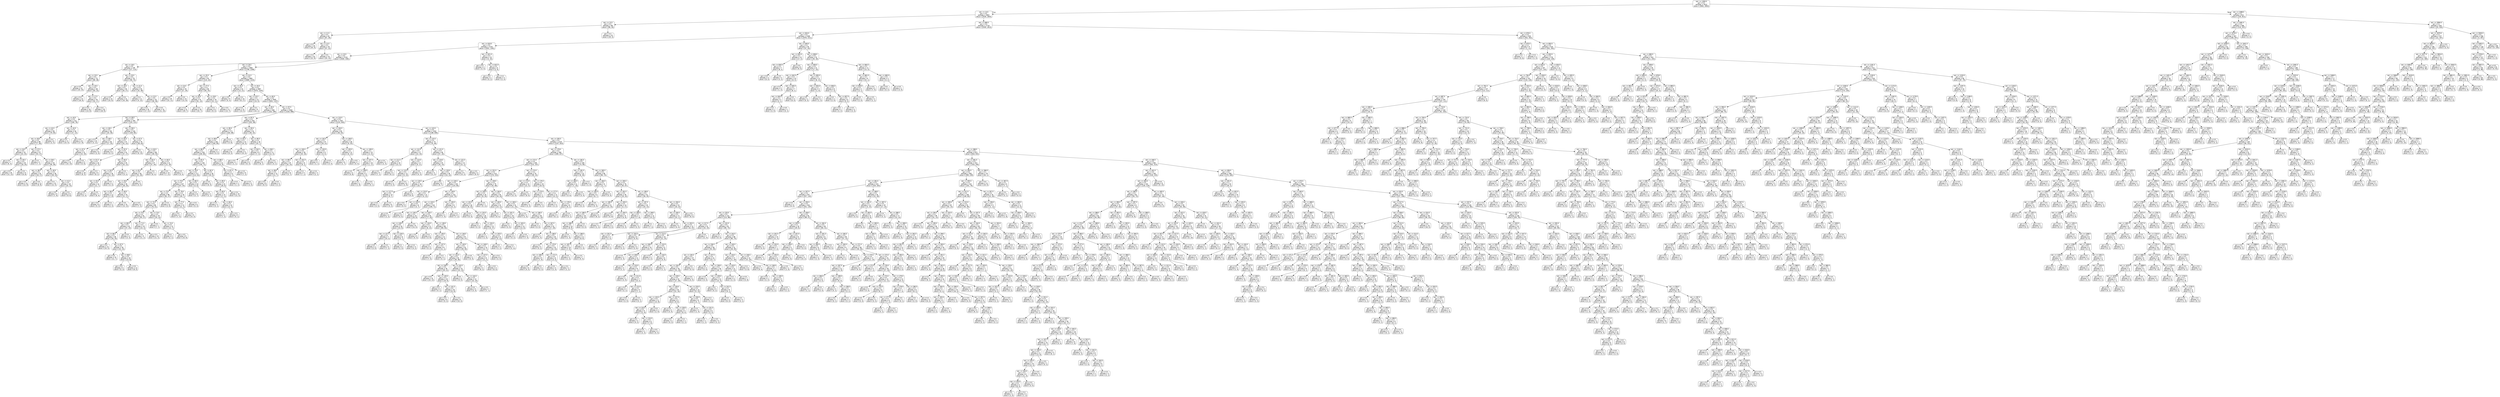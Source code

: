digraph Tree {
node [shape=box, style="rounded", color="black", fontname=helvetica] ;
edge [fontname=helvetica] ;
0 [label="rain <= 1393.5\ngini = 0.5\nsamples = 3413\nvalue = [2661, 2654]"] ;
1 [label="rain <= 14.5\ngini = 0.5\nsamples = 2802\nvalue = [2526, 1843]"] ;
0 -> 1 [labeldistance=2.5, labelangle=45, headlabel="True"] ;
2 [label="rain <= 13.5\ngini = 0.4\nsamples = 86\nvalue = [96, 30]"] ;
1 -> 2 ;
3 [label="rain <= 11.5\ngini = 0.4\nsamples = 61\nvalue = [67, 26]"] ;
2 -> 3 ;
4 [label="gini = 0.3\nsamples = 18\nvalue = [20, 4]"] ;
3 -> 4 ;
5 [label="rain <= 12.5\ngini = 0.4\nsamples = 43\nvalue = [47, 22]"] ;
3 -> 5 ;
6 [label="gini = 0.4\nsamples = 20\nvalue = [22, 9]"] ;
5 -> 6 ;
7 [label="gini = 0.5\nsamples = 23\nvalue = [25, 13]"] ;
5 -> 7 ;
8 [label="gini = 0.2\nsamples = 25\nvalue = [29, 4]"] ;
2 -> 8 ;
9 [label="rain <= 666.5\ngini = 0.5\nsamples = 2716\nvalue = [2430, 1813]"] ;
1 -> 9 ;
10 [label="rain <= 624.0\ngini = 0.5\nsamples = 2188\nvalue = [1978, 1411]"] ;
9 -> 10 ;
11 [label="rain <= 619.5\ngini = 0.5\nsamples = 2143\nvalue = [1931, 1391]"] ;
10 -> 11 ;
12 [label="rain <= 23.5\ngini = 0.5\nsamples = 2133\nvalue = [1926, 1381]"] ;
11 -> 12 ;
13 [label="rain <= 18.5\ngini = 0.5\nsamples = 149\nvalue = [127, 113]"] ;
12 -> 13 ;
14 [label="rain <= 15.5\ngini = 0.5\nsamples = 70\nvalue = [69, 38]"] ;
13 -> 14 ;
15 [label="gini = 0.5\nsamples = 22\nvalue = [19, 15]"] ;
14 -> 15 ;
16 [label="rain <= 16.5\ngini = 0.4\nsamples = 48\nvalue = [50, 23]"] ;
14 -> 16 ;
17 [label="gini = 0.4\nsamples = 14\nvalue = [18, 6]"] ;
16 -> 17 ;
18 [label="rain <= 17.5\ngini = 0.5\nsamples = 34\nvalue = [32, 17]"] ;
16 -> 18 ;
19 [label="gini = 0.5\nsamples = 16\nvalue = [14, 8]"] ;
18 -> 19 ;
20 [label="gini = 0.4\nsamples = 18\nvalue = [18, 9]"] ;
18 -> 20 ;
21 [label="rain <= 20.5\ngini = 0.5\nsamples = 79\nvalue = [58, 75]"] ;
13 -> 21 ;
22 [label="rain <= 19.5\ngini = 0.5\nsamples = 35\nvalue = [26, 27]"] ;
21 -> 22 ;
23 [label="gini = 0.5\nsamples = 14\nvalue = [10, 9]"] ;
22 -> 23 ;
24 [label="gini = 0.5\nsamples = 21\nvalue = [16, 18]"] ;
22 -> 24 ;
25 [label="rain <= 21.5\ngini = 0.5\nsamples = 44\nvalue = [32, 48]"] ;
21 -> 25 ;
26 [label="gini = 0.4\nsamples = 11\nvalue = [4, 12]"] ;
25 -> 26 ;
27 [label="rain <= 22.5\ngini = 0.5\nsamples = 33\nvalue = [28, 36]"] ;
25 -> 27 ;
28 [label="gini = 0.5\nsamples = 19\nvalue = [17, 21]"] ;
27 -> 28 ;
29 [label="gini = 0.5\nsamples = 14\nvalue = [11, 15]"] ;
27 -> 29 ;
30 [label="rain <= 29.5\ngini = 0.5\nsamples = 1984\nvalue = [1799, 1268]"] ;
12 -> 30 ;
31 [label="rain <= 25.5\ngini = 0.4\nsamples = 93\nvalue = [110, 44]"] ;
30 -> 31 ;
32 [label="rain <= 24.5\ngini = 0.5\nsamples = 33\nvalue = [27, 19]"] ;
31 -> 32 ;
33 [label="gini = 0.5\nsamples = 19\nvalue = [15, 11]"] ;
32 -> 33 ;
34 [label="gini = 0.5\nsamples = 14\nvalue = [12, 8]"] ;
32 -> 34 ;
35 [label="rain <= 27.5\ngini = 0.4\nsamples = 60\nvalue = [83, 25]"] ;
31 -> 35 ;
36 [label="rain <= 26.5\ngini = 0.3\nsamples = 41\nvalue = [61, 14]"] ;
35 -> 36 ;
37 [label="gini = 0.3\nsamples = 21\nvalue = [29, 7]"] ;
36 -> 37 ;
38 [label="gini = 0.3\nsamples = 20\nvalue = [32, 7]"] ;
36 -> 38 ;
39 [label="rain <= 28.5\ngini = 0.4\nsamples = 19\nvalue = [22, 11]"] ;
35 -> 39 ;
40 [label="gini = 0.4\nsamples = 8\nvalue = [9, 4]"] ;
39 -> 40 ;
41 [label="gini = 0.5\nsamples = 11\nvalue = [13, 7]"] ;
39 -> 41 ;
42 [label="rain <= 31.5\ngini = 0.5\nsamples = 1891\nvalue = [1689, 1224]"] ;
30 -> 42 ;
43 [label="rain <= 30.5\ngini = 0.5\nsamples = 24\nvalue = [13, 21]"] ;
42 -> 43 ;
44 [label="gini = 0.5\nsamples = 9\nvalue = [5, 4]"] ;
43 -> 44 ;
45 [label="gini = 0.4\nsamples = 15\nvalue = [8, 17]"] ;
43 -> 45 ;
46 [label="rain <= 33.5\ngini = 0.5\nsamples = 1867\nvalue = [1676, 1203]"] ;
42 -> 46 ;
47 [label="rain <= 32.5\ngini = 0.3\nsamples = 22\nvalue = [24, 6]"] ;
46 -> 47 ;
48 [label="gini = 0.4\nsamples = 13\nvalue = [14, 5]"] ;
47 -> 48 ;
49 [label="gini = 0.2\nsamples = 9\nvalue = [10, 1]"] ;
47 -> 49 ;
50 [label="rain <= 65.5\ngini = 0.5\nsamples = 1845\nvalue = [1652, 1197]"] ;
46 -> 50 ;
51 [label="rain <= 45.5\ngini = 0.5\nsamples = 285\nvalue = [226, 199]"] ;
50 -> 51 ;
52 [label="rain <= 43.5\ngini = 0.5\nsamples = 121\nvalue = [106, 78]"] ;
51 -> 52 ;
53 [label="rain <= 42.5\ngini = 0.5\nsamples = 95\nvalue = [79, 65]"] ;
52 -> 53 ;
54 [label="rain <= 36.5\ngini = 0.5\nsamples = 89\nvalue = [77, 60]"] ;
53 -> 54 ;
55 [label="rain <= 34.5\ngini = 0.5\nsamples = 32\nvalue = [24, 23]"] ;
54 -> 55 ;
56 [label="gini = 0.4\nsamples = 7\nvalue = [6, 3]"] ;
55 -> 56 ;
57 [label="rain <= 35.5\ngini = 0.5\nsamples = 25\nvalue = [18, 20]"] ;
55 -> 57 ;
58 [label="gini = 0.5\nsamples = 16\nvalue = [12, 12]"] ;
57 -> 58 ;
59 [label="gini = 0.5\nsamples = 9\nvalue = [6, 8]"] ;
57 -> 59 ;
60 [label="rain <= 37.5\ngini = 0.5\nsamples = 57\nvalue = [53, 37]"] ;
54 -> 60 ;
61 [label="gini = 0.2\nsamples = 4\nvalue = [7, 1]"] ;
60 -> 61 ;
62 [label="rain <= 39.5\ngini = 0.5\nsamples = 53\nvalue = [46, 36]"] ;
60 -> 62 ;
63 [label="rain <= 38.5\ngini = 0.5\nsamples = 25\nvalue = [18, 17]"] ;
62 -> 63 ;
64 [label="gini = 0.5\nsamples = 14\nvalue = [12, 8]"] ;
63 -> 64 ;
65 [label="gini = 0.5\nsamples = 11\nvalue = [6, 9]"] ;
63 -> 65 ;
66 [label="rain <= 40.5\ngini = 0.5\nsamples = 28\nvalue = [28, 19]"] ;
62 -> 66 ;
67 [label="gini = 0.4\nsamples = 10\nvalue = [12, 5]"] ;
66 -> 67 ;
68 [label="rain <= 41.5\ngini = 0.5\nsamples = 18\nvalue = [16, 14]"] ;
66 -> 68 ;
69 [label="gini = 0.5\nsamples = 9\nvalue = [7, 8]"] ;
68 -> 69 ;
70 [label="gini = 0.5\nsamples = 9\nvalue = [9, 6]"] ;
68 -> 70 ;
71 [label="gini = 0.4\nsamples = 6\nvalue = [2, 5]"] ;
53 -> 71 ;
72 [label="rain <= 44.5\ngini = 0.4\nsamples = 26\nvalue = [27, 13]"] ;
52 -> 72 ;
73 [label="gini = 0.4\nsamples = 11\nvalue = [10, 4]"] ;
72 -> 73 ;
74 [label="gini = 0.5\nsamples = 15\nvalue = [17, 9]"] ;
72 -> 74 ;
75 [label="rain <= 49.5\ngini = 0.5\nsamples = 164\nvalue = [120, 121]"] ;
51 -> 75 ;
76 [label="rain <= 46.5\ngini = 0.5\nsamples = 38\nvalue = [20, 36]"] ;
75 -> 76 ;
77 [label="gini = 0.3\nsamples = 10\nvalue = [3, 11]"] ;
76 -> 77 ;
78 [label="rain <= 48.5\ngini = 0.5\nsamples = 28\nvalue = [17, 25]"] ;
76 -> 78 ;
79 [label="rain <= 47.5\ngini = 0.5\nsamples = 22\nvalue = [15, 19]"] ;
78 -> 79 ;
80 [label="gini = 0.5\nsamples = 13\nvalue = [10, 13]"] ;
79 -> 80 ;
81 [label="gini = 0.5\nsamples = 9\nvalue = [5, 6]"] ;
79 -> 81 ;
82 [label="gini = 0.4\nsamples = 6\nvalue = [2, 6]"] ;
78 -> 82 ;
83 [label="rain <= 56.5\ngini = 0.5\nsamples = 126\nvalue = [100, 85]"] ;
75 -> 83 ;
84 [label="rain <= 50.5\ngini = 0.5\nsamples = 47\nvalue = [42, 22]"] ;
83 -> 84 ;
85 [label="gini = 0.5\nsamples = 6\nvalue = [5, 5]"] ;
84 -> 85 ;
86 [label="rain <= 52.5\ngini = 0.4\nsamples = 41\nvalue = [37, 17]"] ;
84 -> 86 ;
87 [label="rain <= 51.5\ngini = 0.4\nsamples = 16\nvalue = [17, 5]"] ;
86 -> 87 ;
88 [label="gini = 0.4\nsamples = 10\nvalue = [9, 3]"] ;
87 -> 88 ;
89 [label="gini = 0.3\nsamples = 6\nvalue = [8, 2]"] ;
87 -> 89 ;
90 [label="rain <= 55.5\ngini = 0.5\nsamples = 25\nvalue = [20, 12]"] ;
86 -> 90 ;
91 [label="rain <= 54.5\ngini = 0.5\nsamples = 18\nvalue = [15, 10]"] ;
90 -> 91 ;
92 [label="rain <= 53.5\ngini = 0.5\nsamples = 14\nvalue = [11, 7]"] ;
91 -> 92 ;
93 [label="gini = 0.5\nsamples = 7\nvalue = [5, 3]"] ;
92 -> 93 ;
94 [label="gini = 0.5\nsamples = 7\nvalue = [6, 4]"] ;
92 -> 94 ;
95 [label="gini = 0.5\nsamples = 4\nvalue = [4, 3]"] ;
91 -> 95 ;
96 [label="gini = 0.4\nsamples = 7\nvalue = [5, 2]"] ;
90 -> 96 ;
97 [label="rain <= 57.5\ngini = 0.5\nsamples = 79\nvalue = [58, 63]"] ;
83 -> 97 ;
98 [label="gini = 0.5\nsamples = 11\nvalue = [9, 13]"] ;
97 -> 98 ;
99 [label="rain <= 63.5\ngini = 0.5\nsamples = 68\nvalue = [49, 50]"] ;
97 -> 99 ;
100 [label="rain <= 62.5\ngini = 0.5\nsamples = 47\nvalue = [37, 34]"] ;
99 -> 100 ;
101 [label="rain <= 61.5\ngini = 0.5\nsamples = 40\nvalue = [31, 30]"] ;
100 -> 101 ;
102 [label="rain <= 59.5\ngini = 0.5\nsamples = 35\nvalue = [28, 25]"] ;
101 -> 102 ;
103 [label="rain <= 58.5\ngini = 0.5\nsamples = 11\nvalue = [7, 8]"] ;
102 -> 103 ;
104 [label="gini = 0.5\nsamples = 8\nvalue = [5, 4]"] ;
103 -> 104 ;
105 [label="gini = 0.4\nsamples = 3\nvalue = [2, 4]"] ;
103 -> 105 ;
106 [label="rain <= 60.5\ngini = 0.5\nsamples = 24\nvalue = [21, 17]"] ;
102 -> 106 ;
107 [label="gini = 0.5\nsamples = 15\nvalue = [14, 12]"] ;
106 -> 107 ;
108 [label="gini = 0.5\nsamples = 9\nvalue = [7, 5]"] ;
106 -> 108 ;
109 [label="gini = 0.5\nsamples = 5\nvalue = [3, 5]"] ;
101 -> 109 ;
110 [label="gini = 0.5\nsamples = 7\nvalue = [6, 4]"] ;
100 -> 110 ;
111 [label="rain <= 64.5\ngini = 0.5\nsamples = 21\nvalue = [12, 16]"] ;
99 -> 111 ;
112 [label="gini = 0.5\nsamples = 14\nvalue = [7, 11]"] ;
111 -> 112 ;
113 [label="gini = 0.5\nsamples = 7\nvalue = [5, 5]"] ;
111 -> 113 ;
114 [label="rain <= 97.5\ngini = 0.5\nsamples = 1560\nvalue = [1426, 998]"] ;
50 -> 114 ;
115 [label="rain <= 91.5\ngini = 0.4\nsamples = 203\nvalue = [202, 98]"] ;
114 -> 115 ;
116 [label="rain <= 90.5\ngini = 0.5\nsamples = 171\nvalue = [164, 88]"] ;
115 -> 116 ;
117 [label="rain <= 89.5\ngini = 0.4\nsamples = 162\nvalue = [160, 80]"] ;
116 -> 117 ;
118 [label="rain <= 86.5\ngini = 0.4\nsamples = 159\nvalue = [156, 80]"] ;
117 -> 118 ;
119 [label="rain <= 81.5\ngini = 0.4\nsamples = 145\nvalue = [146, 71]"] ;
118 -> 119 ;
120 [label="rain <= 79.5\ngini = 0.5\nsamples = 117\nvalue = [112, 62]"] ;
119 -> 120 ;
121 [label="rain <= 76.5\ngini = 0.4\nsamples = 107\nvalue = [107, 54]"] ;
120 -> 121 ;
122 [label="rain <= 75.5\ngini = 0.5\nsamples = 88\nvalue = [81, 47]"] ;
121 -> 122 ;
123 [label="rain <= 72.5\ngini = 0.5\nsamples = 80\nvalue = [78, 41]"] ;
122 -> 123 ;
124 [label="rain <= 70.5\ngini = 0.4\nsamples = 61\nvalue = [59, 27]"] ;
123 -> 124 ;
125 [label="rain <= 69.5\ngini = 0.5\nsamples = 42\nvalue = [37, 23]"] ;
124 -> 125 ;
126 [label="rain <= 66.5\ngini = 0.5\nsamples = 38\nvalue = [34, 20]"] ;
125 -> 126 ;
127 [label="gini = 0.4\nsamples = 12\nvalue = [10, 5]"] ;
126 -> 127 ;
128 [label="rain <= 67.5\ngini = 0.5\nsamples = 26\nvalue = [24, 15]"] ;
126 -> 128 ;
129 [label="gini = 0.5\nsamples = 10\nvalue = [11, 7]"] ;
128 -> 129 ;
130 [label="rain <= 68.5\ngini = 0.5\nsamples = 16\nvalue = [13, 8]"] ;
128 -> 130 ;
131 [label="gini = 0.5\nsamples = 5\nvalue = [5, 3]"] ;
130 -> 131 ;
132 [label="gini = 0.5\nsamples = 11\nvalue = [8, 5]"] ;
130 -> 132 ;
133 [label="gini = 0.5\nsamples = 4\nvalue = [3, 3]"] ;
125 -> 133 ;
134 [label="rain <= 71.5\ngini = 0.3\nsamples = 19\nvalue = [22, 4]"] ;
124 -> 134 ;
135 [label="gini = 0.3\nsamples = 9\nvalue = [11, 2]"] ;
134 -> 135 ;
136 [label="gini = 0.3\nsamples = 10\nvalue = [11, 2]"] ;
134 -> 136 ;
137 [label="rain <= 73.5\ngini = 0.5\nsamples = 19\nvalue = [19, 14]"] ;
123 -> 137 ;
138 [label="gini = 0.5\nsamples = 7\nvalue = [7, 7]"] ;
137 -> 138 ;
139 [label="rain <= 74.5\ngini = 0.5\nsamples = 12\nvalue = [12, 7]"] ;
137 -> 139 ;
140 [label="gini = 0.4\nsamples = 3\nvalue = [2, 1]"] ;
139 -> 140 ;
141 [label="gini = 0.5\nsamples = 9\nvalue = [10, 6]"] ;
139 -> 141 ;
142 [label="gini = 0.4\nsamples = 8\nvalue = [3, 6]"] ;
122 -> 142 ;
143 [label="rain <= 78.5\ngini = 0.3\nsamples = 19\nvalue = [26, 7]"] ;
121 -> 143 ;
144 [label="rain <= 77.5\ngini = 0.2\nsamples = 13\nvalue = [21, 3]"] ;
143 -> 144 ;
145 [label="gini = 0.0\nsamples = 4\nvalue = [7, 0]"] ;
144 -> 145 ;
146 [label="gini = 0.3\nsamples = 9\nvalue = [14, 3]"] ;
144 -> 146 ;
147 [label="gini = 0.5\nsamples = 6\nvalue = [5, 4]"] ;
143 -> 147 ;
148 [label="rain <= 80.5\ngini = 0.5\nsamples = 10\nvalue = [5, 8]"] ;
120 -> 148 ;
149 [label="gini = 0.4\nsamples = 8\nvalue = [3, 7]"] ;
148 -> 149 ;
150 [label="gini = 0.4\nsamples = 2\nvalue = [2, 1]"] ;
148 -> 150 ;
151 [label="rain <= 82.5\ngini = 0.3\nsamples = 28\nvalue = [34, 9]"] ;
119 -> 151 ;
152 [label="gini = 0.0\nsamples = 5\nvalue = [6, 0]"] ;
151 -> 152 ;
153 [label="rain <= 85.5\ngini = 0.4\nsamples = 23\nvalue = [28, 9]"] ;
151 -> 153 ;
154 [label="rain <= 83.5\ngini = 0.3\nsamples = 13\nvalue = [17, 4]"] ;
153 -> 154 ;
155 [label="gini = 0.3\nsamples = 3\nvalue = [5, 1]"] ;
154 -> 155 ;
156 [label="rain <= 84.5\ngini = 0.3\nsamples = 10\nvalue = [12, 3]"] ;
154 -> 156 ;
157 [label="gini = 0.3\nsamples = 5\nvalue = [7, 2]"] ;
156 -> 157 ;
158 [label="gini = 0.3\nsamples = 5\nvalue = [5, 1]"] ;
156 -> 158 ;
159 [label="gini = 0.4\nsamples = 10\nvalue = [11, 5]"] ;
153 -> 159 ;
160 [label="rain <= 88.5\ngini = 0.5\nsamples = 14\nvalue = [10, 9]"] ;
118 -> 160 ;
161 [label="rain <= 87.5\ngini = 0.4\nsamples = 8\nvalue = [3, 7]"] ;
160 -> 161 ;
162 [label="gini = 0.4\nsamples = 3\nvalue = [1, 2]"] ;
161 -> 162 ;
163 [label="gini = 0.4\nsamples = 5\nvalue = [2, 5]"] ;
161 -> 163 ;
164 [label="gini = 0.3\nsamples = 6\nvalue = [7, 2]"] ;
160 -> 164 ;
165 [label="gini = 0.0\nsamples = 3\nvalue = [4, 0]"] ;
117 -> 165 ;
166 [label="gini = 0.4\nsamples = 9\nvalue = [4, 8]"] ;
116 -> 166 ;
167 [label="rain <= 93.5\ngini = 0.3\nsamples = 32\nvalue = [38, 10]"] ;
115 -> 167 ;
168 [label="rain <= 92.5\ngini = 0.2\nsamples = 13\nvalue = [19, 3]"] ;
167 -> 168 ;
169 [label="gini = 0.4\nsamples = 8\nvalue = [9, 3]"] ;
168 -> 169 ;
170 [label="gini = 0.0\nsamples = 5\nvalue = [10, 0]"] ;
168 -> 170 ;
171 [label="rain <= 95.5\ngini = 0.4\nsamples = 19\nvalue = [19, 7]"] ;
167 -> 171 ;
172 [label="rain <= 94.5\ngini = 0.5\nsamples = 8\nvalue = [7, 4]"] ;
171 -> 172 ;
173 [label="gini = 0.5\nsamples = 2\nvalue = [1, 1]"] ;
172 -> 173 ;
174 [label="gini = 0.4\nsamples = 6\nvalue = [6, 3]"] ;
172 -> 174 ;
175 [label="rain <= 96.5\ngini = 0.3\nsamples = 11\nvalue = [12, 3]"] ;
171 -> 175 ;
176 [label="gini = 0.2\nsamples = 6\nvalue = [8, 1]"] ;
175 -> 176 ;
177 [label="gini = 0.4\nsamples = 5\nvalue = [4, 2]"] ;
175 -> 177 ;
178 [label="rain <= 110.5\ngini = 0.5\nsamples = 1357\nvalue = [1224, 900]"] ;
114 -> 178 ;
179 [label="rain <= 104.5\ngini = 0.5\nsamples = 65\nvalue = [38, 54]"] ;
178 -> 179 ;
180 [label="rain <= 102.5\ngini = 0.5\nsamples = 37\nvalue = [29, 21]"] ;
179 -> 180 ;
181 [label="rain <= 100.5\ngini = 0.5\nsamples = 28\nvalue = [25, 16]"] ;
180 -> 181 ;
182 [label="rain <= 99.5\ngini = 0.5\nsamples = 20\nvalue = [16, 14]"] ;
181 -> 182 ;
183 [label="rain <= 98.5\ngini = 0.5\nsamples = 12\nvalue = [11, 7]"] ;
182 -> 183 ;
184 [label="gini = 0.5\nsamples = 8\nvalue = [8, 5]"] ;
183 -> 184 ;
185 [label="gini = 0.5\nsamples = 4\nvalue = [3, 2]"] ;
183 -> 185 ;
186 [label="gini = 0.5\nsamples = 8\nvalue = [5, 7]"] ;
182 -> 186 ;
187 [label="rain <= 101.5\ngini = 0.3\nsamples = 8\nvalue = [9, 2]"] ;
181 -> 187 ;
188 [label="gini = 0.2\nsamples = 5\nvalue = [7, 1]"] ;
187 -> 188 ;
189 [label="gini = 0.4\nsamples = 3\nvalue = [2, 1]"] ;
187 -> 189 ;
190 [label="rain <= 103.5\ngini = 0.5\nsamples = 9\nvalue = [4, 5]"] ;
180 -> 190 ;
191 [label="gini = 0.5\nsamples = 2\nvalue = [1, 1]"] ;
190 -> 191 ;
192 [label="gini = 0.5\nsamples = 7\nvalue = [3, 4]"] ;
190 -> 192 ;
193 [label="rain <= 106.5\ngini = 0.3\nsamples = 28\nvalue = [9, 33]"] ;
179 -> 193 ;
194 [label="rain <= 105.5\ngini = 0.4\nsamples = 13\nvalue = [6, 12]"] ;
193 -> 194 ;
195 [label="gini = 0.2\nsamples = 6\nvalue = [1, 7]"] ;
194 -> 195 ;
196 [label="gini = 0.5\nsamples = 7\nvalue = [5, 5]"] ;
194 -> 196 ;
197 [label="rain <= 109.5\ngini = 0.2\nsamples = 15\nvalue = [3, 21]"] ;
193 -> 197 ;
198 [label="rain <= 107.5\ngini = 0.1\nsamples = 10\nvalue = [1, 17]"] ;
197 -> 198 ;
199 [label="gini = 0.0\nsamples = 5\nvalue = [0, 8]"] ;
198 -> 199 ;
200 [label="rain <= 108.5\ngini = 0.2\nsamples = 5\nvalue = [1, 9]"] ;
198 -> 200 ;
201 [label="gini = 0.2\nsamples = 4\nvalue = [1, 8]"] ;
200 -> 201 ;
202 [label="gini = 0.0\nsamples = 1\nvalue = [0, 1]"] ;
200 -> 202 ;
203 [label="gini = 0.4\nsamples = 5\nvalue = [2, 4]"] ;
197 -> 203 ;
204 [label="rain <= 123.5\ngini = 0.5\nsamples = 1292\nvalue = [1186, 846]"] ;
178 -> 204 ;
205 [label="rain <= 115.5\ngini = 0.4\nsamples = 73\nvalue = [79, 36]"] ;
204 -> 205 ;
206 [label="rain <= 112.5\ngini = 0.5\nsamples = 27\nvalue = [22, 20]"] ;
205 -> 206 ;
207 [label="rain <= 111.5\ngini = 0.3\nsamples = 10\nvalue = [13, 3]"] ;
206 -> 207 ;
208 [label="gini = 0.2\nsamples = 5\nvalue = [7, 1]"] ;
207 -> 208 ;
209 [label="gini = 0.4\nsamples = 5\nvalue = [6, 2]"] ;
207 -> 209 ;
210 [label="rain <= 114.5\ngini = 0.5\nsamples = 17\nvalue = [9, 17]"] ;
206 -> 210 ;
211 [label="rain <= 113.5\ngini = 0.4\nsamples = 12\nvalue = [5, 14]"] ;
210 -> 211 ;
212 [label="gini = 0.5\nsamples = 4\nvalue = [3, 5]"] ;
211 -> 212 ;
213 [label="gini = 0.3\nsamples = 8\nvalue = [2, 9]"] ;
211 -> 213 ;
214 [label="gini = 0.5\nsamples = 5\nvalue = [4, 3]"] ;
210 -> 214 ;
215 [label="rain <= 121.5\ngini = 0.3\nsamples = 46\nvalue = [57, 16]"] ;
205 -> 215 ;
216 [label="rain <= 116.5\ngini = 0.4\nsamples = 33\nvalue = [35, 14]"] ;
215 -> 216 ;
217 [label="gini = 0.0\nsamples = 5\nvalue = [11, 0]"] ;
216 -> 217 ;
218 [label="rain <= 120.5\ngini = 0.5\nsamples = 28\nvalue = [24, 14]"] ;
216 -> 218 ;
219 [label="rain <= 118.5\ngini = 0.4\nsamples = 19\nvalue = [18, 7]"] ;
218 -> 219 ;
220 [label="rain <= 117.5\ngini = 0.5\nsamples = 13\nvalue = [9, 7]"] ;
219 -> 220 ;
221 [label="gini = 0.5\nsamples = 7\nvalue = [4, 5]"] ;
220 -> 221 ;
222 [label="gini = 0.4\nsamples = 6\nvalue = [5, 2]"] ;
220 -> 222 ;
223 [label="gini = 0.0\nsamples = 6\nvalue = [9, 0]"] ;
219 -> 223 ;
224 [label="gini = 0.5\nsamples = 9\nvalue = [6, 7]"] ;
218 -> 224 ;
225 [label="rain <= 122.5\ngini = 0.2\nsamples = 13\nvalue = [22, 2]"] ;
215 -> 225 ;
226 [label="gini = 0.2\nsamples = 9\nvalue = [13, 2]"] ;
225 -> 226 ;
227 [label="gini = 0.0\nsamples = 4\nvalue = [9, 0]"] ;
225 -> 227 ;
228 [label="rain <= 205.5\ngini = 0.5\nsamples = 1219\nvalue = [1107, 810]"] ;
204 -> 228 ;
229 [label="rain <= 179.5\ngini = 0.5\nsamples = 346\nvalue = [289, 257]"] ;
228 -> 229 ;
230 [label="rain <= 172.5\ngini = 0.5\nsamples = 246\nvalue = [215, 167]"] ;
229 -> 230 ;
231 [label="rain <= 151.5\ngini = 0.5\nsamples = 214\nvalue = [176, 153]"] ;
230 -> 231 ;
232 [label="rain <= 126.5\ngini = 0.5\nsamples = 135\nvalue = [124, 85]"] ;
231 -> 232 ;
233 [label="rain <= 124.5\ngini = 0.4\nsamples = 12\nvalue = [4, 12]"] ;
232 -> 233 ;
234 [label="gini = 0.0\nsamples = 4\nvalue = [0, 5]"] ;
233 -> 234 ;
235 [label="rain <= 125.5\ngini = 0.5\nsamples = 8\nvalue = [4, 7]"] ;
233 -> 235 ;
236 [label="gini = 0.4\nsamples = 3\nvalue = [1, 2]"] ;
235 -> 236 ;
237 [label="gini = 0.5\nsamples = 5\nvalue = [3, 5]"] ;
235 -> 237 ;
238 [label="rain <= 149.5\ngini = 0.5\nsamples = 123\nvalue = [120, 73]"] ;
232 -> 238 ;
239 [label="rain <= 133.5\ngini = 0.5\nsamples = 115\nvalue = [106, 71]"] ;
238 -> 239 ;
240 [label="rain <= 130.5\ngini = 0.4\nsamples = 24\nvalue = [29, 9]"] ;
239 -> 240 ;
241 [label="rain <= 128.5\ngini = 0.5\nsamples = 16\nvalue = [15, 9]"] ;
240 -> 241 ;
242 [label="rain <= 127.5\ngini = 0.3\nsamples = 7\nvalue = [10, 2]"] ;
241 -> 242 ;
243 [label="gini = 0.0\nsamples = 2\nvalue = [3, 0]"] ;
242 -> 243 ;
244 [label="gini = 0.3\nsamples = 5\nvalue = [7, 2]"] ;
242 -> 244 ;
245 [label="rain <= 129.5\ngini = 0.5\nsamples = 9\nvalue = [5, 7]"] ;
241 -> 245 ;
246 [label="gini = 0.3\nsamples = 5\nvalue = [1, 5]"] ;
245 -> 246 ;
247 [label="gini = 0.4\nsamples = 4\nvalue = [4, 2]"] ;
245 -> 247 ;
248 [label="gini = 0.0\nsamples = 8\nvalue = [14, 0]"] ;
240 -> 248 ;
249 [label="rain <= 135.5\ngini = 0.5\nsamples = 91\nvalue = [77, 62]"] ;
239 -> 249 ;
250 [label="rain <= 134.5\ngini = 0.5\nsamples = 11\nvalue = [8, 12]"] ;
249 -> 250 ;
251 [label="gini = 0.5\nsamples = 5\nvalue = [5, 3]"] ;
250 -> 251 ;
252 [label="gini = 0.4\nsamples = 6\nvalue = [3, 9]"] ;
250 -> 252 ;
253 [label="rain <= 138.5\ngini = 0.5\nsamples = 80\nvalue = [69, 50]"] ;
249 -> 253 ;
254 [label="rain <= 136.5\ngini = 0.3\nsamples = 13\nvalue = [16, 3]"] ;
253 -> 254 ;
255 [label="gini = 0.4\nsamples = 5\nvalue = [5, 2]"] ;
254 -> 255 ;
256 [label="rain <= 137.5\ngini = 0.2\nsamples = 8\nvalue = [11, 1]"] ;
254 -> 256 ;
257 [label="gini = 0.0\nsamples = 4\nvalue = [7, 0]"] ;
256 -> 257 ;
258 [label="gini = 0.3\nsamples = 4\nvalue = [4, 1]"] ;
256 -> 258 ;
259 [label="rain <= 146.5\ngini = 0.5\nsamples = 67\nvalue = [53, 47]"] ;
253 -> 259 ;
260 [label="rain <= 145.5\ngini = 0.5\nsamples = 53\nvalue = [39, 40]"] ;
259 -> 260 ;
261 [label="rain <= 142.5\ngini = 0.5\nsamples = 50\nvalue = [39, 36]"] ;
260 -> 261 ;
262 [label="rain <= 139.5\ngini = 0.5\nsamples = 35\nvalue = [29, 21]"] ;
261 -> 262 ;
263 [label="gini = 0.5\nsamples = 15\nvalue = [10, 12]"] ;
262 -> 263 ;
264 [label="rain <= 140.5\ngini = 0.4\nsamples = 20\nvalue = [19, 9]"] ;
262 -> 264 ;
265 [label="gini = 0.3\nsamples = 4\nvalue = [4, 1]"] ;
264 -> 265 ;
266 [label="rain <= 141.5\ngini = 0.5\nsamples = 16\nvalue = [15, 8]"] ;
264 -> 266 ;
267 [label="gini = 0.5\nsamples = 8\nvalue = [5, 4]"] ;
266 -> 267 ;
268 [label="gini = 0.4\nsamples = 8\nvalue = [10, 4]"] ;
266 -> 268 ;
269 [label="rain <= 143.5\ngini = 0.5\nsamples = 15\nvalue = [10, 15]"] ;
261 -> 269 ;
270 [label="gini = 0.0\nsamples = 3\nvalue = [0, 5]"] ;
269 -> 270 ;
271 [label="rain <= 144.5\ngini = 0.5\nsamples = 12\nvalue = [10, 10]"] ;
269 -> 271 ;
272 [label="gini = 0.5\nsamples = 5\nvalue = [3, 3]"] ;
271 -> 272 ;
273 [label="gini = 0.5\nsamples = 7\nvalue = [7, 7]"] ;
271 -> 273 ;
274 [label="gini = 0.0\nsamples = 3\nvalue = [0, 4]"] ;
260 -> 274 ;
275 [label="rain <= 148.5\ngini = 0.4\nsamples = 14\nvalue = [14, 7]"] ;
259 -> 275 ;
276 [label="rain <= 147.5\ngini = 0.2\nsamples = 8\nvalue = [12, 2]"] ;
275 -> 276 ;
277 [label="gini = 0.4\nsamples = 4\nvalue = [6, 2]"] ;
276 -> 277 ;
278 [label="gini = 0.0\nsamples = 4\nvalue = [6, 0]"] ;
276 -> 278 ;
279 [label="gini = 0.4\nsamples = 6\nvalue = [2, 5]"] ;
275 -> 279 ;
280 [label="rain <= 150.5\ngini = 0.2\nsamples = 8\nvalue = [14, 2]"] ;
238 -> 280 ;
281 [label="gini = 0.0\nsamples = 3\nvalue = [7, 0]"] ;
280 -> 281 ;
282 [label="gini = 0.3\nsamples = 5\nvalue = [7, 2]"] ;
280 -> 282 ;
283 [label="rain <= 159.5\ngini = 0.5\nsamples = 79\nvalue = [52, 68]"] ;
231 -> 283 ;
284 [label="rain <= 156.5\ngini = 0.3\nsamples = 25\nvalue = [8, 34]"] ;
283 -> 284 ;
285 [label="rain <= 152.5\ngini = 0.4\nsamples = 18\nvalue = [8, 23]"] ;
284 -> 285 ;
286 [label="gini = 0.0\nsamples = 2\nvalue = [0, 3]"] ;
285 -> 286 ;
287 [label="rain <= 153.5\ngini = 0.4\nsamples = 16\nvalue = [8, 20]"] ;
285 -> 287 ;
288 [label="gini = 0.5\nsamples = 3\nvalue = [2, 3]"] ;
287 -> 288 ;
289 [label="rain <= 154.5\ngini = 0.4\nsamples = 13\nvalue = [6, 17]"] ;
287 -> 289 ;
290 [label="gini = 0.3\nsamples = 4\nvalue = [1, 5]"] ;
289 -> 290 ;
291 [label="rain <= 155.5\ngini = 0.4\nsamples = 9\nvalue = [5, 12]"] ;
289 -> 291 ;
292 [label="gini = 0.5\nsamples = 2\nvalue = [1, 1]"] ;
291 -> 292 ;
293 [label="gini = 0.4\nsamples = 7\nvalue = [4, 11]"] ;
291 -> 293 ;
294 [label="gini = 0.0\nsamples = 7\nvalue = [0, 11]"] ;
284 -> 294 ;
295 [label="rain <= 164.5\ngini = 0.5\nsamples = 54\nvalue = [44, 34]"] ;
283 -> 295 ;
296 [label="rain <= 160.5\ngini = 0.4\nsamples = 23\nvalue = [23, 11]"] ;
295 -> 296 ;
297 [label="gini = 0.5\nsamples = 7\nvalue = [9, 5]"] ;
296 -> 297 ;
298 [label="rain <= 161.5\ngini = 0.4\nsamples = 16\nvalue = [14, 6]"] ;
296 -> 298 ;
299 [label="gini = 0.0\nsamples = 2\nvalue = [2, 0]"] ;
298 -> 299 ;
300 [label="rain <= 163.0\ngini = 0.4\nsamples = 14\nvalue = [12, 6]"] ;
298 -> 300 ;
301 [label="gini = 0.4\nsamples = 5\nvalue = [5, 2]"] ;
300 -> 301 ;
302 [label="gini = 0.5\nsamples = 9\nvalue = [7, 4]"] ;
300 -> 302 ;
303 [label="rain <= 165.5\ngini = 0.5\nsamples = 31\nvalue = [21, 23]"] ;
295 -> 303 ;
304 [label="gini = 0.3\nsamples = 5\nvalue = [1, 4]"] ;
303 -> 304 ;
305 [label="rain <= 166.5\ngini = 0.5\nsamples = 26\nvalue = [20, 19]"] ;
303 -> 305 ;
306 [label="gini = 0.0\nsamples = 3\nvalue = [3, 0]"] ;
305 -> 306 ;
307 [label="rain <= 167.5\ngini = 0.5\nsamples = 23\nvalue = [17, 19]"] ;
305 -> 307 ;
308 [label="gini = 0.4\nsamples = 3\nvalue = [2, 4]"] ;
307 -> 308 ;
309 [label="rain <= 168.5\ngini = 0.5\nsamples = 20\nvalue = [15, 15]"] ;
307 -> 309 ;
310 [label="gini = 0.4\nsamples = 5\nvalue = [5, 2]"] ;
309 -> 310 ;
311 [label="rain <= 170.5\ngini = 0.5\nsamples = 15\nvalue = [10, 13]"] ;
309 -> 311 ;
312 [label="rain <= 169.5\ngini = 0.5\nsamples = 9\nvalue = [7, 8]"] ;
311 -> 312 ;
313 [label="gini = 0.5\nsamples = 6\nvalue = [4, 5]"] ;
312 -> 313 ;
314 [label="gini = 0.5\nsamples = 3\nvalue = [3, 3]"] ;
312 -> 314 ;
315 [label="rain <= 171.5\ngini = 0.5\nsamples = 6\nvalue = [3, 5]"] ;
311 -> 315 ;
316 [label="gini = 0.5\nsamples = 4\nvalue = [2, 3]"] ;
315 -> 316 ;
317 [label="gini = 0.4\nsamples = 2\nvalue = [1, 2]"] ;
315 -> 317 ;
318 [label="rain <= 174.5\ngini = 0.4\nsamples = 32\nvalue = [39, 14]"] ;
230 -> 318 ;
319 [label="rain <= 173.5\ngini = 0.3\nsamples = 13\nvalue = [21, 5]"] ;
318 -> 319 ;
320 [label="gini = 0.4\nsamples = 9\nvalue = [12, 5]"] ;
319 -> 320 ;
321 [label="gini = 0.0\nsamples = 4\nvalue = [9, 0]"] ;
319 -> 321 ;
322 [label="rain <= 176.5\ngini = 0.4\nsamples = 19\nvalue = [18, 9]"] ;
318 -> 322 ;
323 [label="rain <= 175.5\ngini = 0.5\nsamples = 7\nvalue = [5, 5]"] ;
322 -> 323 ;
324 [label="gini = 0.5\nsamples = 4\nvalue = [3, 3]"] ;
323 -> 324 ;
325 [label="gini = 0.5\nsamples = 3\nvalue = [2, 2]"] ;
323 -> 325 ;
326 [label="rain <= 177.5\ngini = 0.4\nsamples = 12\nvalue = [13, 4]"] ;
322 -> 326 ;
327 [label="gini = 0.4\nsamples = 4\nvalue = [4, 2]"] ;
326 -> 327 ;
328 [label="rain <= 178.5\ngini = 0.3\nsamples = 8\nvalue = [9, 2]"] ;
326 -> 328 ;
329 [label="gini = 0.2\nsamples = 5\nvalue = [6, 1]"] ;
328 -> 329 ;
330 [label="gini = 0.4\nsamples = 3\nvalue = [3, 1]"] ;
328 -> 330 ;
331 [label="rain <= 182.5\ngini = 0.5\nsamples = 100\nvalue = [74, 90]"] ;
229 -> 331 ;
332 [label="rain <= 181.5\ngini = 0.4\nsamples = 15\nvalue = [8, 16]"] ;
331 -> 332 ;
333 [label="rain <= 180.5\ngini = 0.5\nsamples = 11\nvalue = [7, 10]"] ;
332 -> 333 ;
334 [label="gini = 0.5\nsamples = 7\nvalue = [4, 6]"] ;
333 -> 334 ;
335 [label="gini = 0.5\nsamples = 4\nvalue = [3, 4]"] ;
333 -> 335 ;
336 [label="gini = 0.2\nsamples = 4\nvalue = [1, 6]"] ;
332 -> 336 ;
337 [label="rain <= 185.5\ngini = 0.5\nsamples = 85\nvalue = [66, 74]"] ;
331 -> 337 ;
338 [label="rain <= 184.5\ngini = 0.5\nsamples = 9\nvalue = [11, 7]"] ;
337 -> 338 ;
339 [label="rain <= 183.5\ngini = 0.5\nsamples = 6\nvalue = [6, 7]"] ;
338 -> 339 ;
340 [label="gini = 0.5\nsamples = 4\nvalue = [6, 4]"] ;
339 -> 340 ;
341 [label="gini = 0.0\nsamples = 2\nvalue = [0, 3]"] ;
339 -> 341 ;
342 [label="gini = 0.0\nsamples = 3\nvalue = [5, 0]"] ;
338 -> 342 ;
343 [label="rain <= 195.5\ngini = 0.5\nsamples = 76\nvalue = [55, 67]"] ;
337 -> 343 ;
344 [label="rain <= 191.5\ngini = 0.5\nsamples = 35\nvalue = [19, 32]"] ;
343 -> 344 ;
345 [label="rain <= 190.5\ngini = 0.5\nsamples = 21\nvalue = [15, 15]"] ;
344 -> 345 ;
346 [label="rain <= 189.5\ngini = 0.5\nsamples = 16\nvalue = [9, 13]"] ;
345 -> 346 ;
347 [label="rain <= 186.5\ngini = 0.5\nsamples = 14\nvalue = [9, 9]"] ;
346 -> 347 ;
348 [label="gini = 0.4\nsamples = 3\nvalue = [1, 3]"] ;
347 -> 348 ;
349 [label="rain <= 188.5\ngini = 0.5\nsamples = 11\nvalue = [8, 6]"] ;
347 -> 349 ;
350 [label="rain <= 187.5\ngini = 0.5\nsamples = 10\nvalue = [7, 6]"] ;
349 -> 350 ;
351 [label="gini = 0.5\nsamples = 3\nvalue = [2, 2]"] ;
350 -> 351 ;
352 [label="gini = 0.5\nsamples = 7\nvalue = [5, 4]"] ;
350 -> 352 ;
353 [label="gini = 0.0\nsamples = 1\nvalue = [1, 0]"] ;
349 -> 353 ;
354 [label="gini = 0.0\nsamples = 2\nvalue = [0, 4]"] ;
346 -> 354 ;
355 [label="gini = 0.4\nsamples = 5\nvalue = [6, 2]"] ;
345 -> 355 ;
356 [label="rain <= 193.5\ngini = 0.3\nsamples = 14\nvalue = [4, 17]"] ;
344 -> 356 ;
357 [label="gini = 0.0\nsamples = 5\nvalue = [0, 8]"] ;
356 -> 357 ;
358 [label="rain <= 194.5\ngini = 0.4\nsamples = 9\nvalue = [4, 9]"] ;
356 -> 358 ;
359 [label="gini = 0.3\nsamples = 4\nvalue = [1, 4]"] ;
358 -> 359 ;
360 [label="gini = 0.5\nsamples = 5\nvalue = [3, 5]"] ;
358 -> 360 ;
361 [label="rain <= 199.5\ngini = 0.5\nsamples = 41\nvalue = [36, 35]"] ;
343 -> 361 ;
362 [label="rain <= 197.5\ngini = 0.5\nsamples = 19\nvalue = [20, 13]"] ;
361 -> 362 ;
363 [label="rain <= 196.5\ngini = 0.5\nsamples = 7\nvalue = [7, 8]"] ;
362 -> 363 ;
364 [label="gini = 0.5\nsamples = 5\nvalue = [5, 3]"] ;
363 -> 364 ;
365 [label="gini = 0.4\nsamples = 2\nvalue = [2, 5]"] ;
363 -> 365 ;
366 [label="rain <= 198.5\ngini = 0.4\nsamples = 12\nvalue = [13, 5]"] ;
362 -> 366 ;
367 [label="gini = 0.4\nsamples = 7\nvalue = [7, 3]"] ;
366 -> 367 ;
368 [label="gini = 0.4\nsamples = 5\nvalue = [6, 2]"] ;
366 -> 368 ;
369 [label="rain <= 204.5\ngini = 0.5\nsamples = 22\nvalue = [16, 22]"] ;
361 -> 369 ;
370 [label="rain <= 200.5\ngini = 0.5\nsamples = 17\nvalue = [10, 17]"] ;
369 -> 370 ;
371 [label="gini = 0.5\nsamples = 5\nvalue = [4, 4]"] ;
370 -> 371 ;
372 [label="rain <= 202.5\ngini = 0.4\nsamples = 12\nvalue = [6, 13]"] ;
370 -> 372 ;
373 [label="rain <= 201.5\ngini = 0.3\nsamples = 4\nvalue = [1, 5]"] ;
372 -> 373 ;
374 [label="gini = 0.3\nsamples = 3\nvalue = [1, 4]"] ;
373 -> 374 ;
375 [label="gini = 0.0\nsamples = 1\nvalue = [0, 1]"] ;
373 -> 375 ;
376 [label="rain <= 203.5\ngini = 0.5\nsamples = 8\nvalue = [5, 8]"] ;
372 -> 376 ;
377 [label="gini = 0.5\nsamples = 3\nvalue = [3, 2]"] ;
376 -> 377 ;
378 [label="gini = 0.4\nsamples = 5\nvalue = [2, 6]"] ;
376 -> 378 ;
379 [label="gini = 0.5\nsamples = 5\nvalue = [6, 5]"] ;
369 -> 379 ;
380 [label="rain <= 368.5\ngini = 0.5\nsamples = 873\nvalue = [818, 553]"] ;
228 -> 380 ;
381 [label="rain <= 361.5\ngini = 0.5\nsamples = 412\nvalue = [416, 240]"] ;
380 -> 381 ;
382 [label="rain <= 293.5\ngini = 0.5\nsamples = 393\nvalue = [390, 239]"] ;
381 -> 382 ;
383 [label="rain <= 281.5\ngini = 0.5\nsamples = 241\nvalue = [229, 163]"] ;
382 -> 383 ;
384 [label="rain <= 207.5\ngini = 0.5\nsamples = 207\nvalue = [207, 135]"] ;
383 -> 384 ;
385 [label="gini = 0.0\nsamples = 3\nvalue = [6, 0]"] ;
384 -> 385 ;
386 [label="rain <= 250.5\ngini = 0.5\nsamples = 204\nvalue = [201, 135]"] ;
384 -> 386 ;
387 [label="rain <= 220.5\ngini = 0.5\nsamples = 122\nvalue = [112, 88]"] ;
386 -> 387 ;
388 [label="rain <= 217.5\ngini = 0.4\nsamples = 31\nvalue = [32, 15]"] ;
387 -> 388 ;
389 [label="rain <= 214.5\ngini = 0.5\nsamples = 24\nvalue = [21, 15]"] ;
388 -> 389 ;
390 [label="rain <= 208.5\ngini = 0.4\nsamples = 15\nvalue = [15, 7]"] ;
389 -> 390 ;
391 [label="gini = 0.4\nsamples = 4\nvalue = [2, 4]"] ;
390 -> 391 ;
392 [label="rain <= 209.5\ngini = 0.3\nsamples = 11\nvalue = [13, 3]"] ;
390 -> 392 ;
393 [label="gini = 0.4\nsamples = 3\nvalue = [2, 1]"] ;
392 -> 393 ;
394 [label="rain <= 210.5\ngini = 0.3\nsamples = 8\nvalue = [11, 2]"] ;
392 -> 394 ;
395 [label="gini = 0.0\nsamples = 1\nvalue = [2, 0]"] ;
394 -> 395 ;
396 [label="rain <= 211.5\ngini = 0.3\nsamples = 7\nvalue = [9, 2]"] ;
394 -> 396 ;
397 [label="gini = 0.4\nsamples = 2\nvalue = [2, 1]"] ;
396 -> 397 ;
398 [label="rain <= 213.0\ngini = 0.2\nsamples = 5\nvalue = [7, 1]"] ;
396 -> 398 ;
399 [label="gini = 0.0\nsamples = 2\nvalue = [2, 0]"] ;
398 -> 399 ;
400 [label="gini = 0.3\nsamples = 3\nvalue = [5, 1]"] ;
398 -> 400 ;
401 [label="rain <= 215.5\ngini = 0.5\nsamples = 9\nvalue = [6, 8]"] ;
389 -> 401 ;
402 [label="gini = 0.5\nsamples = 3\nvalue = [2, 2]"] ;
401 -> 402 ;
403 [label="rain <= 216.5\ngini = 0.5\nsamples = 6\nvalue = [4, 6]"] ;
401 -> 403 ;
404 [label="gini = 0.5\nsamples = 4\nvalue = [3, 5]"] ;
403 -> 404 ;
405 [label="gini = 0.5\nsamples = 2\nvalue = [1, 1]"] ;
403 -> 405 ;
406 [label="gini = 0.0\nsamples = 7\nvalue = [11, 0]"] ;
388 -> 406 ;
407 [label="rain <= 222.5\ngini = 0.5\nsamples = 91\nvalue = [80, 73]"] ;
387 -> 407 ;
408 [label="gini = 0.0\nsamples = 2\nvalue = [0, 3]"] ;
407 -> 408 ;
409 [label="rain <= 242.5\ngini = 0.5\nsamples = 89\nvalue = [80, 70]"] ;
407 -> 409 ;
410 [label="rain <= 236.5\ngini = 0.5\nsamples = 58\nvalue = [54, 40]"] ;
409 -> 410 ;
411 [label="rain <= 235.5\ngini = 0.5\nsamples = 37\nvalue = [31, 33]"] ;
410 -> 411 ;
412 [label="rain <= 234.5\ngini = 0.5\nsamples = 35\nvalue = [31, 29]"] ;
411 -> 412 ;
413 [label="rain <= 229.5\ngini = 0.5\nsamples = 33\nvalue = [27, 29]"] ;
412 -> 413 ;
414 [label="rain <= 226.5\ngini = 0.5\nsamples = 20\nvalue = [22, 16]"] ;
413 -> 414 ;
415 [label="rain <= 225.5\ngini = 0.5\nsamples = 11\nvalue = [13, 8]"] ;
414 -> 415 ;
416 [label="rain <= 223.5\ngini = 0.5\nsamples = 9\nvalue = [11, 8]"] ;
415 -> 416 ;
417 [label="gini = 0.4\nsamples = 3\nvalue = [4, 2]"] ;
416 -> 417 ;
418 [label="rain <= 224.5\ngini = 0.5\nsamples = 6\nvalue = [7, 6]"] ;
416 -> 418 ;
419 [label="gini = 0.5\nsamples = 2\nvalue = [2, 2]"] ;
418 -> 419 ;
420 [label="gini = 0.5\nsamples = 4\nvalue = [5, 4]"] ;
418 -> 420 ;
421 [label="gini = 0.0\nsamples = 2\nvalue = [2, 0]"] ;
415 -> 421 ;
422 [label="rain <= 227.5\ngini = 0.5\nsamples = 9\nvalue = [9, 8]"] ;
414 -> 422 ;
423 [label="gini = 0.5\nsamples = 4\nvalue = [3, 4]"] ;
422 -> 423 ;
424 [label="rain <= 228.5\ngini = 0.5\nsamples = 5\nvalue = [6, 4]"] ;
422 -> 424 ;
425 [label="gini = 0.5\nsamples = 3\nvalue = [4, 3]"] ;
424 -> 425 ;
426 [label="gini = 0.4\nsamples = 2\nvalue = [2, 1]"] ;
424 -> 426 ;
427 [label="rain <= 233.0\ngini = 0.4\nsamples = 13\nvalue = [5, 13]"] ;
413 -> 427 ;
428 [label="rain <= 230.5\ngini = 0.5\nsamples = 9\nvalue = [4, 7]"] ;
427 -> 428 ;
429 [label="gini = 0.3\nsamples = 3\nvalue = [1, 4]"] ;
428 -> 429 ;
430 [label="rain <= 231.5\ngini = 0.5\nsamples = 6\nvalue = [3, 3]"] ;
428 -> 430 ;
431 [label="gini = 0.5\nsamples = 2\nvalue = [1, 1]"] ;
430 -> 431 ;
432 [label="gini = 0.5\nsamples = 4\nvalue = [2, 2]"] ;
430 -> 432 ;
433 [label="gini = 0.2\nsamples = 4\nvalue = [1, 6]"] ;
427 -> 433 ;
434 [label="gini = 0.0\nsamples = 2\nvalue = [4, 0]"] ;
412 -> 434 ;
435 [label="gini = 0.0\nsamples = 2\nvalue = [0, 4]"] ;
411 -> 435 ;
436 [label="rain <= 237.5\ngini = 0.4\nsamples = 21\nvalue = [23, 7]"] ;
410 -> 436 ;
437 [label="gini = 0.0\nsamples = 3\nvalue = [5, 0]"] ;
436 -> 437 ;
438 [label="rain <= 238.5\ngini = 0.4\nsamples = 18\nvalue = [18, 7]"] ;
436 -> 438 ;
439 [label="gini = 0.5\nsamples = 5\nvalue = [4, 4]"] ;
438 -> 439 ;
440 [label="rain <= 239.5\ngini = 0.3\nsamples = 13\nvalue = [14, 3]"] ;
438 -> 440 ;
441 [label="gini = 0.4\nsamples = 5\nvalue = [5, 2]"] ;
440 -> 441 ;
442 [label="rain <= 241.5\ngini = 0.2\nsamples = 8\nvalue = [9, 1]"] ;
440 -> 442 ;
443 [label="gini = 0.0\nsamples = 4\nvalue = [6, 0]"] ;
442 -> 443 ;
444 [label="gini = 0.4\nsamples = 4\nvalue = [3, 1]"] ;
442 -> 444 ;
445 [label="rain <= 245.5\ngini = 0.5\nsamples = 31\nvalue = [26, 30]"] ;
409 -> 445 ;
446 [label="rain <= 244.5\ngini = 0.5\nsamples = 17\nvalue = [11, 20]"] ;
445 -> 446 ;
447 [label="rain <= 243.5\ngini = 0.5\nsamples = 11\nvalue = [7, 12]"] ;
446 -> 447 ;
448 [label="gini = 0.4\nsamples = 4\nvalue = [2, 4]"] ;
447 -> 448 ;
449 [label="gini = 0.5\nsamples = 7\nvalue = [5, 8]"] ;
447 -> 449 ;
450 [label="gini = 0.4\nsamples = 6\nvalue = [4, 8]"] ;
446 -> 450 ;
451 [label="rain <= 246.5\ngini = 0.5\nsamples = 14\nvalue = [15, 10]"] ;
445 -> 451 ;
452 [label="gini = 0.4\nsamples = 7\nvalue = [9, 4]"] ;
451 -> 452 ;
453 [label="rain <= 248.0\ngini = 0.5\nsamples = 7\nvalue = [6, 6]"] ;
451 -> 453 ;
454 [label="gini = 0.5\nsamples = 2\nvalue = [2, 2]"] ;
453 -> 454 ;
455 [label="rain <= 249.5\ngini = 0.5\nsamples = 5\nvalue = [4, 4]"] ;
453 -> 455 ;
456 [label="gini = 0.5\nsamples = 2\nvalue = [2, 2]"] ;
455 -> 456 ;
457 [label="gini = 0.5\nsamples = 3\nvalue = [2, 2]"] ;
455 -> 457 ;
458 [label="rain <= 259.5\ngini = 0.5\nsamples = 82\nvalue = [89, 47]"] ;
386 -> 458 ;
459 [label="rain <= 255.5\ngini = 0.3\nsamples = 18\nvalue = [29, 6]"] ;
458 -> 459 ;
460 [label="rain <= 252.5\ngini = 0.4\nsamples = 10\nvalue = [11, 4]"] ;
459 -> 460 ;
461 [label="gini = 0.0\nsamples = 3\nvalue = [4, 0]"] ;
460 -> 461 ;
462 [label="rain <= 253.5\ngini = 0.5\nsamples = 7\nvalue = [7, 4]"] ;
460 -> 462 ;
463 [label="gini = 0.5\nsamples = 2\nvalue = [1, 1]"] ;
462 -> 463 ;
464 [label="rain <= 254.5\ngini = 0.4\nsamples = 5\nvalue = [6, 3]"] ;
462 -> 464 ;
465 [label="gini = 0.0\nsamples = 1\nvalue = [1, 0]"] ;
464 -> 465 ;
466 [label="gini = 0.5\nsamples = 4\nvalue = [5, 3]"] ;
464 -> 466 ;
467 [label="rain <= 257.5\ngini = 0.2\nsamples = 8\nvalue = [18, 2]"] ;
459 -> 467 ;
468 [label="rain <= 256.5\ngini = 0.2\nsamples = 5\nvalue = [13, 2]"] ;
467 -> 468 ;
469 [label="gini = 0.0\nsamples = 1\nvalue = [3, 0]"] ;
468 -> 469 ;
470 [label="gini = 0.3\nsamples = 4\nvalue = [10, 2]"] ;
468 -> 470 ;
471 [label="gini = 0.0\nsamples = 3\nvalue = [5, 0]"] ;
467 -> 471 ;
472 [label="rain <= 262.5\ngini = 0.5\nsamples = 64\nvalue = [60, 41]"] ;
458 -> 472 ;
473 [label="rain <= 261.5\ngini = 0.4\nsamples = 8\nvalue = [3, 10]"] ;
472 -> 473 ;
474 [label="rain <= 260.5\ngini = 0.5\nsamples = 6\nvalue = [3, 5]"] ;
473 -> 474 ;
475 [label="gini = 0.4\nsamples = 4\nvalue = [2, 4]"] ;
474 -> 475 ;
476 [label="gini = 0.5\nsamples = 2\nvalue = [1, 1]"] ;
474 -> 476 ;
477 [label="gini = 0.0\nsamples = 2\nvalue = [0, 5]"] ;
473 -> 477 ;
478 [label="rain <= 265.5\ngini = 0.5\nsamples = 56\nvalue = [57, 31]"] ;
472 -> 478 ;
479 [label="rain <= 263.5\ngini = 0.2\nsamples = 8\nvalue = [11, 1]"] ;
478 -> 479 ;
480 [label="gini = 0.2\nsamples = 5\nvalue = [8, 1]"] ;
479 -> 480 ;
481 [label="gini = 0.0\nsamples = 3\nvalue = [3, 0]"] ;
479 -> 481 ;
482 [label="rain <= 271.5\ngini = 0.5\nsamples = 48\nvalue = [46, 30]"] ;
478 -> 482 ;
483 [label="rain <= 270.5\ngini = 0.5\nsamples = 17\nvalue = [12, 13]"] ;
482 -> 483 ;
484 [label="rain <= 267.5\ngini = 0.5\nsamples = 13\nvalue = [12, 8]"] ;
483 -> 484 ;
485 [label="rain <= 266.5\ngini = 0.5\nsamples = 6\nvalue = [4, 5]"] ;
484 -> 485 ;
486 [label="gini = 0.5\nsamples = 2\nvalue = [1, 1]"] ;
485 -> 486 ;
487 [label="gini = 0.5\nsamples = 4\nvalue = [3, 4]"] ;
485 -> 487 ;
488 [label="rain <= 268.5\ngini = 0.4\nsamples = 7\nvalue = [8, 3]"] ;
484 -> 488 ;
489 [label="gini = 0.3\nsamples = 3\nvalue = [5, 1]"] ;
488 -> 489 ;
490 [label="rain <= 269.5\ngini = 0.5\nsamples = 4\nvalue = [3, 2]"] ;
488 -> 490 ;
491 [label="gini = 0.0\nsamples = 1\nvalue = [0, 1]"] ;
490 -> 491 ;
492 [label="gini = 0.4\nsamples = 3\nvalue = [3, 1]"] ;
490 -> 492 ;
493 [label="gini = 0.0\nsamples = 4\nvalue = [0, 5]"] ;
483 -> 493 ;
494 [label="rain <= 273.5\ngini = 0.4\nsamples = 31\nvalue = [34, 17]"] ;
482 -> 494 ;
495 [label="rain <= 272.5\ngini = 0.2\nsamples = 5\nvalue = [7, 1]"] ;
494 -> 495 ;
496 [label="gini = 0.3\nsamples = 3\nvalue = [4, 1]"] ;
495 -> 496 ;
497 [label="gini = 0.0\nsamples = 2\nvalue = [3, 0]"] ;
495 -> 497 ;
498 [label="rain <= 276.5\ngini = 0.5\nsamples = 26\nvalue = [27, 16]"] ;
494 -> 498 ;
499 [label="rain <= 274.5\ngini = 0.5\nsamples = 13\nvalue = [12, 11]"] ;
498 -> 499 ;
500 [label="gini = 0.5\nsamples = 5\nvalue = [4, 4]"] ;
499 -> 500 ;
501 [label="rain <= 275.5\ngini = 0.5\nsamples = 8\nvalue = [8, 7]"] ;
499 -> 501 ;
502 [label="gini = 0.5\nsamples = 5\nvalue = [5, 4]"] ;
501 -> 502 ;
503 [label="gini = 0.5\nsamples = 3\nvalue = [3, 3]"] ;
501 -> 503 ;
504 [label="rain <= 279.5\ngini = 0.4\nsamples = 13\nvalue = [15, 5]"] ;
498 -> 504 ;
505 [label="rain <= 278.5\ngini = 0.4\nsamples = 7\nvalue = [7, 3]"] ;
504 -> 505 ;
506 [label="rain <= 277.5\ngini = 0.3\nsamples = 6\nvalue = [7, 2]"] ;
505 -> 506 ;
507 [label="gini = 0.3\nsamples = 2\nvalue = [4, 1]"] ;
506 -> 507 ;
508 [label="gini = 0.4\nsamples = 4\nvalue = [3, 1]"] ;
506 -> 508 ;
509 [label="gini = 0.0\nsamples = 1\nvalue = [0, 1]"] ;
505 -> 509 ;
510 [label="rain <= 280.5\ngini = 0.3\nsamples = 6\nvalue = [8, 2]"] ;
504 -> 510 ;
511 [label="gini = 0.0\nsamples = 1\nvalue = [2, 0]"] ;
510 -> 511 ;
512 [label="gini = 0.4\nsamples = 5\nvalue = [6, 2]"] ;
510 -> 512 ;
513 [label="rain <= 286.5\ngini = 0.5\nsamples = 34\nvalue = [22, 28]"] ;
383 -> 513 ;
514 [label="rain <= 282.5\ngini = 0.4\nsamples = 14\nvalue = [5, 14]"] ;
513 -> 514 ;
515 [label="gini = 0.5\nsamples = 5\nvalue = [3, 5]"] ;
514 -> 515 ;
516 [label="rain <= 283.5\ngini = 0.3\nsamples = 9\nvalue = [2, 9]"] ;
514 -> 516 ;
517 [label="gini = 0.0\nsamples = 2\nvalue = [0, 3]"] ;
516 -> 517 ;
518 [label="rain <= 285.5\ngini = 0.4\nsamples = 7\nvalue = [2, 6]"] ;
516 -> 518 ;
519 [label="rain <= 284.5\ngini = 0.3\nsamples = 4\nvalue = [1, 4]"] ;
518 -> 519 ;
520 [label="gini = 0.4\nsamples = 3\nvalue = [1, 3]"] ;
519 -> 520 ;
521 [label="gini = 0.0\nsamples = 1\nvalue = [0, 1]"] ;
519 -> 521 ;
522 [label="gini = 0.4\nsamples = 3\nvalue = [1, 2]"] ;
518 -> 522 ;
523 [label="rain <= 287.5\ngini = 0.5\nsamples = 20\nvalue = [17, 14]"] ;
513 -> 523 ;
524 [label="gini = 0.4\nsamples = 3\nvalue = [3, 1]"] ;
523 -> 524 ;
525 [label="rain <= 288.5\ngini = 0.5\nsamples = 17\nvalue = [14, 13]"] ;
523 -> 525 ;
526 [label="gini = 0.4\nsamples = 2\nvalue = [2, 4]"] ;
525 -> 526 ;
527 [label="rain <= 289.5\ngini = 0.5\nsamples = 15\nvalue = [12, 9]"] ;
525 -> 527 ;
528 [label="gini = 0.0\nsamples = 2\nvalue = [2, 0]"] ;
527 -> 528 ;
529 [label="rain <= 292.5\ngini = 0.5\nsamples = 13\nvalue = [10, 9]"] ;
527 -> 529 ;
530 [label="rain <= 291.5\ngini = 0.5\nsamples = 11\nvalue = [9, 7]"] ;
529 -> 530 ;
531 [label="rain <= 290.5\ngini = 0.5\nsamples = 6\nvalue = [4, 5]"] ;
530 -> 531 ;
532 [label="gini = 0.5\nsamples = 4\nvalue = [3, 3]"] ;
531 -> 532 ;
533 [label="gini = 0.4\nsamples = 2\nvalue = [1, 2]"] ;
531 -> 533 ;
534 [label="gini = 0.4\nsamples = 5\nvalue = [5, 2]"] ;
530 -> 534 ;
535 [label="gini = 0.4\nsamples = 2\nvalue = [1, 2]"] ;
529 -> 535 ;
536 [label="rain <= 355.5\ngini = 0.4\nsamples = 152\nvalue = [161, 76]"] ;
382 -> 536 ;
537 [label="rain <= 311.5\ngini = 0.4\nsamples = 136\nvalue = [148, 60]"] ;
536 -> 537 ;
538 [label="rain <= 309.5\ngini = 0.3\nsamples = 45\nvalue = [55, 14]"] ;
537 -> 538 ;
539 [label="rain <= 294.5\ngini = 0.4\nsamples = 38\nvalue = [41, 13]"] ;
538 -> 539 ;
540 [label="gini = 0.0\nsamples = 2\nvalue = [3, 0]"] ;
539 -> 540 ;
541 [label="rain <= 295.5\ngini = 0.4\nsamples = 36\nvalue = [38, 13]"] ;
539 -> 541 ;
542 [label="gini = 0.0\nsamples = 1\nvalue = [0, 1]"] ;
541 -> 542 ;
543 [label="rain <= 296.5\ngini = 0.4\nsamples = 35\nvalue = [38, 12]"] ;
541 -> 543 ;
544 [label="gini = 0.5\nsamples = 2\nvalue = [1, 1]"] ;
543 -> 544 ;
545 [label="rain <= 300.0\ngini = 0.4\nsamples = 33\nvalue = [37, 11]"] ;
543 -> 545 ;
546 [label="gini = 0.0\nsamples = 4\nvalue = [4, 0]"] ;
545 -> 546 ;
547 [label="rain <= 301.5\ngini = 0.4\nsamples = 29\nvalue = [33, 11]"] ;
545 -> 547 ;
548 [label="gini = 0.5\nsamples = 3\nvalue = [4, 3]"] ;
547 -> 548 ;
549 [label="rain <= 302.5\ngini = 0.3\nsamples = 26\nvalue = [29, 8]"] ;
547 -> 549 ;
550 [label="gini = 0.2\nsamples = 4\nvalue = [8, 1]"] ;
549 -> 550 ;
551 [label="rain <= 305.5\ngini = 0.4\nsamples = 22\nvalue = [21, 7]"] ;
549 -> 551 ;
552 [label="rain <= 304.5\ngini = 0.5\nsamples = 7\nvalue = [5, 3]"] ;
551 -> 552 ;
553 [label="rain <= 303.5\ngini = 0.4\nsamples = 5\nvalue = [4, 2]"] ;
552 -> 553 ;
554 [label="gini = 0.5\nsamples = 4\nvalue = [3, 2]"] ;
553 -> 554 ;
555 [label="gini = 0.0\nsamples = 1\nvalue = [1, 0]"] ;
553 -> 555 ;
556 [label="gini = 0.5\nsamples = 2\nvalue = [1, 1]"] ;
552 -> 556 ;
557 [label="rain <= 306.5\ngini = 0.3\nsamples = 15\nvalue = [16, 4]"] ;
551 -> 557 ;
558 [label="gini = 0.0\nsamples = 3\nvalue = [4, 0]"] ;
557 -> 558 ;
559 [label="rain <= 307.5\ngini = 0.4\nsamples = 12\nvalue = [12, 4]"] ;
557 -> 559 ;
560 [label="gini = 0.4\nsamples = 5\nvalue = [6, 2]"] ;
559 -> 560 ;
561 [label="rain <= 308.5\ngini = 0.4\nsamples = 7\nvalue = [6, 2]"] ;
559 -> 561 ;
562 [label="gini = 0.4\nsamples = 4\nvalue = [3, 1]"] ;
561 -> 562 ;
563 [label="gini = 0.4\nsamples = 3\nvalue = [3, 1]"] ;
561 -> 563 ;
564 [label="rain <= 310.5\ngini = 0.1\nsamples = 7\nvalue = [14, 1]"] ;
538 -> 564 ;
565 [label="gini = 0.2\nsamples = 5\nvalue = [10, 1]"] ;
564 -> 565 ;
566 [label="gini = 0.0\nsamples = 2\nvalue = [4, 0]"] ;
564 -> 566 ;
567 [label="rain <= 313.0\ngini = 0.4\nsamples = 91\nvalue = [93, 46]"] ;
537 -> 567 ;
568 [label="gini = 0.0\nsamples = 1\nvalue = [0, 2]"] ;
567 -> 568 ;
569 [label="rain <= 347.5\ngini = 0.4\nsamples = 90\nvalue = [93, 44]"] ;
567 -> 569 ;
570 [label="rain <= 344.5\ngini = 0.5\nsamples = 83\nvalue = [82, 43]"] ;
569 -> 570 ;
571 [label="rain <= 314.5\ngini = 0.4\nsamples = 75\nvalue = [77, 36]"] ;
570 -> 571 ;
572 [label="gini = 0.0\nsamples = 2\nvalue = [5, 0]"] ;
571 -> 572 ;
573 [label="rain <= 318.5\ngini = 0.4\nsamples = 73\nvalue = [72, 36]"] ;
571 -> 573 ;
574 [label="rain <= 315.5\ngini = 0.5\nsamples = 9\nvalue = [4, 6]"] ;
573 -> 574 ;
575 [label="gini = 0.0\nsamples = 1\nvalue = [0, 1]"] ;
574 -> 575 ;
576 [label="rain <= 317.5\ngini = 0.5\nsamples = 8\nvalue = [4, 5]"] ;
574 -> 576 ;
577 [label="rain <= 316.5\ngini = 0.5\nsamples = 4\nvalue = [2, 3]"] ;
576 -> 577 ;
578 [label="gini = 0.5\nsamples = 2\nvalue = [1, 1]"] ;
577 -> 578 ;
579 [label="gini = 0.4\nsamples = 2\nvalue = [1, 2]"] ;
577 -> 579 ;
580 [label="gini = 0.5\nsamples = 4\nvalue = [2, 2]"] ;
576 -> 580 ;
581 [label="rain <= 321.5\ngini = 0.4\nsamples = 64\nvalue = [68, 30]"] ;
573 -> 581 ;
582 [label="rain <= 320.0\ngini = 0.2\nsamples = 7\nvalue = [7, 1]"] ;
581 -> 582 ;
583 [label="gini = 0.4\nsamples = 4\nvalue = [3, 1]"] ;
582 -> 583 ;
584 [label="gini = 0.0\nsamples = 3\nvalue = [4, 0]"] ;
582 -> 584 ;
585 [label="rain <= 326.0\ngini = 0.4\nsamples = 57\nvalue = [61, 29]"] ;
581 -> 585 ;
586 [label="rain <= 323.5\ngini = 0.5\nsamples = 5\nvalue = [3, 4]"] ;
585 -> 586 ;
587 [label="rain <= 322.5\ngini = 0.5\nsamples = 4\nvalue = [3, 2]"] ;
586 -> 587 ;
588 [label="gini = 0.4\nsamples = 2\nvalue = [2, 1]"] ;
587 -> 588 ;
589 [label="gini = 0.5\nsamples = 2\nvalue = [1, 1]"] ;
587 -> 589 ;
590 [label="gini = 0.0\nsamples = 1\nvalue = [0, 2]"] ;
586 -> 590 ;
591 [label="rain <= 328.5\ngini = 0.4\nsamples = 52\nvalue = [58, 25]"] ;
585 -> 591 ;
592 [label="gini = 0.0\nsamples = 3\nvalue = [5, 0]"] ;
591 -> 592 ;
593 [label="rain <= 329.5\ngini = 0.4\nsamples = 49\nvalue = [53, 25]"] ;
591 -> 593 ;
594 [label="gini = 0.4\nsamples = 2\nvalue = [1, 2]"] ;
593 -> 594 ;
595 [label="rain <= 331.5\ngini = 0.4\nsamples = 47\nvalue = [52, 23]"] ;
593 -> 595 ;
596 [label="rain <= 330.5\ngini = 0.2\nsamples = 5\nvalue = [9, 1]"] ;
595 -> 596 ;
597 [label="gini = 0.4\nsamples = 2\nvalue = [2, 1]"] ;
596 -> 597 ;
598 [label="gini = 0.0\nsamples = 3\nvalue = [7, 0]"] ;
596 -> 598 ;
599 [label="rain <= 332.5\ngini = 0.4\nsamples = 42\nvalue = [43, 22]"] ;
595 -> 599 ;
600 [label="gini = 0.0\nsamples = 2\nvalue = [0, 5]"] ;
599 -> 600 ;
601 [label="rain <= 339.5\ngini = 0.4\nsamples = 40\nvalue = [43, 17]"] ;
599 -> 601 ;
602 [label="rain <= 338.5\ngini = 0.4\nsamples = 22\nvalue = [25, 12]"] ;
601 -> 602 ;
603 [label="rain <= 337.5\ngini = 0.4\nsamples = 15\nvalue = [20, 7]"] ;
602 -> 603 ;
604 [label="rain <= 336.5\ngini = 0.4\nsamples = 11\nvalue = [12, 6]"] ;
603 -> 604 ;
605 [label="rain <= 335.5\ngini = 0.4\nsamples = 10\nvalue = [12, 4]"] ;
604 -> 605 ;
606 [label="rain <= 334.5\ngini = 0.3\nsamples = 8\nvalue = [11, 3]"] ;
605 -> 606 ;
607 [label="rain <= 333.5\ngini = 0.4\nsamples = 5\nvalue = [8, 3]"] ;
606 -> 607 ;
608 [label="gini = 0.0\nsamples = 1\nvalue = [1, 0]"] ;
607 -> 608 ;
609 [label="gini = 0.4\nsamples = 4\nvalue = [7, 3]"] ;
607 -> 609 ;
610 [label="gini = 0.0\nsamples = 3\nvalue = [3, 0]"] ;
606 -> 610 ;
611 [label="gini = 0.5\nsamples = 2\nvalue = [1, 1]"] ;
605 -> 611 ;
612 [label="gini = 0.0\nsamples = 1\nvalue = [0, 2]"] ;
604 -> 612 ;
613 [label="gini = 0.2\nsamples = 4\nvalue = [8, 1]"] ;
603 -> 613 ;
614 [label="gini = 0.5\nsamples = 7\nvalue = [5, 5]"] ;
602 -> 614 ;
615 [label="rain <= 340.5\ngini = 0.3\nsamples = 18\nvalue = [18, 5]"] ;
601 -> 615 ;
616 [label="gini = 0.0\nsamples = 6\nvalue = [7, 0]"] ;
615 -> 616 ;
617 [label="rain <= 341.5\ngini = 0.4\nsamples = 12\nvalue = [11, 5]"] ;
615 -> 617 ;
618 [label="gini = 0.5\nsamples = 4\nvalue = [4, 3]"] ;
617 -> 618 ;
619 [label="rain <= 342.5\ngini = 0.3\nsamples = 8\nvalue = [7, 2]"] ;
617 -> 619 ;
620 [label="gini = 0.0\nsamples = 2\nvalue = [2, 0]"] ;
619 -> 620 ;
621 [label="rain <= 343.5\ngini = 0.4\nsamples = 6\nvalue = [5, 2]"] ;
619 -> 621 ;
622 [label="gini = 0.4\nsamples = 3\nvalue = [3, 1]"] ;
621 -> 622 ;
623 [label="gini = 0.4\nsamples = 3\nvalue = [2, 1]"] ;
621 -> 623 ;
624 [label="rain <= 345.5\ngini = 0.5\nsamples = 8\nvalue = [5, 7]"] ;
570 -> 624 ;
625 [label="gini = 0.5\nsamples = 4\nvalue = [3, 3]"] ;
624 -> 625 ;
626 [label="rain <= 346.5\ngini = 0.4\nsamples = 4\nvalue = [2, 4]"] ;
624 -> 626 ;
627 [label="gini = 0.0\nsamples = 2\nvalue = [0, 2]"] ;
626 -> 627 ;
628 [label="gini = 0.5\nsamples = 2\nvalue = [2, 2]"] ;
626 -> 628 ;
629 [label="rain <= 353.0\ngini = 0.2\nsamples = 7\nvalue = [11, 1]"] ;
569 -> 629 ;
630 [label="gini = 0.0\nsamples = 5\nvalue = [9, 0]"] ;
629 -> 630 ;
631 [label="rain <= 354.5\ngini = 0.4\nsamples = 2\nvalue = [2, 1]"] ;
629 -> 631 ;
632 [label="gini = 0.0\nsamples = 1\nvalue = [0, 1]"] ;
631 -> 632 ;
633 [label="gini = 0.0\nsamples = 1\nvalue = [2, 0]"] ;
631 -> 633 ;
634 [label="rain <= 357.5\ngini = 0.5\nsamples = 16\nvalue = [13, 16]"] ;
536 -> 634 ;
635 [label="rain <= 356.5\ngini = 0.2\nsamples = 5\nvalue = [1, 11]"] ;
634 -> 635 ;
636 [label="gini = 0.0\nsamples = 2\nvalue = [0, 5]"] ;
635 -> 636 ;
637 [label="gini = 0.2\nsamples = 3\nvalue = [1, 6]"] ;
635 -> 637 ;
638 [label="rain <= 360.5\ngini = 0.4\nsamples = 11\nvalue = [12, 5]"] ;
634 -> 638 ;
639 [label="rain <= 358.5\ngini = 0.2\nsamples = 9\nvalue = [12, 2]"] ;
638 -> 639 ;
640 [label="gini = 0.0\nsamples = 2\nvalue = [2, 0]"] ;
639 -> 640 ;
641 [label="rain <= 359.5\ngini = 0.3\nsamples = 7\nvalue = [10, 2]"] ;
639 -> 641 ;
642 [label="gini = 0.2\nsamples = 4\nvalue = [6, 1]"] ;
641 -> 642 ;
643 [label="gini = 0.3\nsamples = 3\nvalue = [4, 1]"] ;
641 -> 643 ;
644 [label="gini = 0.0\nsamples = 2\nvalue = [0, 3]"] ;
638 -> 644 ;
645 [label="rain <= 366.5\ngini = 0.1\nsamples = 19\nvalue = [26, 1]"] ;
381 -> 645 ;
646 [label="gini = 0.0\nsamples = 13\nvalue = [19, 0]"] ;
645 -> 646 ;
647 [label="rain <= 367.5\ngini = 0.2\nsamples = 6\nvalue = [7, 1]"] ;
645 -> 647 ;
648 [label="gini = 0.4\nsamples = 3\nvalue = [3, 1]"] ;
647 -> 648 ;
649 [label="gini = 0.0\nsamples = 3\nvalue = [4, 0]"] ;
647 -> 649 ;
650 [label="rain <= 446.5\ngini = 0.5\nsamples = 461\nvalue = [402, 313]"] ;
380 -> 650 ;
651 [label="rain <= 441.0\ngini = 0.5\nsamples = 162\nvalue = [126, 133]"] ;
650 -> 651 ;
652 [label="rain <= 400.0\ngini = 0.5\nsamples = 154\nvalue = [126, 119]"] ;
651 -> 652 ;
653 [label="rain <= 395.5\ngini = 0.5\nsamples = 81\nvalue = [59, 73]"] ;
652 -> 653 ;
654 [label="rain <= 390.5\ngini = 0.5\nsamples = 73\nvalue = [57, 62]"] ;
653 -> 654 ;
655 [label="rain <= 388.5\ngini = 0.5\nsamples = 62\nvalue = [44, 58]"] ;
654 -> 655 ;
656 [label="rain <= 374.5\ngini = 0.5\nsamples = 54\nvalue = [42, 48]"] ;
655 -> 656 ;
657 [label="rain <= 370.5\ngini = 0.4\nsamples = 19\nvalue = [11, 22]"] ;
656 -> 657 ;
658 [label="rain <= 369.5\ngini = 0.5\nsamples = 7\nvalue = [5, 5]"] ;
657 -> 658 ;
659 [label="gini = 0.5\nsamples = 4\nvalue = [3, 4]"] ;
658 -> 659 ;
660 [label="gini = 0.4\nsamples = 3\nvalue = [2, 1]"] ;
658 -> 660 ;
661 [label="rain <= 373.5\ngini = 0.4\nsamples = 12\nvalue = [6, 17]"] ;
657 -> 661 ;
662 [label="rain <= 372.5\ngini = 0.3\nsamples = 9\nvalue = [4, 14]"] ;
661 -> 662 ;
663 [label="rain <= 371.5\ngini = 0.3\nsamples = 7\nvalue = [2, 8]"] ;
662 -> 663 ;
664 [label="gini = 0.3\nsamples = 3\nvalue = [1, 4]"] ;
663 -> 664 ;
665 [label="gini = 0.3\nsamples = 4\nvalue = [1, 4]"] ;
663 -> 665 ;
666 [label="gini = 0.4\nsamples = 2\nvalue = [2, 6]"] ;
662 -> 666 ;
667 [label="gini = 0.5\nsamples = 3\nvalue = [2, 3]"] ;
661 -> 667 ;
668 [label="rain <= 380.5\ngini = 0.5\nsamples = 35\nvalue = [31, 26]"] ;
656 -> 668 ;
669 [label="rain <= 377.0\ngini = 0.3\nsamples = 12\nvalue = [17, 4]"] ;
668 -> 669 ;
670 [label="gini = 0.0\nsamples = 4\nvalue = [7, 0]"] ;
669 -> 670 ;
671 [label="rain <= 378.5\ngini = 0.4\nsamples = 8\nvalue = [10, 4]"] ;
669 -> 671 ;
672 [label="gini = 0.4\nsamples = 3\nvalue = [4, 2]"] ;
671 -> 672 ;
673 [label="rain <= 379.5\ngini = 0.4\nsamples = 5\nvalue = [6, 2]"] ;
671 -> 673 ;
674 [label="gini = 0.3\nsamples = 3\nvalue = [4, 1]"] ;
673 -> 674 ;
675 [label="gini = 0.4\nsamples = 2\nvalue = [2, 1]"] ;
673 -> 675 ;
676 [label="rain <= 383.5\ngini = 0.5\nsamples = 23\nvalue = [14, 22]"] ;
668 -> 676 ;
677 [label="rain <= 382.5\ngini = 0.4\nsamples = 9\nvalue = [5, 11]"] ;
676 -> 677 ;
678 [label="rain <= 381.5\ngini = 0.5\nsamples = 4\nvalue = [3, 4]"] ;
677 -> 678 ;
679 [label="gini = 0.4\nsamples = 2\nvalue = [1, 3]"] ;
678 -> 679 ;
680 [label="gini = 0.4\nsamples = 2\nvalue = [2, 1]"] ;
678 -> 680 ;
681 [label="gini = 0.3\nsamples = 5\nvalue = [2, 7]"] ;
677 -> 681 ;
682 [label="rain <= 386.5\ngini = 0.5\nsamples = 14\nvalue = [9, 11]"] ;
676 -> 682 ;
683 [label="rain <= 385.0\ngini = 0.5\nsamples = 7\nvalue = [5, 7]"] ;
682 -> 683 ;
684 [label="gini = 0.5\nsamples = 5\nvalue = [4, 5]"] ;
683 -> 684 ;
685 [label="gini = 0.4\nsamples = 2\nvalue = [1, 2]"] ;
683 -> 685 ;
686 [label="rain <= 387.5\ngini = 0.5\nsamples = 7\nvalue = [4, 4]"] ;
682 -> 686 ;
687 [label="gini = 0.4\nsamples = 3\nvalue = [2, 1]"] ;
686 -> 687 ;
688 [label="gini = 0.5\nsamples = 4\nvalue = [2, 3]"] ;
686 -> 688 ;
689 [label="rain <= 389.5\ngini = 0.3\nsamples = 8\nvalue = [2, 10]"] ;
655 -> 689 ;
690 [label="gini = 0.0\nsamples = 3\nvalue = [0, 5]"] ;
689 -> 690 ;
691 [label="gini = 0.4\nsamples = 5\nvalue = [2, 5]"] ;
689 -> 691 ;
692 [label="rain <= 392.0\ngini = 0.4\nsamples = 11\nvalue = [13, 4]"] ;
654 -> 692 ;
693 [label="gini = 0.0\nsamples = 1\nvalue = [3, 0]"] ;
692 -> 693 ;
694 [label="rain <= 393.5\ngini = 0.4\nsamples = 10\nvalue = [10, 4]"] ;
692 -> 694 ;
695 [label="gini = 0.4\nsamples = 4\nvalue = [4, 2]"] ;
694 -> 695 ;
696 [label="rain <= 394.5\ngini = 0.4\nsamples = 6\nvalue = [6, 2]"] ;
694 -> 696 ;
697 [label="gini = 0.0\nsamples = 1\nvalue = [1, 0]"] ;
696 -> 697 ;
698 [label="gini = 0.4\nsamples = 5\nvalue = [5, 2]"] ;
696 -> 698 ;
699 [label="rain <= 397.5\ngini = 0.3\nsamples = 8\nvalue = [2, 11]"] ;
653 -> 699 ;
700 [label="gini = 0.0\nsamples = 5\nvalue = [0, 9]"] ;
699 -> 700 ;
701 [label="rain <= 398.5\ngini = 0.5\nsamples = 3\nvalue = [2, 2]"] ;
699 -> 701 ;
702 [label="gini = 0.0\nsamples = 2\nvalue = [2, 0]"] ;
701 -> 702 ;
703 [label="gini = 0.0\nsamples = 1\nvalue = [0, 2]"] ;
701 -> 703 ;
704 [label="rain <= 405.5\ngini = 0.5\nsamples = 73\nvalue = [67, 46]"] ;
652 -> 704 ;
705 [label="gini = 0.0\nsamples = 8\nvalue = [13, 0]"] ;
704 -> 705 ;
706 [label="rain <= 426.5\ngini = 0.5\nsamples = 65\nvalue = [54, 46]"] ;
704 -> 706 ;
707 [label="rain <= 422.5\ngini = 0.5\nsamples = 34\nvalue = [22, 25]"] ;
706 -> 707 ;
708 [label="rain <= 415.5\ngini = 0.5\nsamples = 25\nvalue = [21, 13]"] ;
707 -> 708 ;
709 [label="rain <= 407.5\ngini = 0.5\nsamples = 17\nvalue = [10, 12]"] ;
708 -> 709 ;
710 [label="gini = 0.0\nsamples = 1\nvalue = [0, 1]"] ;
709 -> 710 ;
711 [label="rain <= 412.5\ngini = 0.5\nsamples = 16\nvalue = [10, 11]"] ;
709 -> 711 ;
712 [label="rain <= 409.5\ngini = 0.5\nsamples = 11\nvalue = [8, 7]"] ;
711 -> 712 ;
713 [label="gini = 0.5\nsamples = 3\nvalue = [2, 3]"] ;
712 -> 713 ;
714 [label="rain <= 411.0\ngini = 0.5\nsamples = 8\nvalue = [6, 4]"] ;
712 -> 714 ;
715 [label="gini = 0.4\nsamples = 5\nvalue = [4, 2]"] ;
714 -> 715 ;
716 [label="gini = 0.5\nsamples = 3\nvalue = [2, 2]"] ;
714 -> 716 ;
717 [label="rain <= 414.0\ngini = 0.4\nsamples = 5\nvalue = [2, 4]"] ;
711 -> 717 ;
718 [label="gini = 0.0\nsamples = 2\nvalue = [0, 2]"] ;
717 -> 718 ;
719 [label="gini = 0.5\nsamples = 3\nvalue = [2, 2]"] ;
717 -> 719 ;
720 [label="rain <= 417.5\ngini = 0.2\nsamples = 8\nvalue = [11, 1]"] ;
708 -> 720 ;
721 [label="rain <= 416.5\ngini = 0.3\nsamples = 4\nvalue = [4, 1]"] ;
720 -> 721 ;
722 [label="gini = 0.0\nsamples = 1\nvalue = [2, 0]"] ;
721 -> 722 ;
723 [label="gini = 0.4\nsamples = 3\nvalue = [2, 1]"] ;
721 -> 723 ;
724 [label="gini = 0.0\nsamples = 4\nvalue = [7, 0]"] ;
720 -> 724 ;
725 [label="rain <= 425.5\ngini = 0.1\nsamples = 9\nvalue = [1, 12]"] ;
707 -> 725 ;
726 [label="gini = 0.0\nsamples = 7\nvalue = [0, 10]"] ;
725 -> 726 ;
727 [label="gini = 0.4\nsamples = 2\nvalue = [1, 2]"] ;
725 -> 727 ;
728 [label="rain <= 429.5\ngini = 0.5\nsamples = 31\nvalue = [32, 21]"] ;
706 -> 728 ;
729 [label="gini = 0.0\nsamples = 3\nvalue = [5, 0]"] ;
728 -> 729 ;
730 [label="rain <= 431.5\ngini = 0.5\nsamples = 28\nvalue = [27, 21]"] ;
728 -> 730 ;
731 [label="rain <= 430.5\ngini = 0.4\nsamples = 6\nvalue = [7, 3]"] ;
730 -> 731 ;
732 [label="gini = 0.5\nsamples = 2\nvalue = [1, 1]"] ;
731 -> 732 ;
733 [label="gini = 0.4\nsamples = 4\nvalue = [6, 2]"] ;
731 -> 733 ;
734 [label="rain <= 433.5\ngini = 0.5\nsamples = 22\nvalue = [20, 18]"] ;
730 -> 734 ;
735 [label="rain <= 432.5\ngini = 0.2\nsamples = 5\nvalue = [1, 6]"] ;
734 -> 735 ;
736 [label="gini = 0.0\nsamples = 1\nvalue = [0, 2]"] ;
735 -> 736 ;
737 [label="gini = 0.3\nsamples = 4\nvalue = [1, 4]"] ;
735 -> 737 ;
738 [label="rain <= 434.5\ngini = 0.5\nsamples = 17\nvalue = [19, 12]"] ;
734 -> 738 ;
739 [label="gini = 0.0\nsamples = 1\nvalue = [4, 0]"] ;
738 -> 739 ;
740 [label="rain <= 436.0\ngini = 0.5\nsamples = 16\nvalue = [15, 12]"] ;
738 -> 740 ;
741 [label="gini = 0.3\nsamples = 3\nvalue = [1, 4]"] ;
740 -> 741 ;
742 [label="rain <= 437.5\ngini = 0.5\nsamples = 13\nvalue = [14, 8]"] ;
740 -> 742 ;
743 [label="gini = 0.0\nsamples = 4\nvalue = [7, 0]"] ;
742 -> 743 ;
744 [label="rain <= 439.5\ngini = 0.5\nsamples = 9\nvalue = [7, 8]"] ;
742 -> 744 ;
745 [label="rain <= 438.5\ngini = 0.4\nsamples = 5\nvalue = [2, 6]"] ;
744 -> 745 ;
746 [label="gini = 0.5\nsamples = 2\nvalue = [1, 1]"] ;
745 -> 746 ;
747 [label="gini = 0.3\nsamples = 3\nvalue = [1, 5]"] ;
745 -> 747 ;
748 [label="gini = 0.4\nsamples = 4\nvalue = [5, 2]"] ;
744 -> 748 ;
749 [label="gini = 0.0\nsamples = 8\nvalue = [0, 14]"] ;
651 -> 749 ;
750 [label="rain <= 456.5\ngini = 0.5\nsamples = 299\nvalue = [276, 180]"] ;
650 -> 750 ;
751 [label="rain <= 451.5\ngini = 0.1\nsamples = 19\nvalue = [28, 2]"] ;
750 -> 751 ;
752 [label="gini = 0.0\nsamples = 9\nvalue = [16, 0]"] ;
751 -> 752 ;
753 [label="rain <= 452.5\ngini = 0.2\nsamples = 10\nvalue = [12, 2]"] ;
751 -> 753 ;
754 [label="gini = 0.4\nsamples = 2\nvalue = [2, 1]"] ;
753 -> 754 ;
755 [label="rain <= 453.5\ngini = 0.2\nsamples = 8\nvalue = [10, 1]"] ;
753 -> 755 ;
756 [label="gini = 0.0\nsamples = 3\nvalue = [5, 0]"] ;
755 -> 756 ;
757 [label="rain <= 455.0\ngini = 0.3\nsamples = 5\nvalue = [5, 1]"] ;
755 -> 757 ;
758 [label="gini = 0.4\nsamples = 3\nvalue = [2, 1]"] ;
757 -> 758 ;
759 [label="gini = 0.0\nsamples = 2\nvalue = [3, 0]"] ;
757 -> 759 ;
760 [label="rain <= 470.5\ngini = 0.5\nsamples = 280\nvalue = [248, 178]"] ;
750 -> 760 ;
761 [label="rain <= 463.5\ngini = 0.4\nsamples = 22\nvalue = [11, 22]"] ;
760 -> 761 ;
762 [label="rain <= 457.5\ngini = 0.5\nsamples = 11\nvalue = [8, 8]"] ;
761 -> 762 ;
763 [label="gini = 0.0\nsamples = 2\nvalue = [0, 5]"] ;
762 -> 763 ;
764 [label="rain <= 462.0\ngini = 0.4\nsamples = 9\nvalue = [8, 3]"] ;
762 -> 764 ;
765 [label="rain <= 460.5\ngini = 0.5\nsamples = 7\nvalue = [5, 3]"] ;
764 -> 765 ;
766 [label="rain <= 459.5\ngini = 0.4\nsamples = 6\nvalue = [5, 2]"] ;
765 -> 766 ;
767 [label="rain <= 458.5\ngini = 0.5\nsamples = 4\nvalue = [3, 2]"] ;
766 -> 767 ;
768 [label="gini = 0.5\nsamples = 2\nvalue = [1, 1]"] ;
767 -> 768 ;
769 [label="gini = 0.4\nsamples = 2\nvalue = [2, 1]"] ;
767 -> 769 ;
770 [label="gini = 0.0\nsamples = 2\nvalue = [2, 0]"] ;
766 -> 770 ;
771 [label="gini = 0.0\nsamples = 1\nvalue = [0, 1]"] ;
765 -> 771 ;
772 [label="gini = 0.0\nsamples = 2\nvalue = [3, 0]"] ;
764 -> 772 ;
773 [label="rain <= 468.0\ngini = 0.3\nsamples = 11\nvalue = [3, 14]"] ;
761 -> 773 ;
774 [label="rain <= 466.5\ngini = 0.2\nsamples = 9\nvalue = [2, 12]"] ;
773 -> 774 ;
775 [label="rain <= 465.5\ngini = 0.3\nsamples = 6\nvalue = [2, 8]"] ;
774 -> 775 ;
776 [label="rain <= 464.5\ngini = 0.2\nsamples = 4\nvalue = [1, 6]"] ;
775 -> 776 ;
777 [label="gini = 0.3\nsamples = 3\nvalue = [1, 4]"] ;
776 -> 777 ;
778 [label="gini = 0.0\nsamples = 1\nvalue = [0, 2]"] ;
776 -> 778 ;
779 [label="gini = 0.4\nsamples = 2\nvalue = [1, 2]"] ;
775 -> 779 ;
780 [label="gini = 0.0\nsamples = 3\nvalue = [0, 4]"] ;
774 -> 780 ;
781 [label="rain <= 469.5\ngini = 0.4\nsamples = 2\nvalue = [1, 2]"] ;
773 -> 781 ;
782 [label="gini = 0.0\nsamples = 1\nvalue = [1, 0]"] ;
781 -> 782 ;
783 [label="gini = 0.0\nsamples = 1\nvalue = [0, 2]"] ;
781 -> 783 ;
784 [label="rain <= 533.5\ngini = 0.5\nsamples = 258\nvalue = [237, 156]"] ;
760 -> 784 ;
785 [label="rain <= 517.5\ngini = 0.5\nsamples = 122\nvalue = [127, 66]"] ;
784 -> 785 ;
786 [label="rain <= 506.0\ngini = 0.5\nsamples = 94\nvalue = [89, 56]"] ;
785 -> 786 ;
787 [label="rain <= 484.5\ngini = 0.4\nsamples = 69\nvalue = [71, 33]"] ;
786 -> 787 ;
788 [label="rain <= 476.5\ngini = 0.5\nsamples = 32\nvalue = [30, 20]"] ;
787 -> 788 ;
789 [label="rain <= 473.5\ngini = 0.3\nsamples = 15\nvalue = [18, 5]"] ;
788 -> 789 ;
790 [label="rain <= 471.5\ngini = 0.2\nsamples = 8\nvalue = [10, 1]"] ;
789 -> 790 ;
791 [label="gini = 0.4\nsamples = 4\nvalue = [3, 1]"] ;
790 -> 791 ;
792 [label="gini = 0.0\nsamples = 4\nvalue = [7, 0]"] ;
790 -> 792 ;
793 [label="rain <= 474.5\ngini = 0.4\nsamples = 7\nvalue = [8, 4]"] ;
789 -> 793 ;
794 [label="gini = 0.0\nsamples = 1\nvalue = [0, 3]"] ;
793 -> 794 ;
795 [label="rain <= 475.5\ngini = 0.2\nsamples = 6\nvalue = [8, 1]"] ;
793 -> 795 ;
796 [label="gini = 0.0\nsamples = 1\nvalue = [2, 0]"] ;
795 -> 796 ;
797 [label="gini = 0.2\nsamples = 5\nvalue = [6, 1]"] ;
795 -> 797 ;
798 [label="rain <= 477.5\ngini = 0.5\nsamples = 17\nvalue = [12, 15]"] ;
788 -> 798 ;
799 [label="gini = 0.0\nsamples = 1\nvalue = [0, 4]"] ;
798 -> 799 ;
800 [label="rain <= 480.5\ngini = 0.5\nsamples = 16\nvalue = [12, 11]"] ;
798 -> 800 ;
801 [label="rain <= 478.5\ngini = 0.4\nsamples = 7\nvalue = [6, 2]"] ;
800 -> 801 ;
802 [label="gini = 0.4\nsamples = 3\nvalue = [1, 2]"] ;
801 -> 802 ;
803 [label="gini = 0.0\nsamples = 4\nvalue = [5, 0]"] ;
801 -> 803 ;
804 [label="rain <= 482.5\ngini = 0.5\nsamples = 9\nvalue = [6, 9]"] ;
800 -> 804 ;
805 [label="rain <= 481.5\ngini = 0.4\nsamples = 5\nvalue = [2, 5]"] ;
804 -> 805 ;
806 [label="gini = 0.4\nsamples = 2\nvalue = [1, 2]"] ;
805 -> 806 ;
807 [label="gini = 0.4\nsamples = 3\nvalue = [1, 3]"] ;
805 -> 807 ;
808 [label="rain <= 483.5\ngini = 0.5\nsamples = 4\nvalue = [4, 4]"] ;
804 -> 808 ;
809 [label="gini = 0.0\nsamples = 1\nvalue = [1, 0]"] ;
808 -> 809 ;
810 [label="gini = 0.5\nsamples = 3\nvalue = [3, 4]"] ;
808 -> 810 ;
811 [label="rain <= 486.5\ngini = 0.4\nsamples = 37\nvalue = [41, 13]"] ;
787 -> 811 ;
812 [label="gini = 0.0\nsamples = 5\nvalue = [6, 0]"] ;
811 -> 812 ;
813 [label="rain <= 487.5\ngini = 0.4\nsamples = 32\nvalue = [35, 13]"] ;
811 -> 813 ;
814 [label="gini = 0.5\nsamples = 3\nvalue = [3, 3]"] ;
813 -> 814 ;
815 [label="rain <= 497.5\ngini = 0.4\nsamples = 29\nvalue = [32, 10]"] ;
813 -> 815 ;
816 [label="rain <= 488.5\ngini = 0.3\nsamples = 17\nvalue = [19, 4]"] ;
815 -> 816 ;
817 [label="gini = 0.4\nsamples = 2\nvalue = [2, 1]"] ;
816 -> 817 ;
818 [label="rain <= 490.0\ngini = 0.3\nsamples = 15\nvalue = [17, 3]"] ;
816 -> 818 ;
819 [label="gini = 0.0\nsamples = 3\nvalue = [4, 0]"] ;
818 -> 819 ;
820 [label="rain <= 491.5\ngini = 0.3\nsamples = 12\nvalue = [13, 3]"] ;
818 -> 820 ;
821 [label="gini = 0.5\nsamples = 2\nvalue = [1, 1]"] ;
820 -> 821 ;
822 [label="rain <= 493.5\ngini = 0.2\nsamples = 10\nvalue = [12, 2]"] ;
820 -> 822 ;
823 [label="gini = 0.0\nsamples = 2\nvalue = [2, 0]"] ;
822 -> 823 ;
824 [label="rain <= 495.0\ngini = 0.3\nsamples = 8\nvalue = [10, 2]"] ;
822 -> 824 ;
825 [label="gini = 0.4\nsamples = 2\nvalue = [2, 1]"] ;
824 -> 825 ;
826 [label="rain <= 496.5\ngini = 0.2\nsamples = 6\nvalue = [8, 1]"] ;
824 -> 826 ;
827 [label="gini = 0.2\nsamples = 4\nvalue = [6, 1]"] ;
826 -> 827 ;
828 [label="gini = 0.0\nsamples = 2\nvalue = [2, 0]"] ;
826 -> 828 ;
829 [label="rain <= 500.5\ngini = 0.4\nsamples = 12\nvalue = [13, 6]"] ;
815 -> 829 ;
830 [label="rain <= 499.5\ngini = 0.5\nsamples = 5\nvalue = [4, 4]"] ;
829 -> 830 ;
831 [label="rain <= 498.5\ngini = 0.4\nsamples = 4\nvalue = [4, 2]"] ;
830 -> 831 ;
832 [label="gini = 0.5\nsamples = 3\nvalue = [3, 2]"] ;
831 -> 832 ;
833 [label="gini = 0.0\nsamples = 1\nvalue = [1, 0]"] ;
831 -> 833 ;
834 [label="gini = 0.0\nsamples = 1\nvalue = [0, 2]"] ;
830 -> 834 ;
835 [label="rain <= 502.5\ngini = 0.3\nsamples = 7\nvalue = [9, 2]"] ;
829 -> 835 ;
836 [label="gini = 0.0\nsamples = 2\nvalue = [4, 0]"] ;
835 -> 836 ;
837 [label="rain <= 503.5\ngini = 0.4\nsamples = 5\nvalue = [5, 2]"] ;
835 -> 837 ;
838 [label="gini = 0.0\nsamples = 1\nvalue = [0, 1]"] ;
837 -> 838 ;
839 [label="rain <= 504.5\ngini = 0.3\nsamples = 4\nvalue = [5, 1]"] ;
837 -> 839 ;
840 [label="gini = 0.4\nsamples = 2\nvalue = [2, 1]"] ;
839 -> 840 ;
841 [label="gini = 0.0\nsamples = 2\nvalue = [3, 0]"] ;
839 -> 841 ;
842 [label="rain <= 512.5\ngini = 0.5\nsamples = 25\nvalue = [18, 23]"] ;
786 -> 842 ;
843 [label="rain <= 510.0\ngini = 0.4\nsamples = 14\nvalue = [7, 17]"] ;
842 -> 843 ;
844 [label="rain <= 508.5\ngini = 0.5\nsamples = 8\nvalue = [6, 9]"] ;
843 -> 844 ;
845 [label="rain <= 507.5\ngini = 0.4\nsamples = 4\nvalue = [2, 6]"] ;
844 -> 845 ;
846 [label="gini = 0.4\nsamples = 3\nvalue = [2, 4]"] ;
845 -> 846 ;
847 [label="gini = 0.0\nsamples = 1\nvalue = [0, 2]"] ;
845 -> 847 ;
848 [label="gini = 0.5\nsamples = 4\nvalue = [4, 3]"] ;
844 -> 848 ;
849 [label="rain <= 511.5\ngini = 0.2\nsamples = 6\nvalue = [1, 8]"] ;
843 -> 849 ;
850 [label="gini = 0.2\nsamples = 5\nvalue = [1, 7]"] ;
849 -> 850 ;
851 [label="gini = 0.0\nsamples = 1\nvalue = [0, 1]"] ;
849 -> 851 ;
852 [label="rain <= 514.5\ngini = 0.5\nsamples = 11\nvalue = [11, 6]"] ;
842 -> 852 ;
853 [label="gini = 0.0\nsamples = 4\nvalue = [5, 0]"] ;
852 -> 853 ;
854 [label="rain <= 516.0\ngini = 0.5\nsamples = 7\nvalue = [6, 6]"] ;
852 -> 854 ;
855 [label="gini = 0.5\nsamples = 3\nvalue = [4, 3]"] ;
854 -> 855 ;
856 [label="gini = 0.5\nsamples = 4\nvalue = [2, 3]"] ;
854 -> 856 ;
857 [label="rain <= 524.5\ngini = 0.3\nsamples = 28\nvalue = [38, 10]"] ;
785 -> 857 ;
858 [label="gini = 0.0\nsamples = 10\nvalue = [18, 0]"] ;
857 -> 858 ;
859 [label="rain <= 525.5\ngini = 0.4\nsamples = 18\nvalue = [20, 10]"] ;
857 -> 859 ;
860 [label="gini = 0.0\nsamples = 2\nvalue = [0, 4]"] ;
859 -> 860 ;
861 [label="rain <= 527.5\ngini = 0.4\nsamples = 16\nvalue = [20, 6]"] ;
859 -> 861 ;
862 [label="rain <= 526.5\ngini = 0.5\nsamples = 6\nvalue = [5, 4]"] ;
861 -> 862 ;
863 [label="gini = 0.5\nsamples = 3\nvalue = [3, 2]"] ;
862 -> 863 ;
864 [label="gini = 0.5\nsamples = 3\nvalue = [2, 2]"] ;
862 -> 864 ;
865 [label="rain <= 530.5\ngini = 0.2\nsamples = 10\nvalue = [15, 2]"] ;
861 -> 865 ;
866 [label="rain <= 529.5\ngini = 0.3\nsamples = 6\nvalue = [7, 2]"] ;
865 -> 866 ;
867 [label="gini = 0.0\nsamples = 4\nvalue = [7, 0]"] ;
866 -> 867 ;
868 [label="gini = 0.0\nsamples = 2\nvalue = [0, 2]"] ;
866 -> 868 ;
869 [label="gini = 0.0\nsamples = 4\nvalue = [8, 0]"] ;
865 -> 869 ;
870 [label="rain <= 537.5\ngini = 0.5\nsamples = 136\nvalue = [110, 90]"] ;
784 -> 870 ;
871 [label="rain <= 534.5\ngini = 0.4\nsamples = 10\nvalue = [5, 14]"] ;
870 -> 871 ;
872 [label="gini = 0.3\nsamples = 4\nvalue = [2, 7]"] ;
871 -> 872 ;
873 [label="rain <= 535.5\ngini = 0.4\nsamples = 6\nvalue = [3, 7]"] ;
871 -> 873 ;
874 [label="gini = 0.4\nsamples = 3\nvalue = [1, 2]"] ;
873 -> 874 ;
875 [label="gini = 0.4\nsamples = 3\nvalue = [2, 5]"] ;
873 -> 875 ;
876 [label="rain <= 553.0\ngini = 0.5\nsamples = 126\nvalue = [105, 76]"] ;
870 -> 876 ;
877 [label="rain <= 543.5\ngini = 0.4\nsamples = 19\nvalue = [20, 7]"] ;
876 -> 877 ;
878 [label="rain <= 542.0\ngini = 0.5\nsamples = 9\nvalue = [8, 6]"] ;
877 -> 878 ;
879 [label="rain <= 540.5\ngini = 0.5\nsamples = 8\nvalue = [8, 5]"] ;
878 -> 879 ;
880 [label="rain <= 539.5\ngini = 0.4\nsamples = 5\nvalue = [6, 3]"] ;
879 -> 880 ;
881 [label="gini = 0.4\nsamples = 2\nvalue = [2, 1]"] ;
880 -> 881 ;
882 [label="gini = 0.4\nsamples = 3\nvalue = [4, 2]"] ;
880 -> 882 ;
883 [label="gini = 0.5\nsamples = 3\nvalue = [2, 2]"] ;
879 -> 883 ;
884 [label="gini = 0.0\nsamples = 1\nvalue = [0, 1]"] ;
878 -> 884 ;
885 [label="rain <= 547.0\ngini = 0.1\nsamples = 10\nvalue = [12, 1]"] ;
877 -> 885 ;
886 [label="gini = 0.0\nsamples = 3\nvalue = [4, 0]"] ;
885 -> 886 ;
887 [label="rain <= 549.0\ngini = 0.2\nsamples = 7\nvalue = [8, 1]"] ;
885 -> 887 ;
888 [label="gini = 0.3\nsamples = 3\nvalue = [4, 1]"] ;
887 -> 888 ;
889 [label="gini = 0.0\nsamples = 4\nvalue = [4, 0]"] ;
887 -> 889 ;
890 [label="rain <= 555.5\ngini = 0.5\nsamples = 107\nvalue = [85, 69]"] ;
876 -> 890 ;
891 [label="rain <= 554.5\ngini = 0.3\nsamples = 3\nvalue = [1, 4]"] ;
890 -> 891 ;
892 [label="gini = 0.5\nsamples = 2\nvalue = [1, 1]"] ;
891 -> 892 ;
893 [label="gini = 0.0\nsamples = 1\nvalue = [0, 3]"] ;
891 -> 893 ;
894 [label="rain <= 558.5\ngini = 0.5\nsamples = 104\nvalue = [84, 65]"] ;
890 -> 894 ;
895 [label="rain <= 557.5\ngini = 0.2\nsamples = 5\nvalue = [6, 1]"] ;
894 -> 895 ;
896 [label="rain <= 556.5\ngini = 0.3\nsamples = 4\nvalue = [4, 1]"] ;
895 -> 896 ;
897 [label="gini = 0.0\nsamples = 1\nvalue = [1, 0]"] ;
896 -> 897 ;
898 [label="gini = 0.4\nsamples = 3\nvalue = [3, 1]"] ;
896 -> 898 ;
899 [label="gini = 0.0\nsamples = 1\nvalue = [2, 0]"] ;
895 -> 899 ;
900 [label="rain <= 562.5\ngini = 0.5\nsamples = 99\nvalue = [78, 64]"] ;
894 -> 900 ;
901 [label="rain <= 561.5\ngini = 0.4\nsamples = 6\nvalue = [3, 7]"] ;
900 -> 901 ;
902 [label="rain <= 560.5\ngini = 0.5\nsamples = 5\nvalue = [3, 4]"] ;
901 -> 902 ;
903 [label="rain <= 559.5\ngini = 0.3\nsamples = 3\nvalue = [1, 4]"] ;
902 -> 903 ;
904 [label="gini = 0.4\nsamples = 2\nvalue = [1, 3]"] ;
903 -> 904 ;
905 [label="gini = 0.0\nsamples = 1\nvalue = [0, 1]"] ;
903 -> 905 ;
906 [label="gini = 0.0\nsamples = 2\nvalue = [2, 0]"] ;
902 -> 906 ;
907 [label="gini = 0.0\nsamples = 1\nvalue = [0, 3]"] ;
901 -> 907 ;
908 [label="rain <= 566.5\ngini = 0.5\nsamples = 93\nvalue = [75, 57]"] ;
900 -> 908 ;
909 [label="rain <= 565.5\ngini = 0.2\nsamples = 7\nvalue = [7, 1]"] ;
908 -> 909 ;
910 [label="gini = 0.0\nsamples = 4\nvalue = [4, 0]"] ;
909 -> 910 ;
911 [label="gini = 0.4\nsamples = 3\nvalue = [3, 1]"] ;
909 -> 911 ;
912 [label="rain <= 576.0\ngini = 0.5\nsamples = 86\nvalue = [68, 56]"] ;
908 -> 912 ;
913 [label="rain <= 574.5\ngini = 0.5\nsamples = 23\nvalue = [14, 19]"] ;
912 -> 913 ;
914 [label="rain <= 567.5\ngini = 0.5\nsamples = 22\nvalue = [14, 17]"] ;
913 -> 914 ;
915 [label="gini = 0.4\nsamples = 3\nvalue = [2, 1]"] ;
914 -> 915 ;
916 [label="rain <= 568.5\ngini = 0.5\nsamples = 19\nvalue = [12, 16]"] ;
914 -> 916 ;
917 [label="gini = 0.4\nsamples = 3\nvalue = [1, 3]"] ;
916 -> 917 ;
918 [label="rain <= 570.0\ngini = 0.5\nsamples = 16\nvalue = [11, 13]"] ;
916 -> 918 ;
919 [label="gini = 0.0\nsamples = 1\nvalue = [2, 0]"] ;
918 -> 919 ;
920 [label="rain <= 571.5\ngini = 0.5\nsamples = 15\nvalue = [9, 13]"] ;
918 -> 920 ;
921 [label="gini = 0.0\nsamples = 3\nvalue = [0, 3]"] ;
920 -> 921 ;
922 [label="rain <= 573.5\ngini = 0.5\nsamples = 12\nvalue = [9, 10]"] ;
920 -> 922 ;
923 [label="rain <= 572.5\ngini = 0.5\nsamples = 6\nvalue = [6, 5]"] ;
922 -> 923 ;
924 [label="gini = 0.5\nsamples = 4\nvalue = [4, 5]"] ;
923 -> 924 ;
925 [label="gini = 0.0\nsamples = 2\nvalue = [2, 0]"] ;
923 -> 925 ;
926 [label="gini = 0.5\nsamples = 6\nvalue = [3, 5]"] ;
922 -> 926 ;
927 [label="gini = 0.0\nsamples = 1\nvalue = [0, 2]"] ;
913 -> 927 ;
928 [label="rain <= 586.0\ngini = 0.5\nsamples = 63\nvalue = [54, 37]"] ;
912 -> 928 ;
929 [label="rain <= 578.5\ngini = 0.3\nsamples = 17\nvalue = [22, 6]"] ;
928 -> 929 ;
930 [label="rain <= 577.5\ngini = 0.5\nsamples = 5\nvalue = [6, 5]"] ;
929 -> 930 ;
931 [label="gini = 0.0\nsamples = 1\nvalue = [4, 0]"] ;
930 -> 931 ;
932 [label="gini = 0.4\nsamples = 4\nvalue = [2, 5]"] ;
930 -> 932 ;
933 [label="rain <= 584.0\ngini = 0.1\nsamples = 12\nvalue = [16, 1]"] ;
929 -> 933 ;
934 [label="gini = 0.0\nsamples = 7\nvalue = [10, 0]"] ;
933 -> 934 ;
935 [label="gini = 0.2\nsamples = 5\nvalue = [6, 1]"] ;
933 -> 935 ;
936 [label="rain <= 594.5\ngini = 0.5\nsamples = 46\nvalue = [32, 31]"] ;
928 -> 936 ;
937 [label="rain <= 589.5\ngini = 0.3\nsamples = 11\nvalue = [2, 11]"] ;
936 -> 937 ;
938 [label="rain <= 588.0\ngini = 0.3\nsamples = 7\nvalue = [2, 7]"] ;
937 -> 938 ;
939 [label="gini = 0.2\nsamples = 6\nvalue = [1, 7]"] ;
938 -> 939 ;
940 [label="gini = 0.0\nsamples = 1\nvalue = [1, 0]"] ;
938 -> 940 ;
941 [label="gini = 0.0\nsamples = 4\nvalue = [0, 4]"] ;
937 -> 941 ;
942 [label="rain <= 597.5\ngini = 0.5\nsamples = 35\nvalue = [30, 20]"] ;
936 -> 942 ;
943 [label="gini = 0.0\nsamples = 5\nvalue = [8, 0]"] ;
942 -> 943 ;
944 [label="rain <= 602.5\ngini = 0.5\nsamples = 30\nvalue = [22, 20]"] ;
942 -> 944 ;
945 [label="gini = 0.0\nsamples = 7\nvalue = [0, 8]"] ;
944 -> 945 ;
946 [label="rain <= 604.5\ngini = 0.5\nsamples = 23\nvalue = [22, 12]"] ;
944 -> 946 ;
947 [label="gini = 0.0\nsamples = 2\nvalue = [6, 0]"] ;
946 -> 947 ;
948 [label="rain <= 608.0\ngini = 0.5\nsamples = 21\nvalue = [16, 12]"] ;
946 -> 948 ;
949 [label="rain <= 605.5\ngini = 0.5\nsamples = 6\nvalue = [4, 5]"] ;
948 -> 949 ;
950 [label="gini = 0.4\nsamples = 2\nvalue = [1, 2]"] ;
949 -> 950 ;
951 [label="rain <= 606.5\ngini = 0.5\nsamples = 4\nvalue = [3, 3]"] ;
949 -> 951 ;
952 [label="gini = 0.4\nsamples = 2\nvalue = [2, 1]"] ;
951 -> 952 ;
953 [label="gini = 0.4\nsamples = 2\nvalue = [1, 2]"] ;
951 -> 953 ;
954 [label="rain <= 611.0\ngini = 0.5\nsamples = 15\nvalue = [12, 7]"] ;
948 -> 954 ;
955 [label="gini = 0.0\nsamples = 1\nvalue = [3, 0]"] ;
954 -> 955 ;
956 [label="rain <= 616.5\ngini = 0.5\nsamples = 14\nvalue = [9, 7]"] ;
954 -> 956 ;
957 [label="rain <= 615.0\ngini = 0.5\nsamples = 5\nvalue = [3, 4]"] ;
956 -> 957 ;
958 [label="rain <= 613.5\ngini = 0.5\nsamples = 4\nvalue = [3, 2]"] ;
957 -> 958 ;
959 [label="gini = 0.4\nsamples = 2\nvalue = [2, 1]"] ;
958 -> 959 ;
960 [label="gini = 0.5\nsamples = 2\nvalue = [1, 1]"] ;
958 -> 960 ;
961 [label="gini = 0.0\nsamples = 1\nvalue = [0, 2]"] ;
957 -> 961 ;
962 [label="rain <= 618.5\ngini = 0.4\nsamples = 9\nvalue = [6, 3]"] ;
956 -> 962 ;
963 [label="rain <= 617.5\ngini = 0.3\nsamples = 5\nvalue = [4, 1]"] ;
962 -> 963 ;
964 [label="gini = 0.4\nsamples = 3\nvalue = [2, 1]"] ;
963 -> 964 ;
965 [label="gini = 0.0\nsamples = 2\nvalue = [2, 0]"] ;
963 -> 965 ;
966 [label="gini = 0.5\nsamples = 4\nvalue = [2, 2]"] ;
962 -> 966 ;
967 [label="rain <= 621.0\ngini = 0.4\nsamples = 10\nvalue = [5, 10]"] ;
11 -> 967 ;
968 [label="gini = 0.5\nsamples = 4\nvalue = [3, 4]"] ;
967 -> 968 ;
969 [label="rain <= 622.5\ngini = 0.4\nsamples = 6\nvalue = [2, 6]"] ;
967 -> 969 ;
970 [label="gini = 0.0\nsamples = 2\nvalue = [0, 2]"] ;
969 -> 970 ;
971 [label="gini = 0.4\nsamples = 4\nvalue = [2, 4]"] ;
969 -> 971 ;
972 [label="rain <= 640.5\ngini = 0.4\nsamples = 45\nvalue = [47, 20]"] ;
10 -> 972 ;
973 [label="rain <= 632.0\ngini = 0.2\nsamples = 13\nvalue = [17, 2]"] ;
972 -> 973 ;
974 [label="rain <= 630.5\ngini = 0.3\nsamples = 7\nvalue = [8, 2]"] ;
973 -> 974 ;
975 [label="gini = 0.0\nsamples = 4\nvalue = [6, 0]"] ;
974 -> 975 ;
976 [label="gini = 0.5\nsamples = 3\nvalue = [2, 2]"] ;
974 -> 976 ;
977 [label="gini = 0.0\nsamples = 6\nvalue = [9, 0]"] ;
973 -> 977 ;
978 [label="rain <= 658.5\ngini = 0.5\nsamples = 32\nvalue = [30, 18]"] ;
972 -> 978 ;
979 [label="rain <= 650.5\ngini = 0.5\nsamples = 21\nvalue = [17, 15]"] ;
978 -> 979 ;
980 [label="rain <= 642.5\ngini = 0.4\nsamples = 10\nvalue = [9, 4]"] ;
979 -> 980 ;
981 [label="gini = 0.4\nsamples = 3\nvalue = [1, 3]"] ;
980 -> 981 ;
982 [label="rain <= 645.5\ngini = 0.2\nsamples = 7\nvalue = [8, 1]"] ;
980 -> 982 ;
983 [label="rain <= 644.5\ngini = 0.4\nsamples = 3\nvalue = [2, 1]"] ;
982 -> 983 ;
984 [label="gini = 0.0\nsamples = 2\nvalue = [2, 0]"] ;
983 -> 984 ;
985 [label="gini = 0.0\nsamples = 1\nvalue = [0, 1]"] ;
983 -> 985 ;
986 [label="gini = 0.0\nsamples = 4\nvalue = [6, 0]"] ;
982 -> 986 ;
987 [label="rain <= 655.5\ngini = 0.5\nsamples = 11\nvalue = [8, 11]"] ;
979 -> 987 ;
988 [label="rain <= 653.0\ngini = 0.2\nsamples = 3\nvalue = [1, 6]"] ;
987 -> 988 ;
989 [label="gini = 0.0\nsamples = 1\nvalue = [0, 3]"] ;
988 -> 989 ;
990 [label="gini = 0.4\nsamples = 2\nvalue = [1, 3]"] ;
988 -> 990 ;
991 [label="rain <= 656.5\ngini = 0.5\nsamples = 8\nvalue = [7, 5]"] ;
987 -> 991 ;
992 [label="gini = 0.0\nsamples = 2\nvalue = [2, 0]"] ;
991 -> 992 ;
993 [label="rain <= 657.5\ngini = 0.5\nsamples = 6\nvalue = [5, 5]"] ;
991 -> 993 ;
994 [label="gini = 0.5\nsamples = 2\nvalue = [2, 2]"] ;
993 -> 994 ;
995 [label="gini = 0.5\nsamples = 4\nvalue = [3, 3]"] ;
993 -> 995 ;
996 [label="rain <= 664.5\ngini = 0.3\nsamples = 11\nvalue = [13, 3]"] ;
978 -> 996 ;
997 [label="rain <= 661.0\ngini = 0.2\nsamples = 8\nvalue = [10, 1]"] ;
996 -> 997 ;
998 [label="rain <= 659.5\ngini = 0.4\nsamples = 3\nvalue = [3, 1]"] ;
997 -> 998 ;
999 [label="gini = 0.0\nsamples = 1\nvalue = [2, 0]"] ;
998 -> 999 ;
1000 [label="gini = 0.5\nsamples = 2\nvalue = [1, 1]"] ;
998 -> 1000 ;
1001 [label="gini = 0.0\nsamples = 5\nvalue = [7, 0]"] ;
997 -> 1001 ;
1002 [label="rain <= 665.5\ngini = 0.5\nsamples = 3\nvalue = [3, 2]"] ;
996 -> 1002 ;
1003 [label="gini = 0.0\nsamples = 2\nvalue = [0, 2]"] ;
1002 -> 1003 ;
1004 [label="gini = 0.0\nsamples = 1\nvalue = [3, 0]"] ;
1002 -> 1004 ;
1005 [label="rain <= 676.5\ngini = 0.5\nsamples = 528\nvalue = [452, 402]"] ;
9 -> 1005 ;
1006 [label="rain <= 675.5\ngini = 0.2\nsamples = 9\nvalue = [1, 11]"] ;
1005 -> 1006 ;
1007 [label="gini = 0.0\nsamples = 7\nvalue = [0, 8]"] ;
1006 -> 1007 ;
1008 [label="gini = 0.4\nsamples = 2\nvalue = [1, 3]"] ;
1006 -> 1008 ;
1009 [label="rain <= 850.5\ngini = 0.5\nsamples = 519\nvalue = [451, 391]"] ;
1005 -> 1009 ;
1010 [label="rain <= 833.5\ngini = 0.5\nsamples = 178\nvalue = [140, 149]"] ;
1009 -> 1010 ;
1011 [label="rain <= 816.5\ngini = 0.5\nsamples = 167\nvalue = [137, 132]"] ;
1010 -> 1011 ;
1012 [label="rain <= 794.5\ngini = 0.5\nsamples = 151\nvalue = [116, 126]"] ;
1011 -> 1012 ;
1013 [label="rain <= 791.5\ngini = 0.5\nsamples = 137\nvalue = [113, 111]"] ;
1012 -> 1013 ;
1014 [label="rain <= 687.5\ngini = 0.5\nsamples = 134\nvalue = [107, 111]"] ;
1013 -> 1014 ;
1015 [label="rain <= 684.5\ngini = 0.4\nsamples = 16\nvalue = [16, 7]"] ;
1014 -> 1015 ;
1016 [label="rain <= 680.5\ngini = 0.4\nsamples = 9\nvalue = [10, 3]"] ;
1015 -> 1016 ;
1017 [label="rain <= 677.5\ngini = 0.4\nsamples = 6\nvalue = [7, 3]"] ;
1016 -> 1017 ;
1018 [label="gini = 0.0\nsamples = 1\nvalue = [1, 0]"] ;
1017 -> 1018 ;
1019 [label="rain <= 678.5\ngini = 0.4\nsamples = 5\nvalue = [6, 3]"] ;
1017 -> 1019 ;
1020 [label="gini = 0.4\nsamples = 2\nvalue = [2, 1]"] ;
1019 -> 1020 ;
1021 [label="gini = 0.4\nsamples = 3\nvalue = [4, 2]"] ;
1019 -> 1021 ;
1022 [label="gini = 0.0\nsamples = 3\nvalue = [3, 0]"] ;
1016 -> 1022 ;
1023 [label="rain <= 685.5\ngini = 0.5\nsamples = 7\nvalue = [6, 4]"] ;
1015 -> 1023 ;
1024 [label="gini = 0.0\nsamples = 1\nvalue = [0, 2]"] ;
1023 -> 1024 ;
1025 [label="rain <= 686.5\ngini = 0.4\nsamples = 6\nvalue = [6, 2]"] ;
1023 -> 1025 ;
1026 [label="gini = 0.0\nsamples = 2\nvalue = [3, 0]"] ;
1025 -> 1026 ;
1027 [label="gini = 0.5\nsamples = 4\nvalue = [3, 2]"] ;
1025 -> 1027 ;
1028 [label="rain <= 713.0\ngini = 0.5\nsamples = 118\nvalue = [91, 104]"] ;
1014 -> 1028 ;
1029 [label="rain <= 700.0\ngini = 0.4\nsamples = 28\nvalue = [15, 35]"] ;
1028 -> 1029 ;
1030 [label="rain <= 688.5\ngini = 0.5\nsamples = 12\nvalue = [10, 11]"] ;
1029 -> 1030 ;
1031 [label="gini = 0.0\nsamples = 1\nvalue = [0, 4]"] ;
1030 -> 1031 ;
1032 [label="rain <= 692.0\ngini = 0.5\nsamples = 11\nvalue = [10, 7]"] ;
1030 -> 1032 ;
1033 [label="rain <= 690.5\ngini = 0.3\nsamples = 4\nvalue = [4, 1]"] ;
1032 -> 1033 ;
1034 [label="rain <= 689.5\ngini = 0.5\nsamples = 2\nvalue = [1, 1]"] ;
1033 -> 1034 ;
1035 [label="gini = 0.0\nsamples = 1\nvalue = [1, 0]"] ;
1034 -> 1035 ;
1036 [label="gini = 0.0\nsamples = 1\nvalue = [0, 1]"] ;
1034 -> 1036 ;
1037 [label="gini = 0.0\nsamples = 2\nvalue = [3, 0]"] ;
1033 -> 1037 ;
1038 [label="rain <= 693.5\ngini = 0.5\nsamples = 7\nvalue = [6, 6]"] ;
1032 -> 1038 ;
1039 [label="gini = 0.0\nsamples = 1\nvalue = [0, 3]"] ;
1038 -> 1039 ;
1040 [label="rain <= 695.0\ngini = 0.4\nsamples = 6\nvalue = [6, 3]"] ;
1038 -> 1040 ;
1041 [label="gini = 0.0\nsamples = 1\nvalue = [2, 0]"] ;
1040 -> 1041 ;
1042 [label="rain <= 697.0\ngini = 0.5\nsamples = 5\nvalue = [4, 3]"] ;
1040 -> 1042 ;
1043 [label="gini = 0.0\nsamples = 1\nvalue = [0, 2]"] ;
1042 -> 1043 ;
1044 [label="rain <= 698.5\ngini = 0.3\nsamples = 4\nvalue = [4, 1]"] ;
1042 -> 1044 ;
1045 [label="gini = 0.0\nsamples = 1\nvalue = [1, 0]"] ;
1044 -> 1045 ;
1046 [label="gini = 0.4\nsamples = 3\nvalue = [3, 1]"] ;
1044 -> 1046 ;
1047 [label="rain <= 705.0\ngini = 0.3\nsamples = 16\nvalue = [5, 24]"] ;
1029 -> 1047 ;
1048 [label="gini = 0.0\nsamples = 5\nvalue = [0, 8]"] ;
1047 -> 1048 ;
1049 [label="rain <= 707.5\ngini = 0.4\nsamples = 11\nvalue = [5, 16]"] ;
1047 -> 1049 ;
1050 [label="gini = 0.0\nsamples = 1\nvalue = [3, 0]"] ;
1049 -> 1050 ;
1051 [label="rain <= 711.5\ngini = 0.2\nsamples = 10\nvalue = [2, 16]"] ;
1049 -> 1051 ;
1052 [label="rain <= 708.5\ngini = 0.1\nsamples = 8\nvalue = [1, 13]"] ;
1051 -> 1052 ;
1053 [label="gini = 0.3\nsamples = 3\nvalue = [1, 4]"] ;
1052 -> 1053 ;
1054 [label="gini = 0.0\nsamples = 5\nvalue = [0, 9]"] ;
1052 -> 1054 ;
1055 [label="gini = 0.4\nsamples = 2\nvalue = [1, 3]"] ;
1051 -> 1055 ;
1056 [label="rain <= 724.5\ngini = 0.5\nsamples = 90\nvalue = [76, 69]"] ;
1028 -> 1056 ;
1057 [label="rain <= 721.5\ngini = 0.3\nsamples = 18\nvalue = [22, 4]"] ;
1056 -> 1057 ;
1058 [label="rain <= 715.0\ngini = 0.3\nsamples = 13\nvalue = [15, 4]"] ;
1057 -> 1058 ;
1059 [label="gini = 0.0\nsamples = 2\nvalue = [2, 0]"] ;
1058 -> 1059 ;
1060 [label="rain <= 718.5\ngini = 0.4\nsamples = 11\nvalue = [13, 4]"] ;
1058 -> 1060 ;
1061 [label="rain <= 717.0\ngini = 0.4\nsamples = 6\nvalue = [8, 3]"] ;
1060 -> 1061 ;
1062 [label="gini = 0.4\nsamples = 3\nvalue = [3, 1]"] ;
1061 -> 1062 ;
1063 [label="gini = 0.4\nsamples = 3\nvalue = [5, 2]"] ;
1061 -> 1063 ;
1064 [label="rain <= 720.5\ngini = 0.3\nsamples = 5\nvalue = [5, 1]"] ;
1060 -> 1064 ;
1065 [label="gini = 0.0\nsamples = 3\nvalue = [3, 0]"] ;
1064 -> 1065 ;
1066 [label="gini = 0.4\nsamples = 2\nvalue = [2, 1]"] ;
1064 -> 1066 ;
1067 [label="gini = 0.0\nsamples = 5\nvalue = [7, 0]"] ;
1057 -> 1067 ;
1068 [label="rain <= 746.5\ngini = 0.5\nsamples = 72\nvalue = [54, 65]"] ;
1056 -> 1068 ;
1069 [label="rain <= 734.5\ngini = 0.4\nsamples = 28\nvalue = [14, 30]"] ;
1068 -> 1069 ;
1070 [label="rain <= 731.5\ngini = 0.5\nsamples = 16\nvalue = [9, 13]"] ;
1069 -> 1070 ;
1071 [label="rain <= 726.5\ngini = 0.4\nsamples = 12\nvalue = [4, 13]"] ;
1070 -> 1071 ;
1072 [label="gini = 0.0\nsamples = 2\nvalue = [0, 3]"] ;
1071 -> 1072 ;
1073 [label="rain <= 727.5\ngini = 0.4\nsamples = 10\nvalue = [4, 10]"] ;
1071 -> 1073 ;
1074 [label="gini = 0.0\nsamples = 1\nvalue = [1, 0]"] ;
1073 -> 1074 ;
1075 [label="rain <= 729.5\ngini = 0.4\nsamples = 9\nvalue = [3, 10]"] ;
1073 -> 1075 ;
1076 [label="rain <= 728.5\ngini = 0.5\nsamples = 4\nvalue = [2, 3]"] ;
1075 -> 1076 ;
1077 [label="gini = 0.4\nsamples = 3\nvalue = [1, 3]"] ;
1076 -> 1077 ;
1078 [label="gini = 0.0\nsamples = 1\nvalue = [1, 0]"] ;
1076 -> 1078 ;
1079 [label="rain <= 730.5\ngini = 0.2\nsamples = 5\nvalue = [1, 7]"] ;
1075 -> 1079 ;
1080 [label="gini = 0.0\nsamples = 2\nvalue = [0, 2]"] ;
1079 -> 1080 ;
1081 [label="gini = 0.3\nsamples = 3\nvalue = [1, 5]"] ;
1079 -> 1081 ;
1082 [label="gini = 0.0\nsamples = 4\nvalue = [5, 0]"] ;
1070 -> 1082 ;
1083 [label="rain <= 739.5\ngini = 0.4\nsamples = 12\nvalue = [5, 17]"] ;
1069 -> 1083 ;
1084 [label="gini = 0.0\nsamples = 4\nvalue = [0, 6]"] ;
1083 -> 1084 ;
1085 [label="rain <= 741.0\ngini = 0.4\nsamples = 8\nvalue = [5, 11]"] ;
1083 -> 1085 ;
1086 [label="gini = 0.4\nsamples = 2\nvalue = [2, 1]"] ;
1085 -> 1086 ;
1087 [label="rain <= 743.5\ngini = 0.4\nsamples = 6\nvalue = [3, 10]"] ;
1085 -> 1087 ;
1088 [label="gini = 0.0\nsamples = 2\nvalue = [0, 3]"] ;
1087 -> 1088 ;
1089 [label="rain <= 745.5\ngini = 0.4\nsamples = 4\nvalue = [3, 7]"] ;
1087 -> 1089 ;
1090 [label="gini = 0.5\nsamples = 2\nvalue = [2, 3]"] ;
1089 -> 1090 ;
1091 [label="gini = 0.3\nsamples = 2\nvalue = [1, 4]"] ;
1089 -> 1091 ;
1092 [label="rain <= 754.5\ngini = 0.5\nsamples = 44\nvalue = [40, 35]"] ;
1068 -> 1092 ;
1093 [label="gini = 0.0\nsamples = 9\nvalue = [12, 0]"] ;
1092 -> 1093 ;
1094 [label="rain <= 784.5\ngini = 0.5\nsamples = 35\nvalue = [28, 35]"] ;
1092 -> 1094 ;
1095 [label="rain <= 777.5\ngini = 0.5\nsamples = 29\nvalue = [25, 25]"] ;
1094 -> 1095 ;
1096 [label="rain <= 756.5\ngini = 0.5\nsamples = 24\nvalue = [18, 24]"] ;
1095 -> 1096 ;
1097 [label="rain <= 755.5\ngini = 0.4\nsamples = 5\nvalue = [6, 3]"] ;
1096 -> 1097 ;
1098 [label="gini = 0.0\nsamples = 1\nvalue = [0, 2]"] ;
1097 -> 1098 ;
1099 [label="gini = 0.2\nsamples = 4\nvalue = [6, 1]"] ;
1097 -> 1099 ;
1100 [label="rain <= 765.5\ngini = 0.5\nsamples = 19\nvalue = [12, 21]"] ;
1096 -> 1100 ;
1101 [label="rain <= 761.5\ngini = 0.2\nsamples = 6\nvalue = [1, 10]"] ;
1100 -> 1101 ;
1102 [label="gini = 0.0\nsamples = 3\nvalue = [0, 6]"] ;
1101 -> 1102 ;
1103 [label="rain <= 763.5\ngini = 0.3\nsamples = 3\nvalue = [1, 4]"] ;
1101 -> 1103 ;
1104 [label="gini = 0.4\nsamples = 2\nvalue = [1, 2]"] ;
1103 -> 1104 ;
1105 [label="gini = 0.0\nsamples = 1\nvalue = [0, 2]"] ;
1103 -> 1105 ;
1106 [label="rain <= 766.5\ngini = 0.5\nsamples = 13\nvalue = [11, 11]"] ;
1100 -> 1106 ;
1107 [label="gini = 0.0\nsamples = 1\nvalue = [2, 0]"] ;
1106 -> 1107 ;
1108 [label="rain <= 773.5\ngini = 0.5\nsamples = 12\nvalue = [9, 11]"] ;
1106 -> 1108 ;
1109 [label="rain <= 771.5\ngini = 0.5\nsamples = 9\nvalue = [8, 8]"] ;
1108 -> 1109 ;
1110 [label="rain <= 767.5\ngini = 0.5\nsamples = 6\nvalue = [6, 7]"] ;
1109 -> 1110 ;
1111 [label="gini = 0.5\nsamples = 2\nvalue = [3, 2]"] ;
1110 -> 1111 ;
1112 [label="rain <= 769.5\ngini = 0.5\nsamples = 4\nvalue = [3, 5]"] ;
1110 -> 1112 ;
1113 [label="gini = 0.4\nsamples = 2\nvalue = [2, 4]"] ;
1112 -> 1113 ;
1114 [label="gini = 0.5\nsamples = 2\nvalue = [1, 1]"] ;
1112 -> 1114 ;
1115 [label="rain <= 772.5\ngini = 0.4\nsamples = 3\nvalue = [2, 1]"] ;
1109 -> 1115 ;
1116 [label="gini = 0.0\nsamples = 1\nvalue = [1, 0]"] ;
1115 -> 1116 ;
1117 [label="gini = 0.5\nsamples = 2\nvalue = [1, 1]"] ;
1115 -> 1117 ;
1118 [label="rain <= 774.5\ngini = 0.4\nsamples = 3\nvalue = [1, 3]"] ;
1108 -> 1118 ;
1119 [label="gini = 0.0\nsamples = 1\nvalue = [0, 1]"] ;
1118 -> 1119 ;
1120 [label="gini = 0.4\nsamples = 2\nvalue = [1, 2]"] ;
1118 -> 1120 ;
1121 [label="rain <= 781.5\ngini = 0.2\nsamples = 5\nvalue = [7, 1]"] ;
1095 -> 1121 ;
1122 [label="gini = 0.0\nsamples = 2\nvalue = [3, 0]"] ;
1121 -> 1122 ;
1123 [label="rain <= 783.0\ngini = 0.3\nsamples = 3\nvalue = [4, 1]"] ;
1121 -> 1123 ;
1124 [label="gini = 0.4\nsamples = 2\nvalue = [3, 1]"] ;
1123 -> 1124 ;
1125 [label="gini = 0.0\nsamples = 1\nvalue = [1, 0]"] ;
1123 -> 1125 ;
1126 [label="rain <= 789.0\ngini = 0.4\nsamples = 6\nvalue = [3, 10]"] ;
1094 -> 1126 ;
1127 [label="gini = 0.0\nsamples = 4\nvalue = [0, 8]"] ;
1126 -> 1127 ;
1128 [label="gini = 0.5\nsamples = 2\nvalue = [3, 2]"] ;
1126 -> 1128 ;
1129 [label="gini = 0.0\nsamples = 3\nvalue = [6, 0]"] ;
1013 -> 1129 ;
1130 [label="rain <= 815.0\ngini = 0.3\nsamples = 14\nvalue = [3, 15]"] ;
1012 -> 1130 ;
1131 [label="rain <= 805.5\ngini = 0.2\nsamples = 12\nvalue = [2, 14]"] ;
1130 -> 1131 ;
1132 [label="rain <= 804.5\ngini = 0.3\nsamples = 7\nvalue = [2, 8]"] ;
1131 -> 1132 ;
1133 [label="rain <= 799.5\ngini = 0.2\nsamples = 6\nvalue = [1, 8]"] ;
1132 -> 1133 ;
1134 [label="rain <= 798.5\ngini = 0.4\nsamples = 3\nvalue = [1, 3]"] ;
1133 -> 1134 ;
1135 [label="gini = 0.0\nsamples = 2\nvalue = [0, 3]"] ;
1134 -> 1135 ;
1136 [label="gini = 0.0\nsamples = 1\nvalue = [1, 0]"] ;
1134 -> 1136 ;
1137 [label="gini = 0.0\nsamples = 3\nvalue = [0, 5]"] ;
1133 -> 1137 ;
1138 [label="gini = 0.0\nsamples = 1\nvalue = [1, 0]"] ;
1132 -> 1138 ;
1139 [label="gini = 0.0\nsamples = 5\nvalue = [0, 6]"] ;
1131 -> 1139 ;
1140 [label="gini = 0.5\nsamples = 2\nvalue = [1, 1]"] ;
1130 -> 1140 ;
1141 [label="rain <= 818.5\ngini = 0.3\nsamples = 16\nvalue = [21, 6]"] ;
1011 -> 1141 ;
1142 [label="gini = 0.0\nsamples = 5\nvalue = [12, 0]"] ;
1141 -> 1142 ;
1143 [label="rain <= 819.5\ngini = 0.5\nsamples = 11\nvalue = [9, 6]"] ;
1141 -> 1143 ;
1144 [label="gini = 0.0\nsamples = 1\nvalue = [0, 2]"] ;
1143 -> 1144 ;
1145 [label="rain <= 828.0\ngini = 0.4\nsamples = 10\nvalue = [9, 4]"] ;
1143 -> 1145 ;
1146 [label="rain <= 822.5\ngini = 0.2\nsamples = 6\nvalue = [7, 1]"] ;
1145 -> 1146 ;
1147 [label="rain <= 820.5\ngini = 0.4\nsamples = 3\nvalue = [3, 1]"] ;
1146 -> 1147 ;
1148 [label="gini = 0.0\nsamples = 2\nvalue = [3, 0]"] ;
1147 -> 1148 ;
1149 [label="gini = 0.0\nsamples = 1\nvalue = [0, 1]"] ;
1147 -> 1149 ;
1150 [label="gini = 0.0\nsamples = 3\nvalue = [4, 0]"] ;
1146 -> 1150 ;
1151 [label="rain <= 832.5\ngini = 0.5\nsamples = 4\nvalue = [2, 3]"] ;
1145 -> 1151 ;
1152 [label="gini = 0.0\nsamples = 3\nvalue = [0, 3]"] ;
1151 -> 1152 ;
1153 [label="gini = 0.0\nsamples = 1\nvalue = [2, 0]"] ;
1151 -> 1153 ;
1154 [label="rain <= 834.5\ngini = 0.3\nsamples = 11\nvalue = [3, 17]"] ;
1010 -> 1154 ;
1155 [label="gini = 0.0\nsamples = 2\nvalue = [0, 6]"] ;
1154 -> 1155 ;
1156 [label="rain <= 835.5\ngini = 0.3\nsamples = 9\nvalue = [3, 11]"] ;
1154 -> 1156 ;
1157 [label="gini = 0.0\nsamples = 1\nvalue = [1, 0]"] ;
1156 -> 1157 ;
1158 [label="rain <= 838.5\ngini = 0.3\nsamples = 8\nvalue = [2, 11]"] ;
1156 -> 1158 ;
1159 [label="gini = 0.0\nsamples = 2\nvalue = [0, 5]"] ;
1158 -> 1159 ;
1160 [label="rain <= 840.5\ngini = 0.4\nsamples = 6\nvalue = [2, 6]"] ;
1158 -> 1160 ;
1161 [label="gini = 0.0\nsamples = 1\nvalue = [1, 0]"] ;
1160 -> 1161 ;
1162 [label="rain <= 844.0\ngini = 0.2\nsamples = 5\nvalue = [1, 6]"] ;
1160 -> 1162 ;
1163 [label="gini = 0.0\nsamples = 1\nvalue = [0, 2]"] ;
1162 -> 1163 ;
1164 [label="rain <= 847.5\ngini = 0.3\nsamples = 4\nvalue = [1, 4]"] ;
1162 -> 1164 ;
1165 [label="gini = 0.4\nsamples = 2\nvalue = [1, 2]"] ;
1164 -> 1165 ;
1166 [label="gini = 0.0\nsamples = 2\nvalue = [0, 2]"] ;
1164 -> 1166 ;
1167 [label="rain <= 883.5\ngini = 0.5\nsamples = 341\nvalue = [311, 242]"] ;
1009 -> 1167 ;
1168 [label="rain <= 858.0\ngini = 0.4\nsamples = 30\nvalue = [40, 12]"] ;
1167 -> 1168 ;
1169 [label="rain <= 855.0\ngini = 0.5\nsamples = 5\nvalue = [5, 4]"] ;
1168 -> 1169 ;
1170 [label="rain <= 852.5\ngini = 0.3\nsamples = 3\nvalue = [5, 1]"] ;
1169 -> 1170 ;
1171 [label="gini = 0.0\nsamples = 1\nvalue = [1, 0]"] ;
1170 -> 1171 ;
1172 [label="gini = 0.3\nsamples = 2\nvalue = [4, 1]"] ;
1170 -> 1172 ;
1173 [label="gini = 0.0\nsamples = 2\nvalue = [0, 3]"] ;
1169 -> 1173 ;
1174 [label="rain <= 878.5\ngini = 0.3\nsamples = 25\nvalue = [35, 8]"] ;
1168 -> 1174 ;
1175 [label="rain <= 874.5\ngini = 0.2\nsamples = 17\nvalue = [25, 3]"] ;
1174 -> 1175 ;
1176 [label="rain <= 873.0\ngini = 0.2\nsamples = 15\nvalue = [20, 3]"] ;
1175 -> 1176 ;
1177 [label="rain <= 865.0\ngini = 0.2\nsamples = 14\nvalue = [20, 2]"] ;
1176 -> 1177 ;
1178 [label="rain <= 859.5\ngini = 0.3\nsamples = 8\nvalue = [11, 2]"] ;
1177 -> 1178 ;
1179 [label="gini = 0.0\nsamples = 1\nvalue = [2, 0]"] ;
1178 -> 1179 ;
1180 [label="rain <= 861.0\ngini = 0.3\nsamples = 7\nvalue = [9, 2]"] ;
1178 -> 1180 ;
1181 [label="gini = 0.4\nsamples = 2\nvalue = [2, 1]"] ;
1180 -> 1181 ;
1182 [label="rain <= 863.5\ngini = 0.2\nsamples = 5\nvalue = [7, 1]"] ;
1180 -> 1182 ;
1183 [label="gini = 0.0\nsamples = 3\nvalue = [4, 0]"] ;
1182 -> 1183 ;
1184 [label="gini = 0.4\nsamples = 2\nvalue = [3, 1]"] ;
1182 -> 1184 ;
1185 [label="gini = 0.0\nsamples = 6\nvalue = [9, 0]"] ;
1177 -> 1185 ;
1186 [label="gini = 0.0\nsamples = 1\nvalue = [0, 1]"] ;
1176 -> 1186 ;
1187 [label="gini = 0.0\nsamples = 2\nvalue = [5, 0]"] ;
1175 -> 1187 ;
1188 [label="rain <= 880.0\ngini = 0.4\nsamples = 8\nvalue = [10, 5]"] ;
1174 -> 1188 ;
1189 [label="gini = 0.4\nsamples = 3\nvalue = [1, 3]"] ;
1188 -> 1189 ;
1190 [label="rain <= 881.5\ngini = 0.3\nsamples = 5\nvalue = [9, 2]"] ;
1188 -> 1190 ;
1191 [label="gini = 0.0\nsamples = 1\nvalue = [2, 0]"] ;
1190 -> 1191 ;
1192 [label="rain <= 882.5\ngini = 0.3\nsamples = 4\nvalue = [7, 2]"] ;
1190 -> 1192 ;
1193 [label="gini = 0.4\nsamples = 3\nvalue = [5, 2]"] ;
1192 -> 1193 ;
1194 [label="gini = 0.0\nsamples = 1\nvalue = [2, 0]"] ;
1192 -> 1194 ;
1195 [label="rain <= 1191.5\ngini = 0.5\nsamples = 311\nvalue = [271, 230]"] ;
1167 -> 1195 ;
1196 [label="rain <= 1150.5\ngini = 0.5\nsamples = 216\nvalue = [204, 151]"] ;
1195 -> 1196 ;
1197 [label="rain <= 1030.5\ngini = 0.5\nsamples = 194\nvalue = [170, 145]"] ;
1196 -> 1197 ;
1198 [label="rain <= 1010.5\ngini = 0.5\nsamples = 113\nvalue = [90, 94]"] ;
1197 -> 1198 ;
1199 [label="rain <= 994.0\ngini = 0.5\nsamples = 101\nvalue = [88, 74]"] ;
1198 -> 1199 ;
1200 [label="rain <= 990.5\ngini = 0.5\nsamples = 83\nvalue = [63, 66]"] ;
1199 -> 1200 ;
1201 [label="rain <= 987.5\ngini = 0.5\nsamples = 80\nvalue = [62, 61]"] ;
1200 -> 1201 ;
1202 [label="rain <= 986.0\ngini = 0.5\nsamples = 77\nvalue = [59, 61]"] ;
1201 -> 1202 ;
1203 [label="rain <= 982.5\ngini = 0.5\nsamples = 76\nvalue = [59, 58]"] ;
1202 -> 1203 ;
1204 [label="rain <= 899.5\ngini = 0.5\nsamples = 72\nvalue = [52, 57]"] ;
1203 -> 1204 ;
1205 [label="rain <= 888.5\ngini = 0.5\nsamples = 15\nvalue = [8, 14]"] ;
1204 -> 1205 ;
1206 [label="rain <= 887.5\ngini = 0.5\nsamples = 7\nvalue = [5, 5]"] ;
1205 -> 1206 ;
1207 [label="rain <= 885.0\ngini = 0.5\nsamples = 6\nvalue = [4, 5]"] ;
1206 -> 1207 ;
1208 [label="gini = 0.5\nsamples = 2\nvalue = [2, 3]"] ;
1207 -> 1208 ;
1209 [label="rain <= 886.5\ngini = 0.5\nsamples = 4\nvalue = [2, 2]"] ;
1207 -> 1209 ;
1210 [label="gini = 0.5\nsamples = 2\nvalue = [1, 1]"] ;
1209 -> 1210 ;
1211 [label="gini = 0.5\nsamples = 2\nvalue = [1, 1]"] ;
1209 -> 1211 ;
1212 [label="gini = 0.0\nsamples = 1\nvalue = [1, 0]"] ;
1206 -> 1212 ;
1213 [label="rain <= 891.0\ngini = 0.4\nsamples = 8\nvalue = [3, 9]"] ;
1205 -> 1213 ;
1214 [label="gini = 0.4\nsamples = 3\nvalue = [2, 4]"] ;
1213 -> 1214 ;
1215 [label="rain <= 898.0\ngini = 0.3\nsamples = 5\nvalue = [1, 5]"] ;
1213 -> 1215 ;
1216 [label="gini = 0.0\nsamples = 3\nvalue = [0, 3]"] ;
1215 -> 1216 ;
1217 [label="gini = 0.4\nsamples = 2\nvalue = [1, 2]"] ;
1215 -> 1217 ;
1218 [label="rain <= 911.5\ngini = 0.5\nsamples = 57\nvalue = [44, 43]"] ;
1204 -> 1218 ;
1219 [label="rain <= 908.5\ngini = 0.4\nsamples = 10\nvalue = [11, 4]"] ;
1218 -> 1219 ;
1220 [label="rain <= 907.5\ngini = 0.5\nsamples = 8\nvalue = [6, 4]"] ;
1219 -> 1220 ;
1221 [label="rain <= 901.5\ngini = 0.3\nsamples = 5\nvalue = [5, 1]"] ;
1220 -> 1221 ;
1222 [label="rain <= 900.5\ngini = 0.5\nsamples = 2\nvalue = [1, 1]"] ;
1221 -> 1222 ;
1223 [label="gini = 0.0\nsamples = 1\nvalue = [1, 0]"] ;
1222 -> 1223 ;
1224 [label="gini = 0.0\nsamples = 1\nvalue = [0, 1]"] ;
1222 -> 1224 ;
1225 [label="gini = 0.0\nsamples = 3\nvalue = [4, 0]"] ;
1221 -> 1225 ;
1226 [label="gini = 0.4\nsamples = 3\nvalue = [1, 3]"] ;
1220 -> 1226 ;
1227 [label="gini = 0.0\nsamples = 2\nvalue = [5, 0]"] ;
1219 -> 1227 ;
1228 [label="rain <= 916.5\ngini = 0.5\nsamples = 47\nvalue = [33, 39]"] ;
1218 -> 1228 ;
1229 [label="gini = 0.0\nsamples = 2\nvalue = [0, 3]"] ;
1228 -> 1229 ;
1230 [label="rain <= 939.5\ngini = 0.5\nsamples = 45\nvalue = [33, 36]"] ;
1228 -> 1230 ;
1231 [label="rain <= 931.0\ngini = 0.5\nsamples = 18\nvalue = [12, 18]"] ;
1230 -> 1231 ;
1232 [label="rain <= 919.5\ngini = 0.5\nsamples = 9\nvalue = [10, 8]"] ;
1231 -> 1232 ;
1233 [label="gini = 0.0\nsamples = 1\nvalue = [1, 0]"] ;
1232 -> 1233 ;
1234 [label="rain <= 926.5\ngini = 0.5\nsamples = 8\nvalue = [9, 8]"] ;
1232 -> 1234 ;
1235 [label="rain <= 925.5\ngini = 0.5\nsamples = 4\nvalue = [4, 5]"] ;
1234 -> 1235 ;
1236 [label="rain <= 923.0\ngini = 0.5\nsamples = 3\nvalue = [4, 3]"] ;
1235 -> 1236 ;
1237 [label="gini = 0.5\nsamples = 2\nvalue = [3, 3]"] ;
1236 -> 1237 ;
1238 [label="gini = 0.0\nsamples = 1\nvalue = [1, 0]"] ;
1236 -> 1238 ;
1239 [label="gini = 0.0\nsamples = 1\nvalue = [0, 2]"] ;
1235 -> 1239 ;
1240 [label="rain <= 928.0\ngini = 0.5\nsamples = 4\nvalue = [5, 3]"] ;
1234 -> 1240 ;
1241 [label="gini = 0.0\nsamples = 2\nvalue = [3, 0]"] ;
1240 -> 1241 ;
1242 [label="gini = 0.5\nsamples = 2\nvalue = [2, 3]"] ;
1240 -> 1242 ;
1243 [label="rain <= 938.5\ngini = 0.3\nsamples = 9\nvalue = [2, 10]"] ;
1231 -> 1243 ;
1244 [label="rain <= 934.5\ngini = 0.3\nsamples = 8\nvalue = [2, 7]"] ;
1243 -> 1244 ;
1245 [label="gini = 0.0\nsamples = 2\nvalue = [0, 2]"] ;
1244 -> 1245 ;
1246 [label="rain <= 936.5\ngini = 0.4\nsamples = 6\nvalue = [2, 5]"] ;
1244 -> 1246 ;
1247 [label="gini = 0.5\nsamples = 2\nvalue = [1, 1]"] ;
1246 -> 1247 ;
1248 [label="rain <= 937.5\ngini = 0.3\nsamples = 4\nvalue = [1, 4]"] ;
1246 -> 1248 ;
1249 [label="gini = 0.0\nsamples = 1\nvalue = [0, 1]"] ;
1248 -> 1249 ;
1250 [label="gini = 0.4\nsamples = 3\nvalue = [1, 3]"] ;
1248 -> 1250 ;
1251 [label="gini = 0.0\nsamples = 1\nvalue = [0, 3]"] ;
1243 -> 1251 ;
1252 [label="rain <= 947.5\ngini = 0.5\nsamples = 27\nvalue = [21, 18]"] ;
1230 -> 1252 ;
1253 [label="gini = 0.0\nsamples = 4\nvalue = [4, 0]"] ;
1252 -> 1253 ;
1254 [label="rain <= 956.0\ngini = 0.5\nsamples = 23\nvalue = [17, 18]"] ;
1252 -> 1254 ;
1255 [label="rain <= 950.5\ngini = 0.4\nsamples = 9\nvalue = [3, 6]"] ;
1254 -> 1255 ;
1256 [label="rain <= 949.5\ngini = 0.5\nsamples = 6\nvalue = [3, 3]"] ;
1255 -> 1256 ;
1257 [label="rain <= 948.5\ngini = 0.5\nsamples = 5\nvalue = [2, 3]"] ;
1256 -> 1257 ;
1258 [label="gini = 0.4\nsamples = 3\nvalue = [1, 2]"] ;
1257 -> 1258 ;
1259 [label="gini = 0.5\nsamples = 2\nvalue = [1, 1]"] ;
1257 -> 1259 ;
1260 [label="gini = 0.0\nsamples = 1\nvalue = [1, 0]"] ;
1256 -> 1260 ;
1261 [label="gini = 0.0\nsamples = 3\nvalue = [0, 3]"] ;
1255 -> 1261 ;
1262 [label="rain <= 959.5\ngini = 0.5\nsamples = 14\nvalue = [14, 12]"] ;
1254 -> 1262 ;
1263 [label="gini = 0.0\nsamples = 2\nvalue = [5, 0]"] ;
1262 -> 1263 ;
1264 [label="rain <= 970.5\ngini = 0.5\nsamples = 12\nvalue = [9, 12]"] ;
1262 -> 1264 ;
1265 [label="rain <= 963.0\ngini = 0.5\nsamples = 7\nvalue = [5, 9]"] ;
1264 -> 1265 ;
1266 [label="gini = 0.0\nsamples = 1\nvalue = [0, 1]"] ;
1265 -> 1266 ;
1267 [label="rain <= 966.5\ngini = 0.5\nsamples = 6\nvalue = [5, 8]"] ;
1265 -> 1267 ;
1268 [label="gini = 0.0\nsamples = 1\nvalue = [1, 0]"] ;
1267 -> 1268 ;
1269 [label="rain <= 968.5\ngini = 0.4\nsamples = 5\nvalue = [4, 8]"] ;
1267 -> 1269 ;
1270 [label="gini = 0.5\nsamples = 4\nvalue = [4, 7]"] ;
1269 -> 1270 ;
1271 [label="gini = 0.0\nsamples = 1\nvalue = [0, 1]"] ;
1269 -> 1271 ;
1272 [label="rain <= 974.0\ngini = 0.5\nsamples = 5\nvalue = [4, 3]"] ;
1264 -> 1272 ;
1273 [label="gini = 0.0\nsamples = 2\nvalue = [3, 0]"] ;
1272 -> 1273 ;
1274 [label="rain <= 976.5\ngini = 0.4\nsamples = 3\nvalue = [1, 3]"] ;
1272 -> 1274 ;
1275 [label="gini = 0.0\nsamples = 1\nvalue = [0, 2]"] ;
1274 -> 1275 ;
1276 [label="rain <= 980.0\ngini = 0.5\nsamples = 2\nvalue = [1, 1]"] ;
1274 -> 1276 ;
1277 [label="gini = 0.0\nsamples = 1\nvalue = [1, 0]"] ;
1276 -> 1277 ;
1278 [label="gini = 0.0\nsamples = 1\nvalue = [0, 1]"] ;
1276 -> 1278 ;
1279 [label="rain <= 984.0\ngini = 0.2\nsamples = 4\nvalue = [7, 1]"] ;
1203 -> 1279 ;
1280 [label="gini = 0.4\nsamples = 3\nvalue = [3, 1]"] ;
1279 -> 1280 ;
1281 [label="gini = 0.0\nsamples = 1\nvalue = [4, 0]"] ;
1279 -> 1281 ;
1282 [label="gini = 0.0\nsamples = 1\nvalue = [0, 3]"] ;
1202 -> 1282 ;
1283 [label="gini = 0.0\nsamples = 3\nvalue = [3, 0]"] ;
1201 -> 1283 ;
1284 [label="rain <= 992.5\ngini = 0.3\nsamples = 3\nvalue = [1, 5]"] ;
1200 -> 1284 ;
1285 [label="gini = 0.3\nsamples = 2\nvalue = [1, 4]"] ;
1284 -> 1285 ;
1286 [label="gini = 0.0\nsamples = 1\nvalue = [0, 1]"] ;
1284 -> 1286 ;
1287 [label="rain <= 1007.5\ngini = 0.4\nsamples = 18\nvalue = [25, 8]"] ;
1199 -> 1287 ;
1288 [label="rain <= 1004.5\ngini = 0.4\nsamples = 15\nvalue = [17, 8]"] ;
1287 -> 1288 ;
1289 [label="rain <= 995.5\ngini = 0.3\nsamples = 11\nvalue = [13, 3]"] ;
1288 -> 1289 ;
1290 [label="gini = 0.0\nsamples = 3\nvalue = [4, 0]"] ;
1289 -> 1290 ;
1291 [label="rain <= 997.0\ngini = 0.4\nsamples = 8\nvalue = [9, 3]"] ;
1289 -> 1291 ;
1292 [label="gini = 0.4\nsamples = 2\nvalue = [1, 2]"] ;
1291 -> 1292 ;
1293 [label="rain <= 998.5\ngini = 0.2\nsamples = 6\nvalue = [8, 1]"] ;
1291 -> 1293 ;
1294 [label="gini = 0.0\nsamples = 2\nvalue = [3, 0]"] ;
1293 -> 1294 ;
1295 [label="rain <= 1001.0\ngini = 0.3\nsamples = 4\nvalue = [5, 1]"] ;
1293 -> 1295 ;
1296 [label="gini = 0.4\nsamples = 2\nvalue = [3, 1]"] ;
1295 -> 1296 ;
1297 [label="gini = 0.0\nsamples = 2\nvalue = [2, 0]"] ;
1295 -> 1297 ;
1298 [label="rain <= 1006.5\ngini = 0.5\nsamples = 4\nvalue = [4, 5]"] ;
1288 -> 1298 ;
1299 [label="gini = 0.0\nsamples = 2\nvalue = [0, 3]"] ;
1298 -> 1299 ;
1300 [label="gini = 0.4\nsamples = 2\nvalue = [4, 2]"] ;
1298 -> 1300 ;
1301 [label="gini = 0.0\nsamples = 3\nvalue = [8, 0]"] ;
1287 -> 1301 ;
1302 [label="rain <= 1018.0\ngini = 0.2\nsamples = 12\nvalue = [2, 20]"] ;
1198 -> 1302 ;
1303 [label="gini = 0.0\nsamples = 6\nvalue = [0, 15]"] ;
1302 -> 1303 ;
1304 [label="rain <= 1019.5\ngini = 0.4\nsamples = 6\nvalue = [2, 5]"] ;
1302 -> 1304 ;
1305 [label="gini = 0.0\nsamples = 1\nvalue = [1, 0]"] ;
1304 -> 1305 ;
1306 [label="rain <= 1023.5\ngini = 0.3\nsamples = 5\nvalue = [1, 5]"] ;
1304 -> 1306 ;
1307 [label="rain <= 1022.5\ngini = 0.4\nsamples = 3\nvalue = [1, 2]"] ;
1306 -> 1307 ;
1308 [label="gini = 0.0\nsamples = 2\nvalue = [0, 2]"] ;
1307 -> 1308 ;
1309 [label="gini = 0.0\nsamples = 1\nvalue = [1, 0]"] ;
1307 -> 1309 ;
1310 [label="gini = 0.0\nsamples = 2\nvalue = [0, 3]"] ;
1306 -> 1310 ;
1311 [label="rain <= 1103.5\ngini = 0.5\nsamples = 81\nvalue = [80, 51]"] ;
1197 -> 1311 ;
1312 [label="rain <= 1088.5\ngini = 0.4\nsamples = 53\nvalue = [59, 25]"] ;
1311 -> 1312 ;
1313 [label="rain <= 1076.5\ngini = 0.5\nsamples = 40\nvalue = [40, 21]"] ;
1312 -> 1313 ;
1314 [label="rain <= 1069.5\ngini = 0.4\nsamples = 35\nvalue = [39, 16]"] ;
1313 -> 1314 ;
1315 [label="rain <= 1033.5\ngini = 0.4\nsamples = 27\nvalue = [33, 11]"] ;
1314 -> 1315 ;
1316 [label="gini = 0.0\nsamples = 2\nvalue = [4, 0]"] ;
1315 -> 1316 ;
1317 [label="rain <= 1036.5\ngini = 0.4\nsamples = 25\nvalue = [29, 11]"] ;
1315 -> 1317 ;
1318 [label="rain <= 1034.5\ngini = 0.5\nsamples = 5\nvalue = [4, 4]"] ;
1317 -> 1318 ;
1319 [label="gini = 0.4\nsamples = 3\nvalue = [4, 2]"] ;
1318 -> 1319 ;
1320 [label="gini = 0.0\nsamples = 2\nvalue = [0, 2]"] ;
1318 -> 1320 ;
1321 [label="rain <= 1039.0\ngini = 0.3\nsamples = 20\nvalue = [25, 7]"] ;
1317 -> 1321 ;
1322 [label="rain <= 1037.5\ngini = 0.2\nsamples = 5\nvalue = [9, 1]"] ;
1321 -> 1322 ;
1323 [label="gini = 0.2\nsamples = 3\nvalue = [6, 1]"] ;
1322 -> 1323 ;
1324 [label="gini = 0.0\nsamples = 2\nvalue = [3, 0]"] ;
1322 -> 1324 ;
1325 [label="rain <= 1041.0\ngini = 0.4\nsamples = 15\nvalue = [16, 6]"] ;
1321 -> 1325 ;
1326 [label="gini = 0.0\nsamples = 1\nvalue = [0, 2]"] ;
1325 -> 1326 ;
1327 [label="rain <= 1046.0\ngini = 0.3\nsamples = 14\nvalue = [16, 4]"] ;
1325 -> 1327 ;
1328 [label="gini = 0.5\nsamples = 2\nvalue = [1, 1]"] ;
1327 -> 1328 ;
1329 [label="rain <= 1058.5\ngini = 0.3\nsamples = 12\nvalue = [15, 3]"] ;
1327 -> 1329 ;
1330 [label="gini = 0.0\nsamples = 5\nvalue = [7, 0]"] ;
1329 -> 1330 ;
1331 [label="rain <= 1059.5\ngini = 0.4\nsamples = 7\nvalue = [8, 3]"] ;
1329 -> 1331 ;
1332 [label="gini = 0.0\nsamples = 2\nvalue = [0, 2]"] ;
1331 -> 1332 ;
1333 [label="rain <= 1066.5\ngini = 0.2\nsamples = 5\nvalue = [8, 1]"] ;
1331 -> 1333 ;
1334 [label="gini = 0.0\nsamples = 3\nvalue = [6, 0]"] ;
1333 -> 1334 ;
1335 [label="rain <= 1068.0\ngini = 0.4\nsamples = 2\nvalue = [2, 1]"] ;
1333 -> 1335 ;
1336 [label="gini = 0.0\nsamples = 1\nvalue = [0, 1]"] ;
1335 -> 1336 ;
1337 [label="gini = 0.0\nsamples = 1\nvalue = [2, 0]"] ;
1335 -> 1337 ;
1338 [label="rain <= 1070.5\ngini = 0.5\nsamples = 8\nvalue = [6, 5]"] ;
1314 -> 1338 ;
1339 [label="gini = 0.0\nsamples = 1\nvalue = [0, 2]"] ;
1338 -> 1339 ;
1340 [label="rain <= 1071.5\ngini = 0.4\nsamples = 7\nvalue = [6, 3]"] ;
1338 -> 1340 ;
1341 [label="gini = 0.0\nsamples = 1\nvalue = [3, 0]"] ;
1340 -> 1341 ;
1342 [label="rain <= 1072.5\ngini = 0.5\nsamples = 6\nvalue = [3, 3]"] ;
1340 -> 1342 ;
1343 [label="gini = 0.0\nsamples = 1\nvalue = [0, 1]"] ;
1342 -> 1343 ;
1344 [label="rain <= 1075.5\ngini = 0.5\nsamples = 5\nvalue = [3, 2]"] ;
1342 -> 1344 ;
1345 [label="rain <= 1074.0\ngini = 0.5\nsamples = 4\nvalue = [2, 2]"] ;
1344 -> 1345 ;
1346 [label="gini = 0.5\nsamples = 2\nvalue = [1, 1]"] ;
1345 -> 1346 ;
1347 [label="gini = 0.5\nsamples = 2\nvalue = [1, 1]"] ;
1345 -> 1347 ;
1348 [label="gini = 0.0\nsamples = 1\nvalue = [1, 0]"] ;
1344 -> 1348 ;
1349 [label="rain <= 1082.5\ngini = 0.3\nsamples = 5\nvalue = [1, 5]"] ;
1313 -> 1349 ;
1350 [label="gini = 0.0\nsamples = 3\nvalue = [0, 4]"] ;
1349 -> 1350 ;
1351 [label="rain <= 1086.5\ngini = 0.5\nsamples = 2\nvalue = [1, 1]"] ;
1349 -> 1351 ;
1352 [label="gini = 0.0\nsamples = 1\nvalue = [1, 0]"] ;
1351 -> 1352 ;
1353 [label="gini = 0.0\nsamples = 1\nvalue = [0, 1]"] ;
1351 -> 1353 ;
1354 [label="rain <= 1095.5\ngini = 0.3\nsamples = 13\nvalue = [19, 4]"] ;
1312 -> 1354 ;
1355 [label="gini = 0.0\nsamples = 5\nvalue = [10, 0]"] ;
1354 -> 1355 ;
1356 [label="rain <= 1097.0\ngini = 0.4\nsamples = 8\nvalue = [9, 4]"] ;
1354 -> 1356 ;
1357 [label="gini = 0.0\nsamples = 1\nvalue = [0, 1]"] ;
1356 -> 1357 ;
1358 [label="rain <= 1098.5\ngini = 0.4\nsamples = 7\nvalue = [9, 3]"] ;
1356 -> 1358 ;
1359 [label="gini = 0.0\nsamples = 2\nvalue = [3, 0]"] ;
1358 -> 1359 ;
1360 [label="rain <= 1102.0\ngini = 0.4\nsamples = 5\nvalue = [6, 3]"] ;
1358 -> 1360 ;
1361 [label="rain <= 1100.0\ngini = 0.5\nsamples = 4\nvalue = [5, 3]"] ;
1360 -> 1361 ;
1362 [label="gini = 0.4\nsamples = 2\nvalue = [3, 1]"] ;
1361 -> 1362 ;
1363 [label="gini = 0.5\nsamples = 2\nvalue = [2, 2]"] ;
1361 -> 1363 ;
1364 [label="gini = 0.0\nsamples = 1\nvalue = [1, 0]"] ;
1360 -> 1364 ;
1365 [label="rain <= 1112.5\ngini = 0.5\nsamples = 28\nvalue = [21, 26]"] ;
1311 -> 1365 ;
1366 [label="gini = 0.0\nsamples = 4\nvalue = [0, 10]"] ;
1365 -> 1366 ;
1367 [label="rain <= 1127.0\ngini = 0.5\nsamples = 24\nvalue = [21, 16]"] ;
1365 -> 1367 ;
1368 [label="rain <= 1115.0\ngini = 0.3\nsamples = 7\nvalue = [10, 2]"] ;
1367 -> 1368 ;
1369 [label="gini = 0.0\nsamples = 2\nvalue = [4, 0]"] ;
1368 -> 1369 ;
1370 [label="rain <= 1116.5\ngini = 0.4\nsamples = 5\nvalue = [6, 2]"] ;
1368 -> 1370 ;
1371 [label="gini = 0.0\nsamples = 1\nvalue = [0, 1]"] ;
1370 -> 1371 ;
1372 [label="rain <= 1122.0\ngini = 0.2\nsamples = 4\nvalue = [6, 1]"] ;
1370 -> 1372 ;
1373 [label="gini = 0.0\nsamples = 2\nvalue = [4, 0]"] ;
1372 -> 1373 ;
1374 [label="rain <= 1125.5\ngini = 0.4\nsamples = 2\nvalue = [2, 1]"] ;
1372 -> 1374 ;
1375 [label="gini = 0.0\nsamples = 1\nvalue = [0, 1]"] ;
1374 -> 1375 ;
1376 [label="gini = 0.0\nsamples = 1\nvalue = [2, 0]"] ;
1374 -> 1376 ;
1377 [label="rain <= 1129.0\ngini = 0.5\nsamples = 17\nvalue = [11, 14]"] ;
1367 -> 1377 ;
1378 [label="gini = 0.0\nsamples = 3\nvalue = [0, 5]"] ;
1377 -> 1378 ;
1379 [label="rain <= 1135.5\ngini = 0.5\nsamples = 14\nvalue = [11, 9]"] ;
1377 -> 1379 ;
1380 [label="rain <= 1132.5\ngini = 0.4\nsamples = 5\nvalue = [6, 3]"] ;
1379 -> 1380 ;
1381 [label="rain <= 1131.0\ngini = 0.4\nsamples = 2\nvalue = [1, 2]"] ;
1380 -> 1381 ;
1382 [label="gini = 0.0\nsamples = 1\nvalue = [1, 0]"] ;
1381 -> 1382 ;
1383 [label="gini = 0.0\nsamples = 1\nvalue = [0, 2]"] ;
1381 -> 1383 ;
1384 [label="rain <= 1133.5\ngini = 0.3\nsamples = 3\nvalue = [5, 1]"] ;
1380 -> 1384 ;
1385 [label="gini = 0.4\nsamples = 2\nvalue = [3, 1]"] ;
1384 -> 1385 ;
1386 [label="gini = 0.0\nsamples = 1\nvalue = [2, 0]"] ;
1384 -> 1386 ;
1387 [label="rain <= 1144.0\ngini = 0.5\nsamples = 9\nvalue = [5, 6]"] ;
1379 -> 1387 ;
1388 [label="rain <= 1141.0\ngini = 0.4\nsamples = 4\nvalue = [2, 4]"] ;
1387 -> 1388 ;
1389 [label="rain <= 1138.5\ngini = 0.5\nsamples = 3\nvalue = [2, 2]"] ;
1388 -> 1389 ;
1390 [label="gini = 0.4\nsamples = 2\nvalue = [1, 2]"] ;
1389 -> 1390 ;
1391 [label="gini = 0.0\nsamples = 1\nvalue = [1, 0]"] ;
1389 -> 1391 ;
1392 [label="gini = 0.0\nsamples = 1\nvalue = [0, 2]"] ;
1388 -> 1392 ;
1393 [label="rain <= 1148.5\ngini = 0.5\nsamples = 5\nvalue = [3, 2]"] ;
1387 -> 1393 ;
1394 [label="gini = 0.0\nsamples = 2\nvalue = [2, 0]"] ;
1393 -> 1394 ;
1395 [label="gini = 0.4\nsamples = 3\nvalue = [1, 2]"] ;
1393 -> 1395 ;
1396 [label="rain <= 1174.0\ngini = 0.3\nsamples = 22\nvalue = [34, 6]"] ;
1196 -> 1396 ;
1397 [label="rain <= 1162.5\ngini = 0.1\nsamples = 15\nvalue = [28, 2]"] ;
1396 -> 1397 ;
1398 [label="gini = 0.0\nsamples = 8\nvalue = [14, 0]"] ;
1397 -> 1398 ;
1399 [label="rain <= 1166.5\ngini = 0.2\nsamples = 7\nvalue = [14, 2]"] ;
1397 -> 1399 ;
1400 [label="rain <= 1163.5\ngini = 0.5\nsamples = 3\nvalue = [3, 2]"] ;
1399 -> 1400 ;
1401 [label="gini = 0.4\nsamples = 2\nvalue = [3, 1]"] ;
1400 -> 1401 ;
1402 [label="gini = 0.0\nsamples = 1\nvalue = [0, 1]"] ;
1400 -> 1402 ;
1403 [label="gini = 0.0\nsamples = 4\nvalue = [11, 0]"] ;
1399 -> 1403 ;
1404 [label="rain <= 1179.5\ngini = 0.5\nsamples = 7\nvalue = [6, 4]"] ;
1396 -> 1404 ;
1405 [label="gini = 0.0\nsamples = 2\nvalue = [0, 2]"] ;
1404 -> 1405 ;
1406 [label="rain <= 1183.5\ngini = 0.4\nsamples = 5\nvalue = [6, 2]"] ;
1404 -> 1406 ;
1407 [label="gini = 0.0\nsamples = 1\nvalue = [1, 0]"] ;
1406 -> 1407 ;
1408 [label="rain <= 1187.5\ngini = 0.4\nsamples = 4\nvalue = [5, 2]"] ;
1406 -> 1408 ;
1409 [label="gini = 0.4\nsamples = 2\nvalue = [3, 1]"] ;
1408 -> 1409 ;
1410 [label="gini = 0.4\nsamples = 2\nvalue = [2, 1]"] ;
1408 -> 1410 ;
1411 [label="rain <= 1220.5\ngini = 0.5\nsamples = 95\nvalue = [67, 79]"] ;
1195 -> 1411 ;
1412 [label="rain <= 1197.0\ngini = 0.2\nsamples = 15\nvalue = [2, 17]"] ;
1411 -> 1412 ;
1413 [label="gini = 0.0\nsamples = 6\nvalue = [0, 8]"] ;
1412 -> 1413 ;
1414 [label="rain <= 1199.5\ngini = 0.3\nsamples = 9\nvalue = [2, 9]"] ;
1412 -> 1414 ;
1415 [label="gini = 0.0\nsamples = 1\nvalue = [1, 0]"] ;
1414 -> 1415 ;
1416 [label="rain <= 1204.0\ngini = 0.2\nsamples = 8\nvalue = [1, 9]"] ;
1414 -> 1416 ;
1417 [label="rain <= 1202.0\ngini = 0.4\nsamples = 3\nvalue = [1, 2]"] ;
1416 -> 1417 ;
1418 [label="gini = 0.0\nsamples = 1\nvalue = [0, 1]"] ;
1417 -> 1418 ;
1419 [label="gini = 0.5\nsamples = 2\nvalue = [1, 1]"] ;
1417 -> 1419 ;
1420 [label="gini = 0.0\nsamples = 5\nvalue = [0, 7]"] ;
1416 -> 1420 ;
1421 [label="rain <= 1230.5\ngini = 0.5\nsamples = 80\nvalue = [65, 62]"] ;
1411 -> 1421 ;
1422 [label="rain <= 1226.5\ngini = 0.1\nsamples = 6\nvalue = [12, 1]"] ;
1421 -> 1422 ;
1423 [label="rain <= 1222.5\ngini = 0.2\nsamples = 4\nvalue = [7, 1]"] ;
1422 -> 1423 ;
1424 [label="gini = 0.0\nsamples = 2\nvalue = [4, 0]"] ;
1423 -> 1424 ;
1425 [label="gini = 0.4\nsamples = 2\nvalue = [3, 1]"] ;
1423 -> 1425 ;
1426 [label="gini = 0.0\nsamples = 2\nvalue = [5, 0]"] ;
1422 -> 1426 ;
1427 [label="rain <= 1371.5\ngini = 0.5\nsamples = 74\nvalue = [53, 61]"] ;
1421 -> 1427 ;
1428 [label="rain <= 1365.5\ngini = 0.5\nsamples = 66\nvalue = [45, 59]"] ;
1427 -> 1428 ;
1429 [label="rain <= 1259.5\ngini = 0.5\nsamples = 63\nvalue = [45, 54]"] ;
1428 -> 1429 ;
1430 [label="rain <= 1232.0\ngini = 0.4\nsamples = 16\nvalue = [7, 17]"] ;
1429 -> 1430 ;
1431 [label="gini = 0.4\nsamples = 2\nvalue = [2, 1]"] ;
1430 -> 1431 ;
1432 [label="rain <= 1253.5\ngini = 0.4\nsamples = 14\nvalue = [5, 16]"] ;
1430 -> 1432 ;
1433 [label="rain <= 1241.5\ngini = 0.4\nsamples = 12\nvalue = [5, 12]"] ;
1432 -> 1433 ;
1434 [label="rain <= 1233.5\ngini = 0.3\nsamples = 8\nvalue = [2, 10]"] ;
1433 -> 1434 ;
1435 [label="gini = 0.4\nsamples = 3\nvalue = [2, 4]"] ;
1434 -> 1435 ;
1436 [label="gini = 0.0\nsamples = 5\nvalue = [0, 6]"] ;
1434 -> 1436 ;
1437 [label="rain <= 1250.0\ngini = 0.5\nsamples = 4\nvalue = [3, 2]"] ;
1433 -> 1437 ;
1438 [label="rain <= 1245.0\ngini = 0.5\nsamples = 3\nvalue = [2, 2]"] ;
1437 -> 1438 ;
1439 [label="gini = 0.4\nsamples = 2\nvalue = [2, 1]"] ;
1438 -> 1439 ;
1440 [label="gini = 0.0\nsamples = 1\nvalue = [0, 1]"] ;
1438 -> 1440 ;
1441 [label="gini = 0.0\nsamples = 1\nvalue = [1, 0]"] ;
1437 -> 1441 ;
1442 [label="gini = 0.0\nsamples = 2\nvalue = [0, 4]"] ;
1432 -> 1442 ;
1443 [label="rain <= 1262.5\ngini = 0.5\nsamples = 47\nvalue = [38, 37]"] ;
1429 -> 1443 ;
1444 [label="gini = 0.0\nsamples = 3\nvalue = [3, 0]"] ;
1443 -> 1444 ;
1445 [label="rain <= 1351.0\ngini = 0.5\nsamples = 44\nvalue = [35, 37]"] ;
1443 -> 1445 ;
1446 [label="rain <= 1343.5\ngini = 0.5\nsamples = 39\nvalue = [29, 35]"] ;
1445 -> 1446 ;
1447 [label="rain <= 1337.0\ngini = 0.5\nsamples = 36\nvalue = [29, 29]"] ;
1446 -> 1447 ;
1448 [label="rain <= 1312.5\ngini = 0.5\nsamples = 34\nvalue = [22, 29]"] ;
1447 -> 1448 ;
1449 [label="rain <= 1272.5\ngini = 0.5\nsamples = 25\nvalue = [20, 16]"] ;
1448 -> 1449 ;
1450 [label="rain <= 1268.5\ngini = 0.4\nsamples = 8\nvalue = [4, 8]"] ;
1449 -> 1450 ;
1451 [label="rain <= 1264.5\ngini = 0.5\nsamples = 6\nvalue = [4, 4]"] ;
1450 -> 1451 ;
1452 [label="gini = 0.4\nsamples = 2\nvalue = [2, 1]"] ;
1451 -> 1452 ;
1453 [label="rain <= 1267.0\ngini = 0.5\nsamples = 4\nvalue = [2, 3]"] ;
1451 -> 1453 ;
1454 [label="gini = 0.0\nsamples = 2\nvalue = [0, 2]"] ;
1453 -> 1454 ;
1455 [label="gini = 0.4\nsamples = 2\nvalue = [2, 1]"] ;
1453 -> 1455 ;
1456 [label="gini = 0.0\nsamples = 2\nvalue = [0, 4]"] ;
1450 -> 1456 ;
1457 [label="rain <= 1283.5\ngini = 0.4\nsamples = 17\nvalue = [16, 8]"] ;
1449 -> 1457 ;
1458 [label="gini = 0.0\nsamples = 4\nvalue = [6, 0]"] ;
1457 -> 1458 ;
1459 [label="rain <= 1305.0\ngini = 0.5\nsamples = 13\nvalue = [10, 8]"] ;
1457 -> 1459 ;
1460 [label="rain <= 1285.5\ngini = 0.5\nsamples = 11\nvalue = [7, 8]"] ;
1459 -> 1460 ;
1461 [label="gini = 0.0\nsamples = 1\nvalue = [0, 2]"] ;
1460 -> 1461 ;
1462 [label="rain <= 1291.0\ngini = 0.5\nsamples = 10\nvalue = [7, 6]"] ;
1460 -> 1462 ;
1463 [label="gini = 0.0\nsamples = 2\nvalue = [2, 0]"] ;
1462 -> 1463 ;
1464 [label="rain <= 1298.5\ngini = 0.5\nsamples = 8\nvalue = [5, 6]"] ;
1462 -> 1464 ;
1465 [label="rain <= 1296.0\ngini = 0.4\nsamples = 3\nvalue = [1, 3]"] ;
1464 -> 1465 ;
1466 [label="rain <= 1293.0\ngini = 0.5\nsamples = 2\nvalue = [1, 1]"] ;
1465 -> 1466 ;
1467 [label="gini = 0.0\nsamples = 1\nvalue = [0, 1]"] ;
1466 -> 1467 ;
1468 [label="gini = 0.0\nsamples = 1\nvalue = [1, 0]"] ;
1466 -> 1468 ;
1469 [label="gini = 0.0\nsamples = 1\nvalue = [0, 2]"] ;
1465 -> 1469 ;
1470 [label="rain <= 1300.0\ngini = 0.5\nsamples = 5\nvalue = [4, 3]"] ;
1464 -> 1470 ;
1471 [label="gini = 0.0\nsamples = 1\nvalue = [2, 0]"] ;
1470 -> 1471 ;
1472 [label="rain <= 1301.5\ngini = 0.5\nsamples = 4\nvalue = [2, 3]"] ;
1470 -> 1472 ;
1473 [label="gini = 0.0\nsamples = 1\nvalue = [0, 2]"] ;
1472 -> 1473 ;
1474 [label="rain <= 1303.0\ngini = 0.4\nsamples = 3\nvalue = [2, 1]"] ;
1472 -> 1474 ;
1475 [label="gini = 0.0\nsamples = 1\nvalue = [1, 0]"] ;
1474 -> 1475 ;
1476 [label="gini = 0.5\nsamples = 2\nvalue = [1, 1]"] ;
1474 -> 1476 ;
1477 [label="gini = 0.0\nsamples = 2\nvalue = [3, 0]"] ;
1459 -> 1477 ;
1478 [label="rain <= 1318.5\ngini = 0.2\nsamples = 9\nvalue = [2, 13]"] ;
1448 -> 1478 ;
1479 [label="gini = 0.0\nsamples = 4\nvalue = [0, 10]"] ;
1478 -> 1479 ;
1480 [label="rain <= 1322.5\ngini = 0.5\nsamples = 5\nvalue = [2, 3]"] ;
1478 -> 1480 ;
1481 [label="gini = 0.0\nsamples = 2\nvalue = [2, 0]"] ;
1480 -> 1481 ;
1482 [label="gini = 0.0\nsamples = 3\nvalue = [0, 3]"] ;
1480 -> 1482 ;
1483 [label="gini = 0.0\nsamples = 2\nvalue = [7, 0]"] ;
1447 -> 1483 ;
1484 [label="gini = 0.0\nsamples = 3\nvalue = [0, 6]"] ;
1446 -> 1484 ;
1485 [label="rain <= 1356.0\ngini = 0.4\nsamples = 5\nvalue = [6, 2]"] ;
1445 -> 1485 ;
1486 [label="gini = 0.0\nsamples = 2\nvalue = [4, 0]"] ;
1485 -> 1486 ;
1487 [label="rain <= 1362.0\ngini = 0.5\nsamples = 3\nvalue = [2, 2]"] ;
1485 -> 1487 ;
1488 [label="gini = 0.0\nsamples = 2\nvalue = [0, 2]"] ;
1487 -> 1488 ;
1489 [label="gini = 0.0\nsamples = 1\nvalue = [2, 0]"] ;
1487 -> 1489 ;
1490 [label="gini = 0.0\nsamples = 3\nvalue = [0, 5]"] ;
1428 -> 1490 ;
1491 [label="rain <= 1377.5\ngini = 0.3\nsamples = 8\nvalue = [8, 2]"] ;
1427 -> 1491 ;
1492 [label="gini = 0.0\nsamples = 2\nvalue = [3, 0]"] ;
1491 -> 1492 ;
1493 [label="rain <= 1378.5\ngini = 0.4\nsamples = 6\nvalue = [5, 2]"] ;
1491 -> 1493 ;
1494 [label="gini = 0.0\nsamples = 1\nvalue = [0, 1]"] ;
1493 -> 1494 ;
1495 [label="rain <= 1386.0\ngini = 0.3\nsamples = 5\nvalue = [5, 1]"] ;
1493 -> 1495 ;
1496 [label="rain <= 1380.5\ngini = 0.4\nsamples = 2\nvalue = [2, 1]"] ;
1495 -> 1496 ;
1497 [label="gini = 0.0\nsamples = 1\nvalue = [2, 0]"] ;
1496 -> 1497 ;
1498 [label="gini = 0.0\nsamples = 1\nvalue = [0, 1]"] ;
1496 -> 1498 ;
1499 [label="gini = 0.0\nsamples = 3\nvalue = [3, 0]"] ;
1495 -> 1499 ;
1500 [label="rain <= 2488.0\ngini = 0.2\nsamples = 611\nvalue = [135, 811]"] ;
0 -> 1500 [labeldistance=2.5, labelangle=-45, headlabel="False"] ;
1501 [label="rain <= 2481.0\ngini = 0.4\nsamples = 268\nvalue = [110, 307]"] ;
1500 -> 1501 ;
1502 [label="rain <= 1576.5\ngini = 0.4\nsamples = 267\nvalue = [108, 307]"] ;
1501 -> 1502 ;
1503 [label="rain <= 1558.5\ngini = 0.4\nsamples = 61\nvalue = [35, 68]"] ;
1502 -> 1503 ;
1504 [label="rain <= 1475.0\ngini = 0.4\nsamples = 58\nvalue = [30, 68]"] ;
1503 -> 1504 ;
1505 [label="rain <= 1452.5\ngini = 0.4\nsamples = 37\nvalue = [16, 51]"] ;
1504 -> 1505 ;
1506 [label="rain <= 1451.5\ngini = 0.4\nsamples = 28\nvalue = [15, 32]"] ;
1505 -> 1506 ;
1507 [label="rain <= 1427.5\ngini = 0.4\nsamples = 27\nvalue = [12, 32]"] ;
1506 -> 1507 ;
1508 [label="rain <= 1398.5\ngini = 0.3\nsamples = 17\nvalue = [5, 21]"] ;
1507 -> 1508 ;
1509 [label="gini = 0.0\nsamples = 2\nvalue = [0, 4]"] ;
1508 -> 1509 ;
1510 [label="rain <= 1414.5\ngini = 0.4\nsamples = 15\nvalue = [5, 17]"] ;
1508 -> 1510 ;
1511 [label="rain <= 1412.5\ngini = 0.4\nsamples = 9\nvalue = [4, 8]"] ;
1510 -> 1511 ;
1512 [label="rain <= 1410.5\ngini = 0.4\nsamples = 8\nvalue = [3, 8]"] ;
1511 -> 1512 ;
1513 [label="rain <= 1407.5\ngini = 0.4\nsamples = 7\nvalue = [3, 6]"] ;
1512 -> 1513 ;
1514 [label="rain <= 1401.5\ngini = 0.4\nsamples = 6\nvalue = [2, 6]"] ;
1513 -> 1514 ;
1515 [label="gini = 0.5\nsamples = 2\nvalue = [1, 1]"] ;
1514 -> 1515 ;
1516 [label="rain <= 1403.5\ngini = 0.3\nsamples = 4\nvalue = [1, 5]"] ;
1514 -> 1516 ;
1517 [label="gini = 0.0\nsamples = 1\nvalue = [0, 3]"] ;
1516 -> 1517 ;
1518 [label="rain <= 1405.0\ngini = 0.4\nsamples = 3\nvalue = [1, 2]"] ;
1516 -> 1518 ;
1519 [label="gini = 0.5\nsamples = 2\nvalue = [1, 1]"] ;
1518 -> 1519 ;
1520 [label="gini = 0.0\nsamples = 1\nvalue = [0, 1]"] ;
1518 -> 1520 ;
1521 [label="gini = 0.0\nsamples = 1\nvalue = [1, 0]"] ;
1513 -> 1521 ;
1522 [label="gini = 0.0\nsamples = 1\nvalue = [0, 2]"] ;
1512 -> 1522 ;
1523 [label="gini = 0.0\nsamples = 1\nvalue = [1, 0]"] ;
1511 -> 1523 ;
1524 [label="rain <= 1426.0\ngini = 0.2\nsamples = 6\nvalue = [1, 9]"] ;
1510 -> 1524 ;
1525 [label="gini = 0.0\nsamples = 3\nvalue = [0, 6]"] ;
1524 -> 1525 ;
1526 [label="gini = 0.4\nsamples = 3\nvalue = [1, 3]"] ;
1524 -> 1526 ;
1527 [label="rain <= 1428.5\ngini = 0.5\nsamples = 10\nvalue = [7, 11]"] ;
1507 -> 1527 ;
1528 [label="gini = 0.0\nsamples = 2\nvalue = [4, 0]"] ;
1527 -> 1528 ;
1529 [label="rain <= 1448.0\ngini = 0.3\nsamples = 8\nvalue = [3, 11]"] ;
1527 -> 1529 ;
1530 [label="rain <= 1444.0\ngini = 0.4\nsamples = 6\nvalue = [3, 7]"] ;
1529 -> 1530 ;
1531 [label="rain <= 1430.5\ngini = 0.2\nsamples = 5\nvalue = [1, 7]"] ;
1530 -> 1531 ;
1532 [label="rain <= 1429.5\ngini = 0.5\nsamples = 2\nvalue = [1, 1]"] ;
1531 -> 1532 ;
1533 [label="gini = 0.0\nsamples = 1\nvalue = [0, 1]"] ;
1532 -> 1533 ;
1534 [label="gini = 0.0\nsamples = 1\nvalue = [1, 0]"] ;
1532 -> 1534 ;
1535 [label="gini = 0.0\nsamples = 3\nvalue = [0, 6]"] ;
1531 -> 1535 ;
1536 [label="gini = 0.0\nsamples = 1\nvalue = [2, 0]"] ;
1530 -> 1536 ;
1537 [label="gini = 0.0\nsamples = 2\nvalue = [0, 4]"] ;
1529 -> 1537 ;
1538 [label="gini = 0.0\nsamples = 1\nvalue = [3, 0]"] ;
1506 -> 1538 ;
1539 [label="rain <= 1461.5\ngini = 0.1\nsamples = 9\nvalue = [1, 19]"] ;
1505 -> 1539 ;
1540 [label="gini = 0.0\nsamples = 5\nvalue = [0, 10]"] ;
1539 -> 1540 ;
1541 [label="rain <= 1464.5\ngini = 0.2\nsamples = 4\nvalue = [1, 9]"] ;
1539 -> 1541 ;
1542 [label="gini = 0.0\nsamples = 1\nvalue = [1, 0]"] ;
1541 -> 1542 ;
1543 [label="gini = 0.0\nsamples = 3\nvalue = [0, 9]"] ;
1541 -> 1543 ;
1544 [label="rain <= 1501.5\ngini = 0.5\nsamples = 21\nvalue = [14, 17]"] ;
1504 -> 1544 ;
1545 [label="gini = 0.0\nsamples = 4\nvalue = [5, 0]"] ;
1544 -> 1545 ;
1546 [label="rain <= 1540.0\ngini = 0.5\nsamples = 17\nvalue = [9, 17]"] ;
1544 -> 1546 ;
1547 [label="rain <= 1526.0\ngini = 0.5\nsamples = 14\nvalue = [9, 12]"] ;
1546 -> 1547 ;
1548 [label="rain <= 1517.5\ngini = 0.4\nsamples = 11\nvalue = [5, 11]"] ;
1547 -> 1548 ;
1549 [label="rain <= 1504.0\ngini = 0.5\nsamples = 6\nvalue = [4, 4]"] ;
1548 -> 1549 ;
1550 [label="gini = 0.0\nsamples = 1\nvalue = [0, 1]"] ;
1549 -> 1550 ;
1551 [label="rain <= 1505.5\ngini = 0.5\nsamples = 5\nvalue = [4, 3]"] ;
1549 -> 1551 ;
1552 [label="gini = 0.0\nsamples = 1\nvalue = [1, 0]"] ;
1551 -> 1552 ;
1553 [label="rain <= 1509.0\ngini = 0.5\nsamples = 4\nvalue = [3, 3]"] ;
1551 -> 1553 ;
1554 [label="gini = 0.0\nsamples = 1\nvalue = [0, 1]"] ;
1553 -> 1554 ;
1555 [label="gini = 0.5\nsamples = 3\nvalue = [3, 2]"] ;
1553 -> 1555 ;
1556 [label="rain <= 1524.0\ngini = 0.2\nsamples = 5\nvalue = [1, 7]"] ;
1548 -> 1556 ;
1557 [label="gini = 0.3\nsamples = 3\nvalue = [1, 5]"] ;
1556 -> 1557 ;
1558 [label="gini = 0.0\nsamples = 2\nvalue = [0, 2]"] ;
1556 -> 1558 ;
1559 [label="rain <= 1528.0\ngini = 0.3\nsamples = 3\nvalue = [4, 1]"] ;
1547 -> 1559 ;
1560 [label="gini = 0.0\nsamples = 1\nvalue = [3, 0]"] ;
1559 -> 1560 ;
1561 [label="rain <= 1531.5\ngini = 0.5\nsamples = 2\nvalue = [1, 1]"] ;
1559 -> 1561 ;
1562 [label="gini = 0.0\nsamples = 1\nvalue = [0, 1]"] ;
1561 -> 1562 ;
1563 [label="gini = 0.0\nsamples = 1\nvalue = [1, 0]"] ;
1561 -> 1563 ;
1564 [label="gini = 0.0\nsamples = 3\nvalue = [0, 5]"] ;
1546 -> 1564 ;
1565 [label="gini = 0.0\nsamples = 3\nvalue = [5, 0]"] ;
1503 -> 1565 ;
1566 [label="rain <= 1641.0\ngini = 0.4\nsamples = 206\nvalue = [73, 239]"] ;
1502 -> 1566 ;
1567 [label="gini = 0.0\nsamples = 16\nvalue = [0, 19]"] ;
1566 -> 1567 ;
1568 [label="rain <= 1643.0\ngini = 0.4\nsamples = 190\nvalue = [73, 220]"] ;
1566 -> 1568 ;
1569 [label="gini = 0.0\nsamples = 1\nvalue = [2, 0]"] ;
1568 -> 1569 ;
1570 [label="rain <= 2392.5\ngini = 0.4\nsamples = 189\nvalue = [71, 220]"] ;
1568 -> 1570 ;
1571 [label="rain <= 2323.5\ngini = 0.4\nsamples = 172\nvalue = [69, 199]"] ;
1570 -> 1571 ;
1572 [label="rain <= 2245.0\ngini = 0.4\nsamples = 159\nvalue = [60, 191]"] ;
1571 -> 1572 ;
1573 [label="rain <= 2240.5\ngini = 0.4\nsamples = 146\nvalue = [58, 169]"] ;
1572 -> 1573 ;
1574 [label="rain <= 2197.5\ngini = 0.4\nsamples = 145\nvalue = [55, 169]"] ;
1573 -> 1574 ;
1575 [label="rain <= 2194.0\ngini = 0.4\nsamples = 137\nvalue = [55, 157]"] ;
1574 -> 1575 ;
1576 [label="rain <= 2145.0\ngini = 0.4\nsamples = 136\nvalue = [53, 157]"] ;
1575 -> 1576 ;
1577 [label="rain <= 1946.0\ngini = 0.4\nsamples = 128\nvalue = [48, 151]"] ;
1576 -> 1577 ;
1578 [label="rain <= 1933.5\ngini = 0.4\nsamples = 77\nvalue = [35, 90]"] ;
1577 -> 1578 ;
1579 [label="rain <= 1907.0\ngini = 0.4\nsamples = 72\nvalue = [26, 87]"] ;
1578 -> 1579 ;
1580 [label="rain <= 1900.5\ngini = 0.4\nsamples = 65\nvalue = [26, 77]"] ;
1579 -> 1580 ;
1581 [label="rain <= 1804.5\ngini = 0.4\nsamples = 64\nvalue = [23, 77]"] ;
1580 -> 1581 ;
1582 [label="rain <= 1799.5\ngini = 0.4\nsamples = 48\nvalue = [20, 51]"] ;
1581 -> 1582 ;
1583 [label="rain <= 1766.5\ngini = 0.4\nsamples = 46\nvalue = [17, 51]"] ;
1582 -> 1583 ;
1584 [label="rain <= 1673.0\ngini = 0.4\nsamples = 37\nvalue = [16, 36]"] ;
1583 -> 1584 ;
1585 [label="rain <= 1651.5\ngini = 0.1\nsamples = 9\nvalue = [1, 12]"] ;
1584 -> 1585 ;
1586 [label="rain <= 1646.0\ngini = 0.4\nsamples = 3\nvalue = [1, 2]"] ;
1585 -> 1586 ;
1587 [label="gini = 0.0\nsamples = 1\nvalue = [0, 1]"] ;
1586 -> 1587 ;
1588 [label="gini = 0.5\nsamples = 2\nvalue = [1, 1]"] ;
1586 -> 1588 ;
1589 [label="gini = 0.0\nsamples = 6\nvalue = [0, 10]"] ;
1585 -> 1589 ;
1590 [label="rain <= 1677.0\ngini = 0.5\nsamples = 28\nvalue = [15, 24]"] ;
1584 -> 1590 ;
1591 [label="gini = 0.0\nsamples = 1\nvalue = [2, 0]"] ;
1590 -> 1591 ;
1592 [label="rain <= 1743.0\ngini = 0.5\nsamples = 27\nvalue = [13, 24]"] ;
1590 -> 1592 ;
1593 [label="rain <= 1701.5\ngini = 0.4\nsamples = 24\nvalue = [10, 23]"] ;
1592 -> 1593 ;
1594 [label="rain <= 1682.5\ngini = 0.5\nsamples = 9\nvalue = [5, 5]"] ;
1593 -> 1594 ;
1595 [label="rain <= 1679.5\ngini = 0.3\nsamples = 4\nvalue = [1, 4]"] ;
1594 -> 1595 ;
1596 [label="rain <= 1678.5\ngini = 0.5\nsamples = 2\nvalue = [1, 1]"] ;
1595 -> 1596 ;
1597 [label="gini = 0.0\nsamples = 1\nvalue = [0, 1]"] ;
1596 -> 1597 ;
1598 [label="gini = 0.0\nsamples = 1\nvalue = [1, 0]"] ;
1596 -> 1598 ;
1599 [label="gini = 0.0\nsamples = 2\nvalue = [0, 3]"] ;
1595 -> 1599 ;
1600 [label="rain <= 1698.0\ngini = 0.3\nsamples = 5\nvalue = [4, 1]"] ;
1594 -> 1600 ;
1601 [label="gini = 0.0\nsamples = 3\nvalue = [3, 0]"] ;
1600 -> 1601 ;
1602 [label="gini = 0.5\nsamples = 2\nvalue = [1, 1]"] ;
1600 -> 1602 ;
1603 [label="rain <= 1713.5\ngini = 0.3\nsamples = 15\nvalue = [5, 18]"] ;
1593 -> 1603 ;
1604 [label="gini = 0.0\nsamples = 6\nvalue = [0, 10]"] ;
1603 -> 1604 ;
1605 [label="rain <= 1720.0\ngini = 0.5\nsamples = 9\nvalue = [5, 8]"] ;
1603 -> 1605 ;
1606 [label="gini = 0.0\nsamples = 2\nvalue = [4, 0]"] ;
1605 -> 1606 ;
1607 [label="rain <= 1733.5\ngini = 0.2\nsamples = 7\nvalue = [1, 8]"] ;
1605 -> 1607 ;
1608 [label="gini = 0.0\nsamples = 4\nvalue = [0, 5]"] ;
1607 -> 1608 ;
1609 [label="rain <= 1735.5\ngini = 0.4\nsamples = 3\nvalue = [1, 3]"] ;
1607 -> 1609 ;
1610 [label="gini = 0.0\nsamples = 1\nvalue = [1, 0]"] ;
1609 -> 1610 ;
1611 [label="gini = 0.0\nsamples = 2\nvalue = [0, 3]"] ;
1609 -> 1611 ;
1612 [label="rain <= 1748.5\ngini = 0.4\nsamples = 3\nvalue = [3, 1]"] ;
1592 -> 1612 ;
1613 [label="gini = 0.0\nsamples = 1\nvalue = [2, 0]"] ;
1612 -> 1613 ;
1614 [label="rain <= 1754.5\ngini = 0.5\nsamples = 2\nvalue = [1, 1]"] ;
1612 -> 1614 ;
1615 [label="gini = 0.0\nsamples = 1\nvalue = [0, 1]"] ;
1614 -> 1615 ;
1616 [label="gini = 0.0\nsamples = 1\nvalue = [1, 0]"] ;
1614 -> 1616 ;
1617 [label="rain <= 1781.5\ngini = 0.1\nsamples = 9\nvalue = [1, 15]"] ;
1583 -> 1617 ;
1618 [label="gini = 0.0\nsamples = 6\nvalue = [0, 9]"] ;
1617 -> 1618 ;
1619 [label="rain <= 1785.5\ngini = 0.2\nsamples = 3\nvalue = [1, 6]"] ;
1617 -> 1619 ;
1620 [label="gini = 0.0\nsamples = 1\nvalue = [1, 0]"] ;
1619 -> 1620 ;
1621 [label="gini = 0.0\nsamples = 2\nvalue = [0, 6]"] ;
1619 -> 1621 ;
1622 [label="gini = 0.0\nsamples = 2\nvalue = [3, 0]"] ;
1582 -> 1622 ;
1623 [label="rain <= 1848.5\ngini = 0.2\nsamples = 16\nvalue = [3, 26]"] ;
1581 -> 1623 ;
1624 [label="gini = 0.0\nsamples = 9\nvalue = [0, 16]"] ;
1623 -> 1624 ;
1625 [label="rain <= 1852.5\ngini = 0.4\nsamples = 7\nvalue = [3, 10]"] ;
1623 -> 1625 ;
1626 [label="gini = 0.0\nsamples = 1\nvalue = [2, 0]"] ;
1625 -> 1626 ;
1627 [label="rain <= 1890.5\ngini = 0.2\nsamples = 6\nvalue = [1, 10]"] ;
1625 -> 1627 ;
1628 [label="gini = 0.0\nsamples = 4\nvalue = [0, 9]"] ;
1627 -> 1628 ;
1629 [label="gini = 0.5\nsamples = 2\nvalue = [1, 1]"] ;
1627 -> 1629 ;
1630 [label="gini = 0.0\nsamples = 1\nvalue = [3, 0]"] ;
1580 -> 1630 ;
1631 [label="gini = 0.0\nsamples = 7\nvalue = [0, 10]"] ;
1579 -> 1631 ;
1632 [label="rain <= 1937.0\ngini = 0.4\nsamples = 5\nvalue = [9, 3]"] ;
1578 -> 1632 ;
1633 [label="gini = 0.0\nsamples = 1\nvalue = [3, 0]"] ;
1632 -> 1633 ;
1634 [label="rain <= 1940.5\ngini = 0.4\nsamples = 4\nvalue = [6, 3]"] ;
1632 -> 1634 ;
1635 [label="gini = 0.0\nsamples = 1\nvalue = [0, 2]"] ;
1634 -> 1635 ;
1636 [label="rain <= 1941.5\ngini = 0.2\nsamples = 3\nvalue = [6, 1]"] ;
1634 -> 1636 ;
1637 [label="gini = 0.0\nsamples = 1\nvalue = [3, 0]"] ;
1636 -> 1637 ;
1638 [label="rain <= 1943.0\ngini = 0.4\nsamples = 2\nvalue = [3, 1]"] ;
1636 -> 1638 ;
1639 [label="gini = 0.0\nsamples = 1\nvalue = [0, 1]"] ;
1638 -> 1639 ;
1640 [label="gini = 0.0\nsamples = 1\nvalue = [3, 0]"] ;
1638 -> 1640 ;
1641 [label="rain <= 2015.5\ngini = 0.3\nsamples = 51\nvalue = [13, 61]"] ;
1577 -> 1641 ;
1642 [label="rain <= 1970.5\ngini = 0.1\nsamples = 19\nvalue = [2, 27]"] ;
1641 -> 1642 ;
1643 [label="rain <= 1965.0\ngini = 0.3\nsamples = 7\nvalue = [2, 10]"] ;
1642 -> 1643 ;
1644 [label="gini = 0.0\nsamples = 6\nvalue = [0, 10]"] ;
1643 -> 1644 ;
1645 [label="gini = 0.0\nsamples = 1\nvalue = [2, 0]"] ;
1643 -> 1645 ;
1646 [label="gini = 0.0\nsamples = 12\nvalue = [0, 17]"] ;
1642 -> 1646 ;
1647 [label="rain <= 2041.0\ngini = 0.4\nsamples = 32\nvalue = [11, 34]"] ;
1641 -> 1647 ;
1648 [label="rain <= 2018.0\ngini = 0.5\nsamples = 5\nvalue = [3, 2]"] ;
1647 -> 1648 ;
1649 [label="gini = 0.0\nsamples = 1\nvalue = [1, 0]"] ;
1648 -> 1649 ;
1650 [label="rain <= 2024.0\ngini = 0.5\nsamples = 4\nvalue = [2, 2]"] ;
1648 -> 1650 ;
1651 [label="gini = 0.0\nsamples = 1\nvalue = [0, 1]"] ;
1650 -> 1651 ;
1652 [label="rain <= 2033.5\ngini = 0.4\nsamples = 3\nvalue = [2, 1]"] ;
1650 -> 1652 ;
1653 [label="gini = 0.5\nsamples = 2\nvalue = [1, 1]"] ;
1652 -> 1653 ;
1654 [label="gini = 0.0\nsamples = 1\nvalue = [1, 0]"] ;
1652 -> 1654 ;
1655 [label="rain <= 2078.0\ngini = 0.3\nsamples = 27\nvalue = [8, 32]"] ;
1647 -> 1655 ;
1656 [label="gini = 0.0\nsamples = 8\nvalue = [0, 11]"] ;
1655 -> 1656 ;
1657 [label="rain <= 2082.0\ngini = 0.4\nsamples = 19\nvalue = [8, 21]"] ;
1655 -> 1657 ;
1658 [label="gini = 0.0\nsamples = 1\nvalue = [2, 0]"] ;
1657 -> 1658 ;
1659 [label="rain <= 2128.5\ngini = 0.3\nsamples = 18\nvalue = [6, 21]"] ;
1657 -> 1659 ;
1660 [label="rain <= 2124.0\ngini = 0.4\nsamples = 14\nvalue = [6, 15]"] ;
1659 -> 1660 ;
1661 [label="rain <= 2110.5\ngini = 0.3\nsamples = 13\nvalue = [4, 15]"] ;
1660 -> 1661 ;
1662 [label="rain <= 2097.0\ngini = 0.4\nsamples = 10\nvalue = [4, 10]"] ;
1661 -> 1662 ;
1663 [label="rain <= 2085.5\ngini = 0.2\nsamples = 7\nvalue = [1, 8]"] ;
1662 -> 1663 ;
1664 [label="gini = 0.0\nsamples = 3\nvalue = [0, 3]"] ;
1663 -> 1664 ;
1665 [label="rain <= 2088.0\ngini = 0.3\nsamples = 4\nvalue = [1, 5]"] ;
1663 -> 1665 ;
1666 [label="gini = 0.4\nsamples = 2\nvalue = [1, 3]"] ;
1665 -> 1666 ;
1667 [label="gini = 0.0\nsamples = 2\nvalue = [0, 2]"] ;
1665 -> 1667 ;
1668 [label="rain <= 2104.0\ngini = 0.5\nsamples = 3\nvalue = [3, 2]"] ;
1662 -> 1668 ;
1669 [label="gini = 0.0\nsamples = 1\nvalue = [2, 0]"] ;
1668 -> 1669 ;
1670 [label="rain <= 2107.0\ngini = 0.4\nsamples = 2\nvalue = [1, 2]"] ;
1668 -> 1670 ;
1671 [label="gini = 0.0\nsamples = 1\nvalue = [0, 2]"] ;
1670 -> 1671 ;
1672 [label="gini = 0.0\nsamples = 1\nvalue = [1, 0]"] ;
1670 -> 1672 ;
1673 [label="gini = 0.0\nsamples = 3\nvalue = [0, 5]"] ;
1661 -> 1673 ;
1674 [label="gini = 0.0\nsamples = 1\nvalue = [2, 0]"] ;
1660 -> 1674 ;
1675 [label="gini = 0.0\nsamples = 4\nvalue = [0, 6]"] ;
1659 -> 1675 ;
1676 [label="rain <= 2157.0\ngini = 0.5\nsamples = 8\nvalue = [5, 6]"] ;
1576 -> 1676 ;
1677 [label="gini = 0.0\nsamples = 1\nvalue = [2, 0]"] ;
1676 -> 1677 ;
1678 [label="rain <= 2189.5\ngini = 0.4\nsamples = 7\nvalue = [3, 6]"] ;
1676 -> 1678 ;
1679 [label="rain <= 2187.5\ngini = 0.5\nsamples = 5\nvalue = [3, 4]"] ;
1678 -> 1679 ;
1680 [label="rain <= 2159.0\ngini = 0.4\nsamples = 4\nvalue = [2, 4]"] ;
1679 -> 1680 ;
1681 [label="gini = 0.0\nsamples = 1\nvalue = [0, 1]"] ;
1680 -> 1681 ;
1682 [label="rain <= 2173.0\ngini = 0.5\nsamples = 3\nvalue = [2, 3]"] ;
1680 -> 1682 ;
1683 [label="gini = 0.5\nsamples = 2\nvalue = [2, 2]"] ;
1682 -> 1683 ;
1684 [label="gini = 0.0\nsamples = 1\nvalue = [0, 1]"] ;
1682 -> 1684 ;
1685 [label="gini = 0.0\nsamples = 1\nvalue = [1, 0]"] ;
1679 -> 1685 ;
1686 [label="gini = 0.0\nsamples = 2\nvalue = [0, 2]"] ;
1678 -> 1686 ;
1687 [label="gini = 0.0\nsamples = 1\nvalue = [2, 0]"] ;
1575 -> 1687 ;
1688 [label="gini = 0.0\nsamples = 8\nvalue = [0, 12]"] ;
1574 -> 1688 ;
1689 [label="gini = 0.0\nsamples = 1\nvalue = [3, 0]"] ;
1573 -> 1689 ;
1690 [label="rain <= 2281.0\ngini = 0.2\nsamples = 13\nvalue = [2, 22]"] ;
1572 -> 1690 ;
1691 [label="gini = 0.0\nsamples = 8\nvalue = [0, 15]"] ;
1690 -> 1691 ;
1692 [label="rain <= 2288.0\ngini = 0.3\nsamples = 5\nvalue = [2, 7]"] ;
1690 -> 1692 ;
1693 [label="gini = 0.0\nsamples = 1\nvalue = [1, 0]"] ;
1692 -> 1693 ;
1694 [label="rain <= 2299.5\ngini = 0.2\nsamples = 4\nvalue = [1, 7]"] ;
1692 -> 1694 ;
1695 [label="gini = 0.0\nsamples = 1\nvalue = [0, 4]"] ;
1694 -> 1695 ;
1696 [label="rain <= 2311.5\ngini = 0.4\nsamples = 3\nvalue = [1, 3]"] ;
1694 -> 1696 ;
1697 [label="gini = 0.0\nsamples = 1\nvalue = [1, 0]"] ;
1696 -> 1697 ;
1698 [label="gini = 0.0\nsamples = 2\nvalue = [0, 3]"] ;
1696 -> 1698 ;
1699 [label="rain <= 2338.0\ngini = 0.5\nsamples = 13\nvalue = [9, 8]"] ;
1571 -> 1699 ;
1700 [label="gini = 0.0\nsamples = 2\nvalue = [4, 0]"] ;
1699 -> 1700 ;
1701 [label="rain <= 2367.5\ngini = 0.5\nsamples = 11\nvalue = [5, 8]"] ;
1699 -> 1701 ;
1702 [label="gini = 0.0\nsamples = 4\nvalue = [0, 4]"] ;
1701 -> 1702 ;
1703 [label="rain <= 2374.5\ngini = 0.5\nsamples = 7\nvalue = [5, 4]"] ;
1701 -> 1703 ;
1704 [label="gini = 0.0\nsamples = 2\nvalue = [3, 0]"] ;
1703 -> 1704 ;
1705 [label="rain <= 2382.0\ngini = 0.4\nsamples = 5\nvalue = [2, 4]"] ;
1703 -> 1705 ;
1706 [label="gini = 0.0\nsamples = 2\nvalue = [0, 3]"] ;
1705 -> 1706 ;
1707 [label="rain <= 2389.0\ngini = 0.4\nsamples = 3\nvalue = [2, 1]"] ;
1705 -> 1707 ;
1708 [label="gini = 0.0\nsamples = 1\nvalue = [1, 0]"] ;
1707 -> 1708 ;
1709 [label="gini = 0.5\nsamples = 2\nvalue = [1, 1]"] ;
1707 -> 1709 ;
1710 [label="rain <= 2468.5\ngini = 0.2\nsamples = 17\nvalue = [2, 21]"] ;
1570 -> 1710 ;
1711 [label="rain <= 2445.0\ngini = 0.1\nsamples = 15\nvalue = [1, 20]"] ;
1710 -> 1711 ;
1712 [label="gini = 0.0\nsamples = 8\nvalue = [0, 11]"] ;
1711 -> 1712 ;
1713 [label="rain <= 2448.0\ngini = 0.2\nsamples = 7\nvalue = [1, 9]"] ;
1711 -> 1713 ;
1714 [label="gini = 0.0\nsamples = 1\nvalue = [1, 0]"] ;
1713 -> 1714 ;
1715 [label="gini = 0.0\nsamples = 6\nvalue = [0, 9]"] ;
1713 -> 1715 ;
1716 [label="rain <= 2473.0\ngini = 0.5\nsamples = 2\nvalue = [1, 1]"] ;
1710 -> 1716 ;
1717 [label="gini = 0.0\nsamples = 1\nvalue = [1, 0]"] ;
1716 -> 1717 ;
1718 [label="gini = 0.0\nsamples = 1\nvalue = [0, 1]"] ;
1716 -> 1718 ;
1719 [label="gini = 0.0\nsamples = 1\nvalue = [2, 0]"] ;
1501 -> 1719 ;
1720 [label="rain <= 3994.0\ngini = 0.1\nsamples = 343\nvalue = [25, 504]"] ;
1500 -> 1720 ;
1721 [label="rain <= 3979.5\ngini = 0.2\nsamples = 137\nvalue = [22, 197]"] ;
1720 -> 1721 ;
1722 [label="rain <= 3829.5\ngini = 0.2\nsamples = 136\nvalue = [20, 197]"] ;
1721 -> 1722 ;
1723 [label="rain <= 3477.5\ngini = 0.1\nsamples = 122\nvalue = [15, 183]"] ;
1722 -> 1723 ;
1724 [label="rain <= 3393.5\ngini = 0.2\nsamples = 94\nvalue = [15, 138]"] ;
1723 -> 1724 ;
1725 [label="rain <= 3069.0\ngini = 0.1\nsamples = 90\nvalue = [12, 135]"] ;
1724 -> 1725 ;
1726 [label="rain <= 3056.0\ngini = 0.2\nsamples = 62\nvalue = [12, 94]"] ;
1725 -> 1726 ;
1727 [label="rain <= 2723.0\ngini = 0.2\nsamples = 61\nvalue = [10, 94]"] ;
1726 -> 1727 ;
1728 [label="rain <= 2604.0\ngini = 0.0\nsamples = 28\nvalue = [1, 48]"] ;
1727 -> 1728 ;
1729 [label="gini = 0.0\nsamples = 15\nvalue = [0, 26]"] ;
1728 -> 1729 ;
1730 [label="rain <= 2610.5\ngini = 0.1\nsamples = 13\nvalue = [1, 22]"] ;
1728 -> 1730 ;
1731 [label="gini = 0.0\nsamples = 1\nvalue = [1, 0]"] ;
1730 -> 1731 ;
1732 [label="gini = 0.0\nsamples = 12\nvalue = [0, 22]"] ;
1730 -> 1732 ;
1733 [label="rain <= 2728.0\ngini = 0.3\nsamples = 33\nvalue = [9, 46]"] ;
1727 -> 1733 ;
1734 [label="gini = 0.0\nsamples = 1\nvalue = [3, 0]"] ;
1733 -> 1734 ;
1735 [label="rain <= 2918.5\ngini = 0.2\nsamples = 32\nvalue = [6, 46]"] ;
1733 -> 1735 ;
1736 [label="rain <= 2906.0\ngini = 0.3\nsamples = 17\nvalue = [5, 20]"] ;
1735 -> 1736 ;
1737 [label="rain <= 2826.0\ngini = 0.2\nsamples = 16\nvalue = [3, 20]"] ;
1736 -> 1737 ;
1738 [label="rain <= 2813.5\ngini = 0.3\nsamples = 9\nvalue = [3, 11]"] ;
1737 -> 1738 ;
1739 [label="rain <= 2737.0\ngini = 0.2\nsamples = 8\nvalue = [1, 11]"] ;
1738 -> 1739 ;
1740 [label="gini = 0.0\nsamples = 4\nvalue = [0, 6]"] ;
1739 -> 1740 ;
1741 [label="rain <= 2767.5\ngini = 0.3\nsamples = 4\nvalue = [1, 5]"] ;
1739 -> 1741 ;
1742 [label="gini = 0.0\nsamples = 1\nvalue = [1, 0]"] ;
1741 -> 1742 ;
1743 [label="gini = 0.0\nsamples = 3\nvalue = [0, 5]"] ;
1741 -> 1743 ;
1744 [label="gini = 0.0\nsamples = 1\nvalue = [2, 0]"] ;
1738 -> 1744 ;
1745 [label="gini = 0.0\nsamples = 7\nvalue = [0, 9]"] ;
1737 -> 1745 ;
1746 [label="gini = 0.0\nsamples = 1\nvalue = [2, 0]"] ;
1736 -> 1746 ;
1747 [label="rain <= 2983.5\ngini = 0.1\nsamples = 15\nvalue = [1, 26]"] ;
1735 -> 1747 ;
1748 [label="gini = 0.0\nsamples = 8\nvalue = [0, 14]"] ;
1747 -> 1748 ;
1749 [label="rain <= 2999.0\ngini = 0.1\nsamples = 7\nvalue = [1, 12]"] ;
1747 -> 1749 ;
1750 [label="gini = 0.5\nsamples = 2\nvalue = [1, 1]"] ;
1749 -> 1750 ;
1751 [label="gini = 0.0\nsamples = 5\nvalue = [0, 11]"] ;
1749 -> 1751 ;
1752 [label="gini = 0.0\nsamples = 1\nvalue = [2, 0]"] ;
1726 -> 1752 ;
1753 [label="gini = 0.0\nsamples = 28\nvalue = [0, 41]"] ;
1725 -> 1753 ;
1754 [label="rain <= 3419.0\ngini = 0.5\nsamples = 4\nvalue = [3, 3]"] ;
1724 -> 1754 ;
1755 [label="gini = 0.0\nsamples = 1\nvalue = [2, 0]"] ;
1754 -> 1755 ;
1756 [label="rain <= 3464.5\ngini = 0.4\nsamples = 3\nvalue = [1, 3]"] ;
1754 -> 1756 ;
1757 [label="gini = 0.0\nsamples = 2\nvalue = [0, 3]"] ;
1756 -> 1757 ;
1758 [label="gini = 0.0\nsamples = 1\nvalue = [1, 0]"] ;
1756 -> 1758 ;
1759 [label="gini = 0.0\nsamples = 28\nvalue = [0, 45]"] ;
1723 -> 1759 ;
1760 [label="rain <= 3834.0\ngini = 0.4\nsamples = 14\nvalue = [5, 14]"] ;
1722 -> 1760 ;
1761 [label="gini = 0.0\nsamples = 1\nvalue = [2, 0]"] ;
1760 -> 1761 ;
1762 [label="rain <= 3934.5\ngini = 0.3\nsamples = 13\nvalue = [3, 14]"] ;
1760 -> 1762 ;
1763 [label="rain <= 3881.5\ngini = 0.2\nsamples = 10\nvalue = [1, 11]"] ;
1762 -> 1763 ;
1764 [label="rain <= 3862.0\ngini = 0.3\nsamples = 4\nvalue = [1, 4]"] ;
1763 -> 1764 ;
1765 [label="gini = 0.0\nsamples = 3\nvalue = [0, 4]"] ;
1764 -> 1765 ;
1766 [label="gini = 0.0\nsamples = 1\nvalue = [1, 0]"] ;
1764 -> 1766 ;
1767 [label="gini = 0.0\nsamples = 6\nvalue = [0, 7]"] ;
1763 -> 1767 ;
1768 [label="rain <= 3951.0\ngini = 0.5\nsamples = 3\nvalue = [2, 3]"] ;
1762 -> 1768 ;
1769 [label="gini = 0.0\nsamples = 1\nvalue = [2, 0]"] ;
1768 -> 1769 ;
1770 [label="gini = 0.0\nsamples = 2\nvalue = [0, 3]"] ;
1768 -> 1770 ;
1771 [label="gini = 0.0\nsamples = 1\nvalue = [2, 0]"] ;
1721 -> 1771 ;
1772 [label="rain <= 5500.5\ngini = 0.0\nsamples = 206\nvalue = [3, 307]"] ;
1720 -> 1772 ;
1773 [label="rain <= 5492.5\ngini = 0.0\nsamples = 118\nvalue = [3, 177]"] ;
1772 -> 1773 ;
1774 [label="rain <= 4700.0\ngini = 0.0\nsamples = 117\nvalue = [2, 177]"] ;
1773 -> 1774 ;
1775 [label="rain <= 4697.5\ngini = 0.0\nsamples = 56\nvalue = [2, 86]"] ;
1774 -> 1775 ;
1776 [label="gini = 0.0\nsamples = 55\nvalue = [0, 86]"] ;
1775 -> 1776 ;
1777 [label="gini = 0.0\nsamples = 1\nvalue = [2, 0]"] ;
1775 -> 1777 ;
1778 [label="gini = 0.0\nsamples = 61\nvalue = [0, 91]"] ;
1774 -> 1778 ;
1779 [label="gini = 0.0\nsamples = 1\nvalue = [1, 0]"] ;
1773 -> 1779 ;
1780 [label="gini = 0.0\nsamples = 88\nvalue = [0, 130]"] ;
1772 -> 1780 ;
}